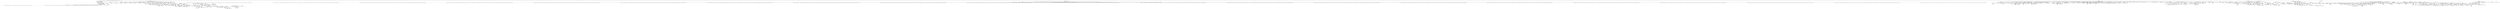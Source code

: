 digraph "&lt;global&gt;" {  
"9400" [label = <(METHOD,&lt;global&gt;)<SUB>31</SUB>> ]
"9401" [label = <(BLOCK,&lt;empty&gt;,&lt;empty&gt;)> ]
"9402" [label = <(LOCAL,float defxres: float)<SUB>55</SUB>> ]
"9403" [label = <(&lt;operator&gt;.assignment,defxres = 204.)<SUB>55</SUB>> ]
"9404" [label = <(IDENTIFIER,defxres,defxres = 204.)<SUB>55</SUB>> ]
"9405" [label = <(LITERAL,204.,defxres = 204.)<SUB>55</SUB>> ]
"9406" [label = <(LOCAL,float defyres: float)<SUB>56</SUB>> ]
"9407" [label = <(&lt;operator&gt;.assignment,defyres = 98.)<SUB>56</SUB>> ]
"9408" [label = <(IDENTIFIER,defyres,defyres = 98.)<SUB>56</SUB>> ]
"9409" [label = <(LITERAL,98.,defyres = 98.)<SUB>56</SUB>> ]
"9410" [label = <(LOCAL,const float half: float)<SUB>57</SUB>> ]
"9411" [label = <(&lt;operator&gt;.assignment,half = 0.5)<SUB>57</SUB>> ]
"9412" [label = <(IDENTIFIER,half,half = 0.5)<SUB>57</SUB>> ]
"9413" [label = <(LITERAL,0.5,half = 0.5)<SUB>57</SUB>> ]
"9414" [label = <(LOCAL,const float points: float)<SUB>58</SUB>> ]
"9415" [label = <(&lt;operator&gt;.assignment,points = 72.0)<SUB>58</SUB>> ]
"9416" [label = <(IDENTIFIER,points,points = 72.0)<SUB>58</SUB>> ]
"9417" [label = <(LITERAL,72.0,points = 72.0)<SUB>58</SUB>> ]
"9418" [label = <(LOCAL,float pageWidth: float)<SUB>59</SUB>> ]
"9419" [label = <(&lt;operator&gt;.assignment,pageWidth = 0)<SUB>59</SUB>> ]
"9420" [label = <(IDENTIFIER,pageWidth,pageWidth = 0)<SUB>59</SUB>> ]
"9421" [label = <(LITERAL,0,pageWidth = 0)<SUB>59</SUB>> ]
"9422" [label = <(LOCAL,float pageHeight: float)<SUB>60</SUB>> ]
"9423" [label = <(&lt;operator&gt;.assignment,pageHeight = 0)<SUB>60</SUB>> ]
"9424" [label = <(IDENTIFIER,pageHeight,pageHeight = 0)<SUB>60</SUB>> ]
"9425" [label = <(LITERAL,0,pageHeight = 0)<SUB>60</SUB>> ]
"9426" [label = <(LOCAL,int scaleToPage: int)<SUB>61</SUB>> ]
"9427" [label = <(&lt;operator&gt;.assignment,scaleToPage = 0)<SUB>61</SUB>> ]
"9428" [label = <(IDENTIFIER,scaleToPage,scaleToPage = 0)<SUB>61</SUB>> ]
"9429" [label = <(LITERAL,0,scaleToPage = 0)<SUB>61</SUB>> ]
"9430" [label = <(LOCAL,int totalPages: int)<SUB>62</SUB>> ]
"9431" [label = <(&lt;operator&gt;.assignment,totalPages = 0)<SUB>62</SUB>> ]
"9432" [label = <(IDENTIFIER,totalPages,totalPages = 0)<SUB>62</SUB>> ]
"9433" [label = <(LITERAL,0,totalPages = 0)<SUB>62</SUB>> ]
"9434" [label = <(LOCAL,int row: int)<SUB>63</SUB>> ]
"9435" [label = <(LOCAL,int maxline: int)<SUB>64</SUB>> ]
"9436" [label = <(&lt;operator&gt;.assignment,maxline = 512)<SUB>64</SUB>> ]
"9437" [label = <(IDENTIFIER,maxline,maxline = 512)<SUB>64</SUB>> ]
"9438" [label = <(LITERAL,512,maxline = 512)<SUB>64</SUB>> ]
"9439" [label = <(METHOD,printruns)<SUB>74</SUB>> ]
"9440" [label = <(PARAM,unsigned char *buf)<SUB>74</SUB>> ]
"9441" [label = <(PARAM,uint32_t *runs)<SUB>74</SUB>> ]
"9442" [label = <(PARAM,uint32_t *erun)<SUB>74</SUB>> ]
"9443" [label = <(PARAM,uint32_t lastx)<SUB>75</SUB>> ]
"9444" [label = <(BLOCK,&lt;empty&gt;,&lt;empty&gt;)<SUB>76</SUB>> ]
"9445" [label = <(LOCAL,static[] WBarr: static[])<SUB>81</SUB>> ]
"9446" [label = <(&lt;operator&gt;.assignment,WBarr[] = {{'d', 'n', 512}, {'e', 'o', 256}, {'f', 'p', 128},\012                 {'g', 'q', 64},  {'h', 'r', 32},  {'i', 's', 16},\012                 {'j', 't', 8},   {'k', 'u', 4},   {'l', 'v', 2},\012                 {'m', 'w', 1}})<SUB>81</SUB>> ]
"9447" [label = <(IDENTIFIER,WBarr,WBarr[] = {{'d', 'n', 512}, {'e', 'o', 256}, {'f', 'p', 128},\012                 {'g', 'q', 64},  {'h', 'r', 32},  {'i', 's', 16},\012                 {'j', 't', 8},   {'k', 'u', 4},   {'l', 'v', 2},\012                 {'m', 'w', 1}})<SUB>81</SUB>> ]
"9448" [label = <(&lt;operator&gt;.arrayInitializer,{{'d', 'n', 512}, {'e', 'o', 256}, {'f', 'p', 128},\012                 {'g', 'q', 64},  {'h', 'r', 32},  {'i', 's', 16},\012                 {'j', 't', 8},   {'k', 'u', 4},   {'l', 'v', 2},\012                 {'m', 'w', 1}})<SUB>81</SUB>> ]
"9449" [label = <(&lt;operator&gt;.arrayInitializer,{'d', 'n', 512})<SUB>81</SUB>> ]
"9450" [label = <(LITERAL,'d',{'d', 'n', 512})<SUB>81</SUB>> ]
"9451" [label = <(LITERAL,'n',{'d', 'n', 512})<SUB>81</SUB>> ]
"9452" [label = <(LITERAL,512,{'d', 'n', 512})<SUB>81</SUB>> ]
"9453" [label = <(&lt;operator&gt;.arrayInitializer,{'e', 'o', 256})<SUB>81</SUB>> ]
"9454" [label = <(LITERAL,'e',{'e', 'o', 256})<SUB>81</SUB>> ]
"9455" [label = <(LITERAL,'o',{'e', 'o', 256})<SUB>81</SUB>> ]
"9456" [label = <(LITERAL,256,{'e', 'o', 256})<SUB>81</SUB>> ]
"9457" [label = <(&lt;operator&gt;.arrayInitializer,{'f', 'p', 128})<SUB>81</SUB>> ]
"9458" [label = <(LITERAL,'f',{'f', 'p', 128})<SUB>81</SUB>> ]
"9459" [label = <(LITERAL,'p',{'f', 'p', 128})<SUB>81</SUB>> ]
"9460" [label = <(LITERAL,128,{'f', 'p', 128})<SUB>81</SUB>> ]
"9461" [label = <(&lt;operator&gt;.arrayInitializer,{'g', 'q', 64})<SUB>82</SUB>> ]
"9462" [label = <(LITERAL,'g',{'g', 'q', 64})<SUB>82</SUB>> ]
"9463" [label = <(LITERAL,'q',{'g', 'q', 64})<SUB>82</SUB>> ]
"9464" [label = <(LITERAL,64,{'g', 'q', 64})<SUB>82</SUB>> ]
"9465" [label = <(&lt;operator&gt;.arrayInitializer,{'h', 'r', 32})<SUB>82</SUB>> ]
"9466" [label = <(LITERAL,'h',{'h', 'r', 32})<SUB>82</SUB>> ]
"9467" [label = <(LITERAL,'r',{'h', 'r', 32})<SUB>82</SUB>> ]
"9468" [label = <(LITERAL,32,{'h', 'r', 32})<SUB>82</SUB>> ]
"9469" [label = <(&lt;operator&gt;.arrayInitializer,{'i', 's', 16})<SUB>82</SUB>> ]
"9470" [label = <(LITERAL,'i',{'i', 's', 16})<SUB>82</SUB>> ]
"9471" [label = <(LITERAL,'s',{'i', 's', 16})<SUB>82</SUB>> ]
"9472" [label = <(LITERAL,16,{'i', 's', 16})<SUB>82</SUB>> ]
"9473" [label = <(&lt;operator&gt;.arrayInitializer,{'j', 't', 8})<SUB>83</SUB>> ]
"9474" [label = <(LITERAL,'j',{'j', 't', 8})<SUB>83</SUB>> ]
"9475" [label = <(LITERAL,'t',{'j', 't', 8})<SUB>83</SUB>> ]
"9476" [label = <(LITERAL,8,{'j', 't', 8})<SUB>83</SUB>> ]
"9477" [label = <(&lt;operator&gt;.arrayInitializer,{'k', 'u', 4})<SUB>83</SUB>> ]
"9478" [label = <(LITERAL,'k',{'k', 'u', 4})<SUB>83</SUB>> ]
"9479" [label = <(LITERAL,'u',{'k', 'u', 4})<SUB>83</SUB>> ]
"9480" [label = <(LITERAL,4,{'k', 'u', 4})<SUB>83</SUB>> ]
"9481" [label = <(&lt;operator&gt;.arrayInitializer,{'l', 'v', 2})<SUB>83</SUB>> ]
"9482" [label = <(LITERAL,'l',{'l', 'v', 2})<SUB>83</SUB>> ]
"9483" [label = <(LITERAL,'v',{'l', 'v', 2})<SUB>83</SUB>> ]
"9484" [label = <(LITERAL,2,{'l', 'v', 2})<SUB>83</SUB>> ]
"9485" [label = <(&lt;operator&gt;.arrayInitializer,{'m', 'w', 1})<SUB>84</SUB>> ]
"9486" [label = <(LITERAL,'m',{'m', 'w', 1})<SUB>84</SUB>> ]
"9487" [label = <(LITERAL,'w',{'m', 'w', 1})<SUB>84</SUB>> ]
"9488" [label = <(LITERAL,1,{'m', 'w', 1})<SUB>84</SUB>> ]
"9489" [label = <(LOCAL,static char* svalue: char)<SUB>85</SUB>> ]
"9490" [label = <(&lt;operator&gt;.assignment,*svalue =\012        &quot; !\&quot;#$&amp;'*+,-./0123456789:;&lt;=&gt;?@ABCDEFGHIJKLMNOPQRSTUVWXYZ[]^_`abc&quot;)<SUB>85</SUB>> ]
"9491" [label = <(IDENTIFIER,svalue,*svalue =\012        &quot; !\&quot;#$&amp;'*+,-./0123456789:;&lt;=&gt;?@ABCDEFGHIJKLMNOPQRSTUVWXYZ[]^_`abc&quot;)<SUB>85</SUB>> ]
"9492" [label = <(LITERAL,&quot; !\&quot;#$&amp;'*+,-./0123456789:;&lt;=&gt;?@ABCDEFGHIJKLMNOPQRSTUVWXYZ[]^_`abc&quot;,*svalue =\012        &quot; !\&quot;#$&amp;'*+,-./0123456789:;&lt;=&gt;?@ABCDEFGHIJKLMNOPQRSTUVWXYZ[]^_`abc&quot;)<SUB>86</SUB>> ]
"9493" [label = <(LOCAL,int colormode: int)<SUB>87</SUB>> ]
"9494" [label = <(&lt;operator&gt;.assignment,colormode = 1)<SUB>87</SUB>> ]
"9495" [label = <(IDENTIFIER,colormode,colormode = 1)<SUB>87</SUB>> ]
"9496" [label = <(LITERAL,1,colormode = 1)<SUB>87</SUB>> ]
"9497" [label = <(LOCAL,uint32_t runlength: uint32_t)<SUB>88</SUB>> ]
"9498" [label = <(&lt;operator&gt;.assignment,runlength = 0)<SUB>88</SUB>> ]
"9499" [label = <(IDENTIFIER,runlength,runlength = 0)<SUB>88</SUB>> ]
"9500" [label = <(LITERAL,0,runlength = 0)<SUB>88</SUB>> ]
"9501" [label = <(LOCAL,int n: int)<SUB>89</SUB>> ]
"9502" [label = <(&lt;operator&gt;.assignment,n = maxline)<SUB>89</SUB>> ]
"9503" [label = <(IDENTIFIER,n,n = maxline)<SUB>89</SUB>> ]
"9504" [label = <(IDENTIFIER,maxline,n = maxline)<SUB>89</SUB>> ]
"9505" [label = <(LOCAL,uint32_t x: uint32_t)<SUB>90</SUB>> ]
"9506" [label = <(&lt;operator&gt;.assignment,x = 0)<SUB>90</SUB>> ]
"9507" [label = <(IDENTIFIER,x,x = 0)<SUB>90</SUB>> ]
"9508" [label = <(LITERAL,0,x = 0)<SUB>90</SUB>> ]
"9509" [label = <(LOCAL,int l: int)<SUB>91</SUB>> ]
"9510" [label = <(&lt;operator&gt;.cast,(void)buf)<SUB>93</SUB>> ]
"9511" [label = <(UNKNOWN,void,void)<SUB>93</SUB>> ]
"9512" [label = <(IDENTIFIER,buf,(void)buf)<SUB>93</SUB>> ]
"9513" [label = <(printf,printf(&quot;%d m(&quot;, row++))<SUB>94</SUB>> ]
"9514" [label = <(LITERAL,&quot;%d m(&quot;,printf(&quot;%d m(&quot;, row++))<SUB>94</SUB>> ]
"9515" [label = <(&lt;operator&gt;.postIncrement,row++)<SUB>94</SUB>> ]
"9516" [label = <(IDENTIFIER,row,row++)<SUB>94</SUB>> ]
"9517" [label = <(CONTROL_STRUCTURE,while (runs &lt; erun),while (runs &lt; erun))<SUB>95</SUB>> ]
"9518" [label = <(&lt;operator&gt;.lessThan,runs &lt; erun)<SUB>95</SUB>> ]
"9519" [label = <(IDENTIFIER,runs,runs &lt; erun)<SUB>95</SUB>> ]
"9520" [label = <(IDENTIFIER,erun,runs &lt; erun)<SUB>95</SUB>> ]
"9521" [label = <(BLOCK,&lt;empty&gt;,&lt;empty&gt;)<SUB>96</SUB>> ]
"9522" [label = <(CONTROL_STRUCTURE,if (runlength &lt;= 0),if (runlength &lt;= 0))<SUB>97</SUB>> ]
"9523" [label = <(&lt;operator&gt;.lessEqualsThan,runlength &lt;= 0)<SUB>97</SUB>> ]
"9524" [label = <(IDENTIFIER,runlength,runlength &lt;= 0)<SUB>97</SUB>> ]
"9525" [label = <(LITERAL,0,runlength &lt;= 0)<SUB>97</SUB>> ]
"9526" [label = <(BLOCK,&lt;empty&gt;,&lt;empty&gt;)<SUB>98</SUB>> ]
"9527" [label = <(&lt;operators&gt;.assignmentXor,colormode ^= 1)<SUB>99</SUB>> ]
"9528" [label = <(IDENTIFIER,colormode,colormode ^= 1)<SUB>99</SUB>> ]
"9529" [label = <(LITERAL,1,colormode ^= 1)<SUB>99</SUB>> ]
"9530" [label = <(&lt;operator&gt;.assignment,runlength = *runs++)<SUB>100</SUB>> ]
"9531" [label = <(IDENTIFIER,runlength,runlength = *runs++)<SUB>100</SUB>> ]
"9532" [label = <(&lt;operator&gt;.indirection,*runs++)<SUB>100</SUB>> ]
"9533" [label = <(&lt;operator&gt;.postIncrement,runs++)<SUB>100</SUB>> ]
"9534" [label = <(IDENTIFIER,runs,runs++)<SUB>100</SUB>> ]
"9535" [label = <(CONTROL_STRUCTURE,if (x + runlength &gt; lastx),if (x + runlength &gt; lastx))<SUB>101</SUB>> ]
"9536" [label = <(&lt;operator&gt;.greaterThan,x + runlength &gt; lastx)<SUB>101</SUB>> ]
"9537" [label = <(&lt;operator&gt;.addition,x + runlength)<SUB>101</SUB>> ]
"9538" [label = <(IDENTIFIER,x,x + runlength)<SUB>101</SUB>> ]
"9539" [label = <(IDENTIFIER,runlength,x + runlength)<SUB>101</SUB>> ]
"9540" [label = <(IDENTIFIER,lastx,x + runlength &gt; lastx)<SUB>101</SUB>> ]
"9541" [label = <(BLOCK,&lt;empty&gt;,&lt;empty&gt;)<SUB>102</SUB>> ]
"9542" [label = <(&lt;operator&gt;.assignment,runlength = runs[-1] = lastx - x)<SUB>102</SUB>> ]
"9543" [label = <(IDENTIFIER,runlength,runlength = runs[-1] = lastx - x)<SUB>102</SUB>> ]
"9544" [label = <(&lt;operator&gt;.assignment,runs[-1] = lastx - x)<SUB>102</SUB>> ]
"9545" [label = <(&lt;operator&gt;.indirectIndexAccess,runs[-1])<SUB>102</SUB>> ]
"9546" [label = <(IDENTIFIER,runs,runs[-1] = lastx - x)<SUB>102</SUB>> ]
"9547" [label = <(&lt;operator&gt;.minus,-1)<SUB>102</SUB>> ]
"9548" [label = <(LITERAL,1,-1)<SUB>102</SUB>> ]
"9549" [label = <(&lt;operator&gt;.subtraction,lastx - x)<SUB>102</SUB>> ]
"9550" [label = <(IDENTIFIER,lastx,lastx - x)<SUB>102</SUB>> ]
"9551" [label = <(IDENTIFIER,x,lastx - x)<SUB>102</SUB>> ]
"9552" [label = <(&lt;operator&gt;.assignmentPlus,x += runlength)<SUB>103</SUB>> ]
"9553" [label = <(IDENTIFIER,x,x += runlength)<SUB>103</SUB>> ]
"9554" [label = <(IDENTIFIER,runlength,x += runlength)<SUB>103</SUB>> ]
"9555" [label = <(CONTROL_STRUCTURE,if (!colormode &amp;&amp; runs == erun),if (!colormode &amp;&amp; runs == erun))<SUB>104</SUB>> ]
"9556" [label = <(&lt;operator&gt;.logicalAnd,!colormode &amp;&amp; runs == erun)<SUB>104</SUB>> ]
"9557" [label = <(&lt;operator&gt;.logicalNot,!colormode)<SUB>104</SUB>> ]
"9558" [label = <(IDENTIFIER,colormode,!colormode)<SUB>104</SUB>> ]
"9559" [label = <(&lt;operator&gt;.equals,runs == erun)<SUB>104</SUB>> ]
"9560" [label = <(IDENTIFIER,runs,runs == erun)<SUB>104</SUB>> ]
"9561" [label = <(IDENTIFIER,erun,runs == erun)<SUB>104</SUB>> ]
"9562" [label = <(BLOCK,&lt;empty&gt;,&lt;empty&gt;)<SUB>105</SUB>> ]
"9563" [label = <(CONTROL_STRUCTURE,break;,break;)<SUB>105</SUB>> ]
"9564" [label = <(&lt;operator&gt;.assignment,l = 0)<SUB>117</SUB>> ]
"9565" [label = <(IDENTIFIER,l,l = 0)<SUB>117</SUB>> ]
"9566" [label = <(LITERAL,0,l = 0)<SUB>117</SUB>> ]
"9567" [label = <(CONTROL_STRUCTURE,while (runlength &gt; 6),while (runlength &gt; 6))<SUB>118</SUB>> ]
"9568" [label = <(&lt;operator&gt;.greaterThan,runlength &gt; 6)<SUB>118</SUB>> ]
"9569" [label = <(IDENTIFIER,runlength,runlength &gt; 6)<SUB>118</SUB>> ]
"9570" [label = <(LITERAL,6,runlength &gt; 6)<SUB>118</SUB>> ]
"9571" [label = <(BLOCK,&lt;empty&gt;,&lt;empty&gt;)<SUB>119</SUB>> ]
"9572" [label = <(CONTROL_STRUCTURE,if (runlength &gt;= WBarr[l].width),if (runlength &gt;= WBarr[l].width))<SUB>120</SUB>> ]
"9573" [label = <(&lt;operator&gt;.greaterEqualsThan,runlength &gt;= WBarr[l].width)<SUB>120</SUB>> ]
"9574" [label = <(IDENTIFIER,runlength,runlength &gt;= WBarr[l].width)<SUB>120</SUB>> ]
"9575" [label = <(&lt;operator&gt;.fieldAccess,WBarr[l].width)<SUB>120</SUB>> ]
"9576" [label = <(&lt;operator&gt;.indirectIndexAccess,WBarr[l])<SUB>120</SUB>> ]
"9577" [label = <(IDENTIFIER,WBarr,runlength &gt;= WBarr[l].width)<SUB>120</SUB>> ]
"9578" [label = <(IDENTIFIER,l,runlength &gt;= WBarr[l].width)<SUB>120</SUB>> ]
"9579" [label = <(FIELD_IDENTIFIER,width,width)<SUB>120</SUB>> ]
"9580" [label = <(BLOCK,&lt;empty&gt;,&lt;empty&gt;)<SUB>121</SUB>> ]
"9581" [label = <(CONTROL_STRUCTURE,if (n == 0),if (n == 0))<SUB>122</SUB>> ]
"9582" [label = <(&lt;operator&gt;.equals,n == 0)<SUB>122</SUB>> ]
"9583" [label = <(IDENTIFIER,n,n == 0)<SUB>122</SUB>> ]
"9584" [label = <(LITERAL,0,n == 0)<SUB>122</SUB>> ]
"9585" [label = <(BLOCK,&lt;empty&gt;,&lt;empty&gt;)<SUB>123</SUB>> ]
"9586" [label = <(putchar,putchar('\n'))<SUB>124</SUB>> ]
"9587" [label = <(LITERAL,'\n',putchar('\n'))<SUB>124</SUB>> ]
"9588" [label = <(&lt;operator&gt;.assignment,n = maxline)<SUB>125</SUB>> ]
"9589" [label = <(IDENTIFIER,n,n = maxline)<SUB>125</SUB>> ]
"9590" [label = <(IDENTIFIER,maxline,n = maxline)<SUB>125</SUB>> ]
"9591" [label = <(BLOCK,&lt;empty&gt;,&lt;empty&gt;)<SUB>127</SUB>> ]
"9592" [label = <(putchar,putchar(colormode ? WBarr[l].black : WBarr[l].white))<SUB>127</SUB>> ]
"9593" [label = <(&lt;operator&gt;.conditional,colormode ? WBarr[l].black : WBarr[l].white)<SUB>127</SUB>> ]
"9594" [label = <(IDENTIFIER,colormode,colormode ? WBarr[l].black : WBarr[l].white)<SUB>127</SUB>> ]
"9595" [label = <(&lt;operator&gt;.fieldAccess,WBarr[l].black)<SUB>127</SUB>> ]
"9596" [label = <(&lt;operator&gt;.indirectIndexAccess,WBarr[l])<SUB>127</SUB>> ]
"9597" [label = <(IDENTIFIER,WBarr,colormode ? WBarr[l].black : WBarr[l].white)<SUB>127</SUB>> ]
"9598" [label = <(IDENTIFIER,l,colormode ? WBarr[l].black : WBarr[l].white)<SUB>127</SUB>> ]
"9599" [label = <(FIELD_IDENTIFIER,black,black)<SUB>127</SUB>> ]
"9600" [label = <(&lt;operator&gt;.fieldAccess,WBarr[l].white)<SUB>127</SUB>> ]
"9601" [label = <(&lt;operator&gt;.indirectIndexAccess,WBarr[l])<SUB>127</SUB>> ]
"9602" [label = <(IDENTIFIER,WBarr,colormode ? WBarr[l].black : WBarr[l].white)<SUB>127</SUB>> ]
"9603" [label = <(IDENTIFIER,l,colormode ? WBarr[l].black : WBarr[l].white)<SUB>127</SUB>> ]
"9604" [label = <(FIELD_IDENTIFIER,white,white)<SUB>127</SUB>> ]
"9605" [label = <(&lt;operator&gt;.postDecrement,n--)<SUB>127</SUB>> ]
"9606" [label = <(IDENTIFIER,n,n--)<SUB>127</SUB>> ]
"9607" [label = <(&lt;operator&gt;.assignmentMinus,runlength -= WBarr[l].width)<SUB>128</SUB>> ]
"9608" [label = <(IDENTIFIER,runlength,runlength -= WBarr[l].width)<SUB>128</SUB>> ]
"9609" [label = <(&lt;operator&gt;.fieldAccess,WBarr[l].width)<SUB>128</SUB>> ]
"9610" [label = <(&lt;operator&gt;.indirectIndexAccess,WBarr[l])<SUB>128</SUB>> ]
"9611" [label = <(IDENTIFIER,WBarr,runlength -= WBarr[l].width)<SUB>128</SUB>> ]
"9612" [label = <(IDENTIFIER,l,runlength -= WBarr[l].width)<SUB>128</SUB>> ]
"9613" [label = <(FIELD_IDENTIFIER,width,width)<SUB>128</SUB>> ]
"9614" [label = <(CONTROL_STRUCTURE,else,else)<SUB>131</SUB>> ]
"9615" [label = <(BLOCK,&lt;empty&gt;,&lt;empty&gt;)<SUB>131</SUB>> ]
"9616" [label = <(&lt;operator&gt;.postIncrement,l++)<SUB>131</SUB>> ]
"9617" [label = <(IDENTIFIER,l,l++)<SUB>131</SUB>> ]
"9618" [label = <(CONTROL_STRUCTURE,while (runlength &gt; 0 &amp;&amp; runlength &lt;= 6),while (runlength &gt; 0 &amp;&amp; runlength &lt;= 6))<SUB>133</SUB>> ]
"9619" [label = <(&lt;operator&gt;.logicalAnd,runlength &gt; 0 &amp;&amp; runlength &lt;= 6)<SUB>133</SUB>> ]
"9620" [label = <(&lt;operator&gt;.greaterThan,runlength &gt; 0)<SUB>133</SUB>> ]
"9621" [label = <(IDENTIFIER,runlength,runlength &gt; 0)<SUB>133</SUB>> ]
"9622" [label = <(LITERAL,0,runlength &gt; 0)<SUB>133</SUB>> ]
"9623" [label = <(&lt;operator&gt;.lessEqualsThan,runlength &lt;= 6)<SUB>133</SUB>> ]
"9624" [label = <(IDENTIFIER,runlength,runlength &lt;= 6)<SUB>133</SUB>> ]
"9625" [label = <(LITERAL,6,runlength &lt;= 6)<SUB>133</SUB>> ]
"9626" [label = <(BLOCK,&lt;empty&gt;,&lt;empty&gt;)<SUB>134</SUB>> ]
"9627" [label = <(LOCAL,uint32_t bitsleft: uint32_t)<SUB>135</SUB>> ]
"9628" [label = <(&lt;operator&gt;.assignment,bitsleft = 6)<SUB>135</SUB>> ]
"9629" [label = <(IDENTIFIER,bitsleft,bitsleft = 6)<SUB>135</SUB>> ]
"9630" [label = <(LITERAL,6,bitsleft = 6)<SUB>135</SUB>> ]
"9631" [label = <(LOCAL,int t: int)<SUB>136</SUB>> ]
"9632" [label = <(&lt;operator&gt;.assignment,t = 0)<SUB>136</SUB>> ]
"9633" [label = <(IDENTIFIER,t,t = 0)<SUB>136</SUB>> ]
"9634" [label = <(LITERAL,0,t = 0)<SUB>136</SUB>> ]
"9635" [label = <(CONTROL_STRUCTURE,while (bitsleft),while (bitsleft))<SUB>137</SUB>> ]
"9636" [label = <(IDENTIFIER,bitsleft,while (bitsleft))<SUB>137</SUB>> ]
"9637" [label = <(BLOCK,&lt;empty&gt;,&lt;empty&gt;)<SUB>138</SUB>> ]
"9638" [label = <(CONTROL_STRUCTURE,if (runlength &lt;= bitsleft),if (runlength &lt;= bitsleft))<SUB>139</SUB>> ]
"9639" [label = <(&lt;operator&gt;.lessEqualsThan,runlength &lt;= bitsleft)<SUB>139</SUB>> ]
"9640" [label = <(IDENTIFIER,runlength,runlength &lt;= bitsleft)<SUB>139</SUB>> ]
"9641" [label = <(IDENTIFIER,bitsleft,runlength &lt;= bitsleft)<SUB>139</SUB>> ]
"9642" [label = <(BLOCK,&lt;empty&gt;,&lt;empty&gt;)<SUB>140</SUB>> ]
"9643" [label = <(CONTROL_STRUCTURE,if (colormode &amp;&amp; 1),if (colormode &amp;&amp; 1))<SUB>141</SUB>> ]
"9644" [label = <(&lt;operator&gt;.logicalAnd,colormode &amp;&amp; 1)<SUB>141</SUB>> ]
"9645" [label = <(IDENTIFIER,colormode,colormode &amp;&amp; 1)<SUB>141</SUB>> ]
"9646" [label = <(LITERAL,1,colormode &amp;&amp; 1)<SUB>141</SUB>> ]
"9647" [label = <(BLOCK,&lt;empty&gt;,&lt;empty&gt;)<SUB>142</SUB>> ]
"9648" [label = <(&lt;operators&gt;.assignmentOr,t |= ((1 &lt;&lt; runlength) - 1) &lt;&lt; (bitsleft - runlength))<SUB>142</SUB>> ]
"9649" [label = <(IDENTIFIER,t,t |= ((1 &lt;&lt; runlength) - 1) &lt;&lt; (bitsleft - runlength))<SUB>142</SUB>> ]
"9650" [label = <(&lt;operator&gt;.shiftLeft,((1 &lt;&lt; runlength) - 1) &lt;&lt; (bitsleft - runlength))<SUB>142</SUB>> ]
"9651" [label = <(&lt;operator&gt;.subtraction,(1 &lt;&lt; runlength) - 1)<SUB>142</SUB>> ]
"9652" [label = <(&lt;operator&gt;.shiftLeft,1 &lt;&lt; runlength)<SUB>142</SUB>> ]
"9653" [label = <(LITERAL,1,1 &lt;&lt; runlength)<SUB>142</SUB>> ]
"9654" [label = <(IDENTIFIER,runlength,1 &lt;&lt; runlength)<SUB>142</SUB>> ]
"9655" [label = <(LITERAL,1,(1 &lt;&lt; runlength) - 1)<SUB>142</SUB>> ]
"9656" [label = <(&lt;operator&gt;.subtraction,bitsleft - runlength)<SUB>142</SUB>> ]
"9657" [label = <(IDENTIFIER,bitsleft,bitsleft - runlength)<SUB>142</SUB>> ]
"9658" [label = <(IDENTIFIER,runlength,bitsleft - runlength)<SUB>142</SUB>> ]
"9659" [label = <(&lt;operator&gt;.assignmentMinus,bitsleft -= runlength)<SUB>143</SUB>> ]
"9660" [label = <(IDENTIFIER,bitsleft,bitsleft -= runlength)<SUB>143</SUB>> ]
"9661" [label = <(IDENTIFIER,runlength,bitsleft -= runlength)<SUB>143</SUB>> ]
"9662" [label = <(&lt;operator&gt;.assignment,runlength = 0)<SUB>144</SUB>> ]
"9663" [label = <(IDENTIFIER,runlength,runlength = 0)<SUB>144</SUB>> ]
"9664" [label = <(LITERAL,0,runlength = 0)<SUB>144</SUB>> ]
"9665" [label = <(CONTROL_STRUCTURE,if (bitsleft &amp;&amp; 1),if (bitsleft &amp;&amp; 1))<SUB>145</SUB>> ]
"9666" [label = <(&lt;operator&gt;.logicalAnd,bitsleft &amp;&amp; 1)<SUB>145</SUB>> ]
"9667" [label = <(IDENTIFIER,bitsleft,bitsleft &amp;&amp; 1)<SUB>145</SUB>> ]
"9668" [label = <(LITERAL,1,bitsleft &amp;&amp; 1)<SUB>145</SUB>> ]
"9669" [label = <(BLOCK,&lt;empty&gt;,&lt;empty&gt;)<SUB>146</SUB>> ]
"9670" [label = <(CONTROL_STRUCTURE,if (runs &gt;= erun),if (runs &gt;= erun))<SUB>147</SUB>> ]
"9671" [label = <(&lt;operator&gt;.greaterEqualsThan,runs &gt;= erun)<SUB>147</SUB>> ]
"9672" [label = <(IDENTIFIER,runs,runs &gt;= erun)<SUB>147</SUB>> ]
"9673" [label = <(IDENTIFIER,erun,runs &gt;= erun)<SUB>147</SUB>> ]
"9674" [label = <(BLOCK,&lt;empty&gt;,&lt;empty&gt;)<SUB>148</SUB>> ]
"9675" [label = <(CONTROL_STRUCTURE,break;,break;)<SUB>148</SUB>> ]
"9676" [label = <(&lt;operators&gt;.assignmentXor,colormode ^= 1)<SUB>149</SUB>> ]
"9677" [label = <(IDENTIFIER,colormode,colormode ^= 1)<SUB>149</SUB>> ]
"9678" [label = <(LITERAL,1,colormode ^= 1)<SUB>149</SUB>> ]
"9679" [label = <(&lt;operator&gt;.assignment,runlength = *runs++)<SUB>150</SUB>> ]
"9680" [label = <(IDENTIFIER,runlength,runlength = *runs++)<SUB>150</SUB>> ]
"9681" [label = <(&lt;operator&gt;.indirection,*runs++)<SUB>150</SUB>> ]
"9682" [label = <(&lt;operator&gt;.postIncrement,runs++)<SUB>150</SUB>> ]
"9683" [label = <(IDENTIFIER,runs,runs++)<SUB>150</SUB>> ]
"9684" [label = <(CONTROL_STRUCTURE,if (x + runlength &gt; lastx),if (x + runlength &gt; lastx))<SUB>151</SUB>> ]
"9685" [label = <(&lt;operator&gt;.greaterThan,x + runlength &gt; lastx)<SUB>151</SUB>> ]
"9686" [label = <(&lt;operator&gt;.addition,x + runlength)<SUB>151</SUB>> ]
"9687" [label = <(IDENTIFIER,x,x + runlength)<SUB>151</SUB>> ]
"9688" [label = <(IDENTIFIER,runlength,x + runlength)<SUB>151</SUB>> ]
"9689" [label = <(IDENTIFIER,lastx,x + runlength &gt; lastx)<SUB>151</SUB>> ]
"9690" [label = <(BLOCK,&lt;empty&gt;,&lt;empty&gt;)<SUB>152</SUB>> ]
"9691" [label = <(&lt;operator&gt;.assignment,runlength = runs[-1] = lastx - x)<SUB>152</SUB>> ]
"9692" [label = <(IDENTIFIER,runlength,runlength = runs[-1] = lastx - x)<SUB>152</SUB>> ]
"9693" [label = <(&lt;operator&gt;.assignment,runs[-1] = lastx - x)<SUB>152</SUB>> ]
"9694" [label = <(&lt;operator&gt;.indirectIndexAccess,runs[-1])<SUB>152</SUB>> ]
"9695" [label = <(IDENTIFIER,runs,runs[-1] = lastx - x)<SUB>152</SUB>> ]
"9696" [label = <(&lt;operator&gt;.minus,-1)<SUB>152</SUB>> ]
"9697" [label = <(LITERAL,1,-1)<SUB>152</SUB>> ]
"9698" [label = <(&lt;operator&gt;.subtraction,lastx - x)<SUB>152</SUB>> ]
"9699" [label = <(IDENTIFIER,lastx,lastx - x)<SUB>152</SUB>> ]
"9700" [label = <(IDENTIFIER,x,lastx - x)<SUB>152</SUB>> ]
"9701" [label = <(&lt;operator&gt;.assignmentPlus,x += runlength)<SUB>153</SUB>> ]
"9702" [label = <(IDENTIFIER,x,x += runlength)<SUB>153</SUB>> ]
"9703" [label = <(IDENTIFIER,runlength,x += runlength)<SUB>153</SUB>> ]
"9704" [label = <(CONTROL_STRUCTURE,else,else)<SUB>157</SUB>> ]
"9705" [label = <(BLOCK,&lt;empty&gt;,&lt;empty&gt;)<SUB>157</SUB>> ]
"9706" [label = <(CONTROL_STRUCTURE,if (colormode &amp;&amp; 1),if (colormode &amp;&amp; 1))<SUB>158</SUB>> ]
"9707" [label = <(&lt;operator&gt;.logicalAnd,colormode &amp;&amp; 1)<SUB>158</SUB>> ]
"9708" [label = <(IDENTIFIER,colormode,colormode &amp;&amp; 1)<SUB>158</SUB>> ]
"9709" [label = <(LITERAL,1,colormode &amp;&amp; 1)<SUB>158</SUB>> ]
"9710" [label = <(BLOCK,&lt;empty&gt;,&lt;empty&gt;)<SUB>159</SUB>> ]
"9711" [label = <(&lt;operators&gt;.assignmentOr,t |= ((1 &lt;&lt; bitsleft) - 1))<SUB>159</SUB>> ]
"9712" [label = <(IDENTIFIER,t,t |= ((1 &lt;&lt; bitsleft) - 1))<SUB>159</SUB>> ]
"9713" [label = <(&lt;operator&gt;.subtraction,(1 &lt;&lt; bitsleft) - 1)<SUB>159</SUB>> ]
"9714" [label = <(&lt;operator&gt;.shiftLeft,1 &lt;&lt; bitsleft)<SUB>159</SUB>> ]
"9715" [label = <(LITERAL,1,1 &lt;&lt; bitsleft)<SUB>159</SUB>> ]
"9716" [label = <(IDENTIFIER,bitsleft,1 &lt;&lt; bitsleft)<SUB>159</SUB>> ]
"9717" [label = <(LITERAL,1,(1 &lt;&lt; bitsleft) - 1)<SUB>159</SUB>> ]
"9718" [label = <(&lt;operator&gt;.assignmentMinus,runlength -= bitsleft)<SUB>160</SUB>> ]
"9719" [label = <(IDENTIFIER,runlength,runlength -= bitsleft)<SUB>160</SUB>> ]
"9720" [label = <(IDENTIFIER,bitsleft,runlength -= bitsleft)<SUB>160</SUB>> ]
"9721" [label = <(&lt;operator&gt;.assignment,bitsleft = 0)<SUB>161</SUB>> ]
"9722" [label = <(IDENTIFIER,bitsleft,bitsleft = 0)<SUB>161</SUB>> ]
"9723" [label = <(LITERAL,0,bitsleft = 0)<SUB>161</SUB>> ]
"9724" [label = <(CONTROL_STRUCTURE,if (n == 0),if (n == 0))<SUB>164</SUB>> ]
"9725" [label = <(&lt;operator&gt;.equals,n == 0)<SUB>164</SUB>> ]
"9726" [label = <(IDENTIFIER,n,n == 0)<SUB>164</SUB>> ]
"9727" [label = <(LITERAL,0,n == 0)<SUB>164</SUB>> ]
"9728" [label = <(BLOCK,&lt;empty&gt;,&lt;empty&gt;)<SUB>165</SUB>> ]
"9729" [label = <(putchar,putchar('\n'))<SUB>166</SUB>> ]
"9730" [label = <(LITERAL,'\n',putchar('\n'))<SUB>166</SUB>> ]
"9731" [label = <(&lt;operator&gt;.assignment,n = maxline)<SUB>167</SUB>> ]
"9732" [label = <(IDENTIFIER,n,n = maxline)<SUB>167</SUB>> ]
"9733" [label = <(IDENTIFIER,maxline,n = maxline)<SUB>167</SUB>> ]
"9734" [label = <(BLOCK,&lt;empty&gt;,&lt;empty&gt;)<SUB>169</SUB>> ]
"9735" [label = <(putchar,putchar(svalue[t]))<SUB>169</SUB>> ]
"9736" [label = <(&lt;operator&gt;.indirectIndexAccess,svalue[t])<SUB>169</SUB>> ]
"9737" [label = <(IDENTIFIER,svalue,putchar(svalue[t]))<SUB>169</SUB>> ]
"9738" [label = <(IDENTIFIER,t,putchar(svalue[t]))<SUB>169</SUB>> ]
"9739" [label = <(&lt;operator&gt;.postDecrement,n--)<SUB>169</SUB>> ]
"9740" [label = <(IDENTIFIER,n,n--)<SUB>169</SUB>> ]
"9741" [label = <(printf,printf(&quot;)s\n&quot;))<SUB>172</SUB>> ]
"9742" [label = <(LITERAL,&quot;)s\n&quot;,printf(&quot;)s\n&quot;))<SUB>172</SUB>> ]
"9743" [label = <(METHOD_RETURN,void)<SUB>74</SUB>> ]
"9745" [label = <(METHOD,emitFont)<SUB>180</SUB>> ]
"9746" [label = <(PARAM,FILE *fd)<SUB>180</SUB>> ]
"9747" [label = <(BLOCK,&lt;empty&gt;,&lt;empty&gt;)<SUB>181</SUB>> ]
"9748" [label = <(LOCAL,constchar*[] fontPrologue: char*[])<SUB>182</SUB>> ]
"9749" [label = <(&lt;operator&gt;.assignment,*fontPrologue[] = {\012        &quot;/newfont 10 dict def newfont begin /FontType 3 def /FontMatrix [1&quot;,\012        &quot;0 0 1 0 0] def /FontBBox [0 0 512 1] def /Encoding 256 array def&quot;,\012        &quot;0 1 31{Encoding exch /255 put}for 120 1 255{Encoding exch /255&quot;,\012        &quot;put}for Encoding 37 /255 put Encoding 40 /255 put Encoding 41 /255&quot;,\012        &quot;put Encoding 92 /255 put /count 0 def /ls{Encoding exch count 3&quot;,\012        &quot;string cvs cvn put /count count 1 add def}def 32 1 36{ls}for&quot;,\012        &quot;38 1 39{ls}for 42 1 91{ls}for 93 1 99{ls}for /count 100&quot;,\012        &quot;def 100 1 119{ls}for /CharDict 5 dict def CharDict begin /white&quot;,\012        &quot;{dup 255 eq{pop}{1 dict begin 100 sub neg 512 exch bitshift&quot;,\012        &quot;/cw exch def cw 0 0 0 cw 1 setcachedevice end}ifelse}def /black&quot;,\012        &quot;{dup 255 eq{pop}{1 dict begin 110 sub neg 512 exch bitshift&quot;,\012        &quot;/cw exch def cw 0 0 0 cw 1 setcachedevice 0 0 moveto cw 0 rlineto&quot;,\012        &quot;0 1 rlineto cw neg 0 rlineto closepath fill end}ifelse}def /numbuild&quot;,\012        &quot;{dup 255 eq{pop}{6 0 0 0 6 1 setcachedevice 0 1 5{0 moveto&quot;,\012        &quot;dup 32 and 32 eq{1 0 rlineto 0 1 rlineto -1 0 rlineto closepath&quot;,\012        &quot;fill newpath}if 1 bitshift}for pop}ifelse}def /.notdef {}&quot;,\012        &quot;def /255 {}def end /BuildChar{exch begin dup 110 ge{Encoding&quot;,\012        &quot;exch get 3 string cvs cvi CharDict /black get}{dup 100 ge {Encoding&quot;,\012        &quot;exch get 3 string cvs cvi CharDict /white get}{Encoding exch get&quot;,\012        &quot;3 string cvs cvi CharDict /numbuild get}ifelse}ifelse exec end&quot;,\012        &quot;}def end /Bitfont newfont definefont 1 scalefont setfont&quot;,\012        NULL})<SUB>182</SUB>> ]
"9750" [label = <(IDENTIFIER,fontPrologue,*fontPrologue[] = {\012        &quot;/newfont 10 dict def newfont begin /FontType 3 def /FontMatrix [1&quot;,\012        &quot;0 0 1 0 0] def /FontBBox [0 0 512 1] def /Encoding 256 array def&quot;,\012        &quot;0 1 31{Encoding exch /255 put}for 120 1 255{Encoding exch /255&quot;,\012        &quot;put}for Encoding 37 /255 put Encoding 40 /255 put Encoding 41 /255&quot;,\012        &quot;put Encoding 92 /255 put /count 0 def /ls{Encoding exch count 3&quot;,\012        &quot;string cvs cvn put /count count 1 add def}def 32 1 36{ls}for&quot;,\012        &quot;38 1 39{ls}for 42 1 91{ls}for 93 1 99{ls}for /count 100&quot;,\012        &quot;def 100 1 119{ls}for /CharDict 5 dict def CharDict begin /white&quot;,\012        &quot;{dup 255 eq{pop}{1 dict begin 100 sub neg 512 exch bitshift&quot;,\012        &quot;/cw exch def cw 0 0 0 cw 1 setcachedevice end}ifelse}def /black&quot;,\012        &quot;{dup 255 eq{pop}{1 dict begin 110 sub neg 512 exch bitshift&quot;,\012        &quot;/cw exch def cw 0 0 0 cw 1 setcachedevice 0 0 moveto cw 0 rlineto&quot;,\012        &quot;0 1 rlineto cw neg 0 rlineto closepath fill end}ifelse}def /numbuild&quot;,\012        &quot;{dup 255 eq{pop}{6 0 0 0 6 1 setcachedevice 0 1 5{0 moveto&quot;,\012        &quot;dup 32 and 32 eq{1 0 rlineto 0 1 rlineto -1 0 rlineto closepath&quot;,\012        &quot;fill newpath}if 1 bitshift}for pop}ifelse}def /.notdef {}&quot;,\012        &quot;def /255 {}def end /BuildChar{exch begin dup 110 ge{Encoding&quot;,\012        &quot;exch get 3 string cvs cvi CharDict /black get}{dup 100 ge {Encoding&quot;,\012        &quot;exch get 3 string cvs cvi CharDict /white get}{Encoding exch get&quot;,\012        &quot;3 string cvs cvi CharDict /numbuild get}ifelse}ifelse exec end&quot;,\012        &quot;}def end /Bitfont newfont definefont 1 scalefont setfont&quot;,\012        NULL})<SUB>182</SUB>> ]
"9751" [label = <(&lt;operator&gt;.arrayInitializer,{\012        &quot;/newfont 10 dict def newfont begin /FontType 3 def /FontMatrix [1&quot;,\012        &quot;0 0 1 0 0] def /FontBBox [0 0 512 1] def /Encoding 256 array def&quot;,\012        &quot;0 1 31{Encoding exch /255 put}for 120 1 255{Encoding exch /255&quot;,\012        &quot;put}for Encoding 37 /255 put Encoding 40 /255 put Encoding 41 /255&quot;,\012        &quot;put Encoding 92 /255 put /count 0 def /ls{Encoding exch count 3&quot;,\012        &quot;string cvs cvn put /count count 1 add def}def 32 1 36{ls}for&quot;,\012        &quot;38 1 39{ls}for 42 1 91{ls}for 93 1 99{ls}for /count 100&quot;,\012        &quot;def 100 1 119{ls}for /CharDict 5 dict def CharDict begin /white&quot;,\012        &quot;{dup 255 eq{pop}{1 dict begin 100 sub neg 512 exch bitshift&quot;,\012        &quot;/cw exch def cw 0 0 0 cw 1 setcachedevice end}ifelse}def /black&quot;,\012        &quot;{dup 255 eq{pop}{1 dict begin 110 sub neg 512 exch bitshift&quot;,\012        &quot;/cw exch def cw 0 0 0 cw 1 setcachedevice 0 0 moveto cw 0 rlineto&quot;,\012        &quot;0 1 rlineto cw neg 0 rlineto closepath fill end}ifelse}def /numbuild&quot;,\012        &quot;{dup 255 eq{pop}{6 0 0 0 6 1 setcachedevice 0 1 5{0 moveto&quot;,\012        &quot;dup 32 and 32 eq{1 0 rlineto 0 1 rlineto -1 0 rlineto closepath&quot;,\012        &quot;fill newpath}if 1 bitshift}for pop}ifelse}def /.notdef {}&quot;,\012        &quot;def /255 {}def end /BuildChar{exch begin dup 110 ge{Encoding&quot;,\012        &quot;exch get 3 string cvs cvi CharDict /black get}{dup 100 ge {Encoding&quot;,\012        &quot;exch get 3 string cvs cvi CharDict /white get}{Encoding exch get&quot;,\012        &quot;3 string cvs cvi CharDict /numbuild get}ifelse}ifelse exec end&quot;,\012        &quot;}def end /Bitfont newfont definefont 1 scalefont setfont&quot;,\012        NULL})<SUB>182</SUB>> ]
"9752" [label = <(LITERAL,&quot;/newfont 10 dict def newfont begin /FontType 3 def /FontMatrix [1&quot;,{\012        &quot;/newfont 10 dict def newfont begin /FontType 3 def /FontMatrix [1&quot;,\012        &quot;0 0 1 0 0] def /FontBBox [0 0 512 1] def /Encoding 256 array def&quot;,\012        &quot;0 1 31{Encoding exch /255 put}for 120 1 255{Encoding exch /255&quot;,\012        &quot;put}for Encoding 37 /255 put Encoding 40 /255 put Encoding 41 /255&quot;,\012        &quot;put Encoding 92 /255 put /count 0 def /ls{Encoding exch count 3&quot;,\012        &quot;string cvs cvn put /count count 1 add def}def 32 1 36{ls}for&quot;,\012        &quot;38 1 39{ls}for 42 1 91{ls}for 93 1 99{ls}for /count 100&quot;,\012        &quot;def 100 1 119{ls}for /CharDict 5 dict def CharDict begin /white&quot;,\012        &quot;{dup 255 eq{pop}{1 dict begin 100 sub neg 512 exch bitshift&quot;,\012        &quot;/cw exch def cw 0 0 0 cw 1 setcachedevice end}ifelse}def /black&quot;,\012        &quot;{dup 255 eq{pop}{1 dict begin 110 sub neg 512 exch bitshift&quot;,\012        &quot;/cw exch def cw 0 0 0 cw 1 setcachedevice 0 0 moveto cw 0 rlineto&quot;,\012        &quot;0 1 rlineto cw neg 0 rlineto closepath fill end}ifelse}def /numbuild&quot;,\012        &quot;{dup 255 eq{pop}{6 0 0 0 6 1 setcachedevice 0 1 5{0 moveto&quot;,\012        &quot;dup 32 and 32 eq{1 0 rlineto 0 1 rlineto -1 0 rlineto closepath&quot;,\012        &quot;fill newpath}if 1 bitshift}for pop}ifelse}def /.notdef {}&quot;,\012        &quot;def /255 {}def end /BuildChar{exch begin dup 110 ge{Encoding&quot;,\012        &quot;exch get 3 string cvs cvi CharDict /black get}{dup 100 ge {Encoding&quot;,\012        &quot;exch get 3 string cvs cvi CharDict /white get}{Encoding exch get&quot;,\012        &quot;3 string cvs cvi CharDict /numbuild get}ifelse}ifelse exec end&quot;,\012        &quot;}def end /Bitfont newfont definefont 1 scalefont setfont&quot;,\012        NULL})<SUB>183</SUB>> ]
"9753" [label = <(LITERAL,&quot;0 0 1 0 0] def /FontBBox [0 0 512 1] def /Encoding 256 array def&quot;,{\012        &quot;/newfont 10 dict def newfont begin /FontType 3 def /FontMatrix [1&quot;,\012        &quot;0 0 1 0 0] def /FontBBox [0 0 512 1] def /Encoding 256 array def&quot;,\012        &quot;0 1 31{Encoding exch /255 put}for 120 1 255{Encoding exch /255&quot;,\012        &quot;put}for Encoding 37 /255 put Encoding 40 /255 put Encoding 41 /255&quot;,\012        &quot;put Encoding 92 /255 put /count 0 def /ls{Encoding exch count 3&quot;,\012        &quot;string cvs cvn put /count count 1 add def}def 32 1 36{ls}for&quot;,\012        &quot;38 1 39{ls}for 42 1 91{ls}for 93 1 99{ls}for /count 100&quot;,\012        &quot;def 100 1 119{ls}for /CharDict 5 dict def CharDict begin /white&quot;,\012        &quot;{dup 255 eq{pop}{1 dict begin 100 sub neg 512 exch bitshift&quot;,\012        &quot;/cw exch def cw 0 0 0 cw 1 setcachedevice end}ifelse}def /black&quot;,\012        &quot;{dup 255 eq{pop}{1 dict begin 110 sub neg 512 exch bitshift&quot;,\012        &quot;/cw exch def cw 0 0 0 cw 1 setcachedevice 0 0 moveto cw 0 rlineto&quot;,\012        &quot;0 1 rlineto cw neg 0 rlineto closepath fill end}ifelse}def /numbuild&quot;,\012        &quot;{dup 255 eq{pop}{6 0 0 0 6 1 setcachedevice 0 1 5{0 moveto&quot;,\012        &quot;dup 32 and 32 eq{1 0 rlineto 0 1 rlineto -1 0 rlineto closepath&quot;,\012        &quot;fill newpath}if 1 bitshift}for pop}ifelse}def /.notdef {}&quot;,\012        &quot;def /255 {}def end /BuildChar{exch begin dup 110 ge{Encoding&quot;,\012        &quot;exch get 3 string cvs cvi CharDict /black get}{dup 100 ge {Encoding&quot;,\012        &quot;exch get 3 string cvs cvi CharDict /white get}{Encoding exch get&quot;,\012        &quot;3 string cvs cvi CharDict /numbuild get}ifelse}ifelse exec end&quot;,\012        &quot;}def end /Bitfont newfont definefont 1 scalefont setfont&quot;,\012        NULL})<SUB>184</SUB>> ]
"9754" [label = <(LITERAL,&quot;0 1 31{Encoding exch /255 put}for 120 1 255{Encoding exch /255&quot;,{\012        &quot;/newfont 10 dict def newfont begin /FontType 3 def /FontMatrix [1&quot;,\012        &quot;0 0 1 0 0] def /FontBBox [0 0 512 1] def /Encoding 256 array def&quot;,\012        &quot;0 1 31{Encoding exch /255 put}for 120 1 255{Encoding exch /255&quot;,\012        &quot;put}for Encoding 37 /255 put Encoding 40 /255 put Encoding 41 /255&quot;,\012        &quot;put Encoding 92 /255 put /count 0 def /ls{Encoding exch count 3&quot;,\012        &quot;string cvs cvn put /count count 1 add def}def 32 1 36{ls}for&quot;,\012        &quot;38 1 39{ls}for 42 1 91{ls}for 93 1 99{ls}for /count 100&quot;,\012        &quot;def 100 1 119{ls}for /CharDict 5 dict def CharDict begin /white&quot;,\012        &quot;{dup 255 eq{pop}{1 dict begin 100 sub neg 512 exch bitshift&quot;,\012        &quot;/cw exch def cw 0 0 0 cw 1 setcachedevice end}ifelse}def /black&quot;,\012        &quot;{dup 255 eq{pop}{1 dict begin 110 sub neg 512 exch bitshift&quot;,\012        &quot;/cw exch def cw 0 0 0 cw 1 setcachedevice 0 0 moveto cw 0 rlineto&quot;,\012        &quot;0 1 rlineto cw neg 0 rlineto closepath fill end}ifelse}def /numbuild&quot;,\012        &quot;{dup 255 eq{pop}{6 0 0 0 6 1 setcachedevice 0 1 5{0 moveto&quot;,\012        &quot;dup 32 and 32 eq{1 0 rlineto 0 1 rlineto -1 0 rlineto closepath&quot;,\012        &quot;fill newpath}if 1 bitshift}for pop}ifelse}def /.notdef {}&quot;,\012        &quot;def /255 {}def end /BuildChar{exch begin dup 110 ge{Encoding&quot;,\012        &quot;exch get 3 string cvs cvi CharDict /black get}{dup 100 ge {Encoding&quot;,\012        &quot;exch get 3 string cvs cvi CharDict /white get}{Encoding exch get&quot;,\012        &quot;3 string cvs cvi CharDict /numbuild get}ifelse}ifelse exec end&quot;,\012        &quot;}def end /Bitfont newfont definefont 1 scalefont setfont&quot;,\012        NULL})<SUB>185</SUB>> ]
"9755" [label = <(LITERAL,&quot;put}for Encoding 37 /255 put Encoding 40 /255 put Encoding 41 /255&quot;,{\012        &quot;/newfont 10 dict def newfont begin /FontType 3 def /FontMatrix [1&quot;,\012        &quot;0 0 1 0 0] def /FontBBox [0 0 512 1] def /Encoding 256 array def&quot;,\012        &quot;0 1 31{Encoding exch /255 put}for 120 1 255{Encoding exch /255&quot;,\012        &quot;put}for Encoding 37 /255 put Encoding 40 /255 put Encoding 41 /255&quot;,\012        &quot;put Encoding 92 /255 put /count 0 def /ls{Encoding exch count 3&quot;,\012        &quot;string cvs cvn put /count count 1 add def}def 32 1 36{ls}for&quot;,\012        &quot;38 1 39{ls}for 42 1 91{ls}for 93 1 99{ls}for /count 100&quot;,\012        &quot;def 100 1 119{ls}for /CharDict 5 dict def CharDict begin /white&quot;,\012        &quot;{dup 255 eq{pop}{1 dict begin 100 sub neg 512 exch bitshift&quot;,\012        &quot;/cw exch def cw 0 0 0 cw 1 setcachedevice end}ifelse}def /black&quot;,\012        &quot;{dup 255 eq{pop}{1 dict begin 110 sub neg 512 exch bitshift&quot;,\012        &quot;/cw exch def cw 0 0 0 cw 1 setcachedevice 0 0 moveto cw 0 rlineto&quot;,\012        &quot;0 1 rlineto cw neg 0 rlineto closepath fill end}ifelse}def /numbuild&quot;,\012        &quot;{dup 255 eq{pop}{6 0 0 0 6 1 setcachedevice 0 1 5{0 moveto&quot;,\012        &quot;dup 32 and 32 eq{1 0 rlineto 0 1 rlineto -1 0 rlineto closepath&quot;,\012        &quot;fill newpath}if 1 bitshift}for pop}ifelse}def /.notdef {}&quot;,\012        &quot;def /255 {}def end /BuildChar{exch begin dup 110 ge{Encoding&quot;,\012        &quot;exch get 3 string cvs cvi CharDict /black get}{dup 100 ge {Encoding&quot;,\012        &quot;exch get 3 string cvs cvi CharDict /white get}{Encoding exch get&quot;,\012        &quot;3 string cvs cvi CharDict /numbuild get}ifelse}ifelse exec end&quot;,\012        &quot;}def end /Bitfont newfont definefont 1 scalefont setfont&quot;,\012        NULL})<SUB>186</SUB>> ]
"9756" [label = <(LITERAL,&quot;put Encoding 92 /255 put /count 0 def /ls{Encoding exch count 3&quot;,{\012        &quot;/newfont 10 dict def newfont begin /FontType 3 def /FontMatrix [1&quot;,\012        &quot;0 0 1 0 0] def /FontBBox [0 0 512 1] def /Encoding 256 array def&quot;,\012        &quot;0 1 31{Encoding exch /255 put}for 120 1 255{Encoding exch /255&quot;,\012        &quot;put}for Encoding 37 /255 put Encoding 40 /255 put Encoding 41 /255&quot;,\012        &quot;put Encoding 92 /255 put /count 0 def /ls{Encoding exch count 3&quot;,\012        &quot;string cvs cvn put /count count 1 add def}def 32 1 36{ls}for&quot;,\012        &quot;38 1 39{ls}for 42 1 91{ls}for 93 1 99{ls}for /count 100&quot;,\012        &quot;def 100 1 119{ls}for /CharDict 5 dict def CharDict begin /white&quot;,\012        &quot;{dup 255 eq{pop}{1 dict begin 100 sub neg 512 exch bitshift&quot;,\012        &quot;/cw exch def cw 0 0 0 cw 1 setcachedevice end}ifelse}def /black&quot;,\012        &quot;{dup 255 eq{pop}{1 dict begin 110 sub neg 512 exch bitshift&quot;,\012        &quot;/cw exch def cw 0 0 0 cw 1 setcachedevice 0 0 moveto cw 0 rlineto&quot;,\012        &quot;0 1 rlineto cw neg 0 rlineto closepath fill end}ifelse}def /numbuild&quot;,\012        &quot;{dup 255 eq{pop}{6 0 0 0 6 1 setcachedevice 0 1 5{0 moveto&quot;,\012        &quot;dup 32 and 32 eq{1 0 rlineto 0 1 rlineto -1 0 rlineto closepath&quot;,\012        &quot;fill newpath}if 1 bitshift}for pop}ifelse}def /.notdef {}&quot;,\012        &quot;def /255 {}def end /BuildChar{exch begin dup 110 ge{Encoding&quot;,\012        &quot;exch get 3 string cvs cvi CharDict /black get}{dup 100 ge {Encoding&quot;,\012        &quot;exch get 3 string cvs cvi CharDict /white get}{Encoding exch get&quot;,\012        &quot;3 string cvs cvi CharDict /numbuild get}ifelse}ifelse exec end&quot;,\012        &quot;}def end /Bitfont newfont definefont 1 scalefont setfont&quot;,\012        NULL})<SUB>187</SUB>> ]
"9757" [label = <(LITERAL,&quot;string cvs cvn put /count count 1 add def}def 32 1 36{ls}for&quot;,{\012        &quot;/newfont 10 dict def newfont begin /FontType 3 def /FontMatrix [1&quot;,\012        &quot;0 0 1 0 0] def /FontBBox [0 0 512 1] def /Encoding 256 array def&quot;,\012        &quot;0 1 31{Encoding exch /255 put}for 120 1 255{Encoding exch /255&quot;,\012        &quot;put}for Encoding 37 /255 put Encoding 40 /255 put Encoding 41 /255&quot;,\012        &quot;put Encoding 92 /255 put /count 0 def /ls{Encoding exch count 3&quot;,\012        &quot;string cvs cvn put /count count 1 add def}def 32 1 36{ls}for&quot;,\012        &quot;38 1 39{ls}for 42 1 91{ls}for 93 1 99{ls}for /count 100&quot;,\012        &quot;def 100 1 119{ls}for /CharDict 5 dict def CharDict begin /white&quot;,\012        &quot;{dup 255 eq{pop}{1 dict begin 100 sub neg 512 exch bitshift&quot;,\012        &quot;/cw exch def cw 0 0 0 cw 1 setcachedevice end}ifelse}def /black&quot;,\012        &quot;{dup 255 eq{pop}{1 dict begin 110 sub neg 512 exch bitshift&quot;,\012        &quot;/cw exch def cw 0 0 0 cw 1 setcachedevice 0 0 moveto cw 0 rlineto&quot;,\012        &quot;0 1 rlineto cw neg 0 rlineto closepath fill end}ifelse}def /numbuild&quot;,\012        &quot;{dup 255 eq{pop}{6 0 0 0 6 1 setcachedevice 0 1 5{0 moveto&quot;,\012        &quot;dup 32 and 32 eq{1 0 rlineto 0 1 rlineto -1 0 rlineto closepath&quot;,\012        &quot;fill newpath}if 1 bitshift}for pop}ifelse}def /.notdef {}&quot;,\012        &quot;def /255 {}def end /BuildChar{exch begin dup 110 ge{Encoding&quot;,\012        &quot;exch get 3 string cvs cvi CharDict /black get}{dup 100 ge {Encoding&quot;,\012        &quot;exch get 3 string cvs cvi CharDict /white get}{Encoding exch get&quot;,\012        &quot;3 string cvs cvi CharDict /numbuild get}ifelse}ifelse exec end&quot;,\012        &quot;}def end /Bitfont newfont definefont 1 scalefont setfont&quot;,\012        NULL})<SUB>188</SUB>> ]
"9758" [label = <(LITERAL,&quot;38 1 39{ls}for 42 1 91{ls}for 93 1 99{ls}for /count 100&quot;,{\012        &quot;/newfont 10 dict def newfont begin /FontType 3 def /FontMatrix [1&quot;,\012        &quot;0 0 1 0 0] def /FontBBox [0 0 512 1] def /Encoding 256 array def&quot;,\012        &quot;0 1 31{Encoding exch /255 put}for 120 1 255{Encoding exch /255&quot;,\012        &quot;put}for Encoding 37 /255 put Encoding 40 /255 put Encoding 41 /255&quot;,\012        &quot;put Encoding 92 /255 put /count 0 def /ls{Encoding exch count 3&quot;,\012        &quot;string cvs cvn put /count count 1 add def}def 32 1 36{ls}for&quot;,\012        &quot;38 1 39{ls}for 42 1 91{ls}for 93 1 99{ls}for /count 100&quot;,\012        &quot;def 100 1 119{ls}for /CharDict 5 dict def CharDict begin /white&quot;,\012        &quot;{dup 255 eq{pop}{1 dict begin 100 sub neg 512 exch bitshift&quot;,\012        &quot;/cw exch def cw 0 0 0 cw 1 setcachedevice end}ifelse}def /black&quot;,\012        &quot;{dup 255 eq{pop}{1 dict begin 110 sub neg 512 exch bitshift&quot;,\012        &quot;/cw exch def cw 0 0 0 cw 1 setcachedevice 0 0 moveto cw 0 rlineto&quot;,\012        &quot;0 1 rlineto cw neg 0 rlineto closepath fill end}ifelse}def /numbuild&quot;,\012        &quot;{dup 255 eq{pop}{6 0 0 0 6 1 setcachedevice 0 1 5{0 moveto&quot;,\012        &quot;dup 32 and 32 eq{1 0 rlineto 0 1 rlineto -1 0 rlineto closepath&quot;,\012        &quot;fill newpath}if 1 bitshift}for pop}ifelse}def /.notdef {}&quot;,\012        &quot;def /255 {}def end /BuildChar{exch begin dup 110 ge{Encoding&quot;,\012        &quot;exch get 3 string cvs cvi CharDict /black get}{dup 100 ge {Encoding&quot;,\012        &quot;exch get 3 string cvs cvi CharDict /white get}{Encoding exch get&quot;,\012        &quot;3 string cvs cvi CharDict /numbuild get}ifelse}ifelse exec end&quot;,\012        &quot;}def end /Bitfont newfont definefont 1 scalefont setfont&quot;,\012        NULL})<SUB>189</SUB>> ]
"9759" [label = <(LITERAL,&quot;def 100 1 119{ls}for /CharDict 5 dict def CharDict begin /white&quot;,{\012        &quot;/newfont 10 dict def newfont begin /FontType 3 def /FontMatrix [1&quot;,\012        &quot;0 0 1 0 0] def /FontBBox [0 0 512 1] def /Encoding 256 array def&quot;,\012        &quot;0 1 31{Encoding exch /255 put}for 120 1 255{Encoding exch /255&quot;,\012        &quot;put}for Encoding 37 /255 put Encoding 40 /255 put Encoding 41 /255&quot;,\012        &quot;put Encoding 92 /255 put /count 0 def /ls{Encoding exch count 3&quot;,\012        &quot;string cvs cvn put /count count 1 add def}def 32 1 36{ls}for&quot;,\012        &quot;38 1 39{ls}for 42 1 91{ls}for 93 1 99{ls}for /count 100&quot;,\012        &quot;def 100 1 119{ls}for /CharDict 5 dict def CharDict begin /white&quot;,\012        &quot;{dup 255 eq{pop}{1 dict begin 100 sub neg 512 exch bitshift&quot;,\012        &quot;/cw exch def cw 0 0 0 cw 1 setcachedevice end}ifelse}def /black&quot;,\012        &quot;{dup 255 eq{pop}{1 dict begin 110 sub neg 512 exch bitshift&quot;,\012        &quot;/cw exch def cw 0 0 0 cw 1 setcachedevice 0 0 moveto cw 0 rlineto&quot;,\012        &quot;0 1 rlineto cw neg 0 rlineto closepath fill end}ifelse}def /numbuild&quot;,\012        &quot;{dup 255 eq{pop}{6 0 0 0 6 1 setcachedevice 0 1 5{0 moveto&quot;,\012        &quot;dup 32 and 32 eq{1 0 rlineto 0 1 rlineto -1 0 rlineto closepath&quot;,\012        &quot;fill newpath}if 1 bitshift}for pop}ifelse}def /.notdef {}&quot;,\012        &quot;def /255 {}def end /BuildChar{exch begin dup 110 ge{Encoding&quot;,\012        &quot;exch get 3 string cvs cvi CharDict /black get}{dup 100 ge {Encoding&quot;,\012        &quot;exch get 3 string cvs cvi CharDict /white get}{Encoding exch get&quot;,\012        &quot;3 string cvs cvi CharDict /numbuild get}ifelse}ifelse exec end&quot;,\012        &quot;}def end /Bitfont newfont definefont 1 scalefont setfont&quot;,\012        NULL})<SUB>190</SUB>> ]
"9760" [label = <(LITERAL,&quot;{dup 255 eq{pop}{1 dict begin 100 sub neg 512 exch bitshift&quot;,{\012        &quot;/newfont 10 dict def newfont begin /FontType 3 def /FontMatrix [1&quot;,\012        &quot;0 0 1 0 0] def /FontBBox [0 0 512 1] def /Encoding 256 array def&quot;,\012        &quot;0 1 31{Encoding exch /255 put}for 120 1 255{Encoding exch /255&quot;,\012        &quot;put}for Encoding 37 /255 put Encoding 40 /255 put Encoding 41 /255&quot;,\012        &quot;put Encoding 92 /255 put /count 0 def /ls{Encoding exch count 3&quot;,\012        &quot;string cvs cvn put /count count 1 add def}def 32 1 36{ls}for&quot;,\012        &quot;38 1 39{ls}for 42 1 91{ls}for 93 1 99{ls}for /count 100&quot;,\012        &quot;def 100 1 119{ls}for /CharDict 5 dict def CharDict begin /white&quot;,\012        &quot;{dup 255 eq{pop}{1 dict begin 100 sub neg 512 exch bitshift&quot;,\012        &quot;/cw exch def cw 0 0 0 cw 1 setcachedevice end}ifelse}def /black&quot;,\012        &quot;{dup 255 eq{pop}{1 dict begin 110 sub neg 512 exch bitshift&quot;,\012        &quot;/cw exch def cw 0 0 0 cw 1 setcachedevice 0 0 moveto cw 0 rlineto&quot;,\012        &quot;0 1 rlineto cw neg 0 rlineto closepath fill end}ifelse}def /numbuild&quot;,\012        &quot;{dup 255 eq{pop}{6 0 0 0 6 1 setcachedevice 0 1 5{0 moveto&quot;,\012        &quot;dup 32 and 32 eq{1 0 rlineto 0 1 rlineto -1 0 rlineto closepath&quot;,\012        &quot;fill newpath}if 1 bitshift}for pop}ifelse}def /.notdef {}&quot;,\012        &quot;def /255 {}def end /BuildChar{exch begin dup 110 ge{Encoding&quot;,\012        &quot;exch get 3 string cvs cvi CharDict /black get}{dup 100 ge {Encoding&quot;,\012        &quot;exch get 3 string cvs cvi CharDict /white get}{Encoding exch get&quot;,\012        &quot;3 string cvs cvi CharDict /numbuild get}ifelse}ifelse exec end&quot;,\012        &quot;}def end /Bitfont newfont definefont 1 scalefont setfont&quot;,\012        NULL})<SUB>191</SUB>> ]
"9761" [label = <(LITERAL,&quot;/cw exch def cw 0 0 0 cw 1 setcachedevice end}ifelse}def /black&quot;,{\012        &quot;/newfont 10 dict def newfont begin /FontType 3 def /FontMatrix [1&quot;,\012        &quot;0 0 1 0 0] def /FontBBox [0 0 512 1] def /Encoding 256 array def&quot;,\012        &quot;0 1 31{Encoding exch /255 put}for 120 1 255{Encoding exch /255&quot;,\012        &quot;put}for Encoding 37 /255 put Encoding 40 /255 put Encoding 41 /255&quot;,\012        &quot;put Encoding 92 /255 put /count 0 def /ls{Encoding exch count 3&quot;,\012        &quot;string cvs cvn put /count count 1 add def}def 32 1 36{ls}for&quot;,\012        &quot;38 1 39{ls}for 42 1 91{ls}for 93 1 99{ls}for /count 100&quot;,\012        &quot;def 100 1 119{ls}for /CharDict 5 dict def CharDict begin /white&quot;,\012        &quot;{dup 255 eq{pop}{1 dict begin 100 sub neg 512 exch bitshift&quot;,\012        &quot;/cw exch def cw 0 0 0 cw 1 setcachedevice end}ifelse}def /black&quot;,\012        &quot;{dup 255 eq{pop}{1 dict begin 110 sub neg 512 exch bitshift&quot;,\012        &quot;/cw exch def cw 0 0 0 cw 1 setcachedevice 0 0 moveto cw 0 rlineto&quot;,\012        &quot;0 1 rlineto cw neg 0 rlineto closepath fill end}ifelse}def /numbuild&quot;,\012        &quot;{dup 255 eq{pop}{6 0 0 0 6 1 setcachedevice 0 1 5{0 moveto&quot;,\012        &quot;dup 32 and 32 eq{1 0 rlineto 0 1 rlineto -1 0 rlineto closepath&quot;,\012        &quot;fill newpath}if 1 bitshift}for pop}ifelse}def /.notdef {}&quot;,\012        &quot;def /255 {}def end /BuildChar{exch begin dup 110 ge{Encoding&quot;,\012        &quot;exch get 3 string cvs cvi CharDict /black get}{dup 100 ge {Encoding&quot;,\012        &quot;exch get 3 string cvs cvi CharDict /white get}{Encoding exch get&quot;,\012        &quot;3 string cvs cvi CharDict /numbuild get}ifelse}ifelse exec end&quot;,\012        &quot;}def end /Bitfont newfont definefont 1 scalefont setfont&quot;,\012        NULL})<SUB>192</SUB>> ]
"9762" [label = <(LITERAL,&quot;{dup 255 eq{pop}{1 dict begin 110 sub neg 512 exch bitshift&quot;,{\012        &quot;/newfont 10 dict def newfont begin /FontType 3 def /FontMatrix [1&quot;,\012        &quot;0 0 1 0 0] def /FontBBox [0 0 512 1] def /Encoding 256 array def&quot;,\012        &quot;0 1 31{Encoding exch /255 put}for 120 1 255{Encoding exch /255&quot;,\012        &quot;put}for Encoding 37 /255 put Encoding 40 /255 put Encoding 41 /255&quot;,\012        &quot;put Encoding 92 /255 put /count 0 def /ls{Encoding exch count 3&quot;,\012        &quot;string cvs cvn put /count count 1 add def}def 32 1 36{ls}for&quot;,\012        &quot;38 1 39{ls}for 42 1 91{ls}for 93 1 99{ls}for /count 100&quot;,\012        &quot;def 100 1 119{ls}for /CharDict 5 dict def CharDict begin /white&quot;,\012        &quot;{dup 255 eq{pop}{1 dict begin 100 sub neg 512 exch bitshift&quot;,\012        &quot;/cw exch def cw 0 0 0 cw 1 setcachedevice end}ifelse}def /black&quot;,\012        &quot;{dup 255 eq{pop}{1 dict begin 110 sub neg 512 exch bitshift&quot;,\012        &quot;/cw exch def cw 0 0 0 cw 1 setcachedevice 0 0 moveto cw 0 rlineto&quot;,\012        &quot;0 1 rlineto cw neg 0 rlineto closepath fill end}ifelse}def /numbuild&quot;,\012        &quot;{dup 255 eq{pop}{6 0 0 0 6 1 setcachedevice 0 1 5{0 moveto&quot;,\012        &quot;dup 32 and 32 eq{1 0 rlineto 0 1 rlineto -1 0 rlineto closepath&quot;,\012        &quot;fill newpath}if 1 bitshift}for pop}ifelse}def /.notdef {}&quot;,\012        &quot;def /255 {}def end /BuildChar{exch begin dup 110 ge{Encoding&quot;,\012        &quot;exch get 3 string cvs cvi CharDict /black get}{dup 100 ge {Encoding&quot;,\012        &quot;exch get 3 string cvs cvi CharDict /white get}{Encoding exch get&quot;,\012        &quot;3 string cvs cvi CharDict /numbuild get}ifelse}ifelse exec end&quot;,\012        &quot;}def end /Bitfont newfont definefont 1 scalefont setfont&quot;,\012        NULL})<SUB>193</SUB>> ]
"9763" [label = <(LITERAL,&quot;/cw exch def cw 0 0 0 cw 1 setcachedevice 0 0 moveto cw 0 rlineto&quot;,{\012        &quot;/newfont 10 dict def newfont begin /FontType 3 def /FontMatrix [1&quot;,\012        &quot;0 0 1 0 0] def /FontBBox [0 0 512 1] def /Encoding 256 array def&quot;,\012        &quot;0 1 31{Encoding exch /255 put}for 120 1 255{Encoding exch /255&quot;,\012        &quot;put}for Encoding 37 /255 put Encoding 40 /255 put Encoding 41 /255&quot;,\012        &quot;put Encoding 92 /255 put /count 0 def /ls{Encoding exch count 3&quot;,\012        &quot;string cvs cvn put /count count 1 add def}def 32 1 36{ls}for&quot;,\012        &quot;38 1 39{ls}for 42 1 91{ls}for 93 1 99{ls}for /count 100&quot;,\012        &quot;def 100 1 119{ls}for /CharDict 5 dict def CharDict begin /white&quot;,\012        &quot;{dup 255 eq{pop}{1 dict begin 100 sub neg 512 exch bitshift&quot;,\012        &quot;/cw exch def cw 0 0 0 cw 1 setcachedevice end}ifelse}def /black&quot;,\012        &quot;{dup 255 eq{pop}{1 dict begin 110 sub neg 512 exch bitshift&quot;,\012        &quot;/cw exch def cw 0 0 0 cw 1 setcachedevice 0 0 moveto cw 0 rlineto&quot;,\012        &quot;0 1 rlineto cw neg 0 rlineto closepath fill end}ifelse}def /numbuild&quot;,\012        &quot;{dup 255 eq{pop}{6 0 0 0 6 1 setcachedevice 0 1 5{0 moveto&quot;,\012        &quot;dup 32 and 32 eq{1 0 rlineto 0 1 rlineto -1 0 rlineto closepath&quot;,\012        &quot;fill newpath}if 1 bitshift}for pop}ifelse}def /.notdef {}&quot;,\012        &quot;def /255 {}def end /BuildChar{exch begin dup 110 ge{Encoding&quot;,\012        &quot;exch get 3 string cvs cvi CharDict /black get}{dup 100 ge {Encoding&quot;,\012        &quot;exch get 3 string cvs cvi CharDict /white get}{Encoding exch get&quot;,\012        &quot;3 string cvs cvi CharDict /numbuild get}ifelse}ifelse exec end&quot;,\012        &quot;}def end /Bitfont newfont definefont 1 scalefont setfont&quot;,\012        NULL})<SUB>194</SUB>> ]
"9764" [label = <(LITERAL,&quot;0 1 rlineto cw neg 0 rlineto closepath fill end}ifelse}def /numbuild&quot;,{\012        &quot;/newfont 10 dict def newfont begin /FontType 3 def /FontMatrix [1&quot;,\012        &quot;0 0 1 0 0] def /FontBBox [0 0 512 1] def /Encoding 256 array def&quot;,\012        &quot;0 1 31{Encoding exch /255 put}for 120 1 255{Encoding exch /255&quot;,\012        &quot;put}for Encoding 37 /255 put Encoding 40 /255 put Encoding 41 /255&quot;,\012        &quot;put Encoding 92 /255 put /count 0 def /ls{Encoding exch count 3&quot;,\012        &quot;string cvs cvn put /count count 1 add def}def 32 1 36{ls}for&quot;,\012        &quot;38 1 39{ls}for 42 1 91{ls}for 93 1 99{ls}for /count 100&quot;,\012        &quot;def 100 1 119{ls}for /CharDict 5 dict def CharDict begin /white&quot;,\012        &quot;{dup 255 eq{pop}{1 dict begin 100 sub neg 512 exch bitshift&quot;,\012        &quot;/cw exch def cw 0 0 0 cw 1 setcachedevice end}ifelse}def /black&quot;,\012        &quot;{dup 255 eq{pop}{1 dict begin 110 sub neg 512 exch bitshift&quot;,\012        &quot;/cw exch def cw 0 0 0 cw 1 setcachedevice 0 0 moveto cw 0 rlineto&quot;,\012        &quot;0 1 rlineto cw neg 0 rlineto closepath fill end}ifelse}def /numbuild&quot;,\012        &quot;{dup 255 eq{pop}{6 0 0 0 6 1 setcachedevice 0 1 5{0 moveto&quot;,\012        &quot;dup 32 and 32 eq{1 0 rlineto 0 1 rlineto -1 0 rlineto closepath&quot;,\012        &quot;fill newpath}if 1 bitshift}for pop}ifelse}def /.notdef {}&quot;,\012        &quot;def /255 {}def end /BuildChar{exch begin dup 110 ge{Encoding&quot;,\012        &quot;exch get 3 string cvs cvi CharDict /black get}{dup 100 ge {Encoding&quot;,\012        &quot;exch get 3 string cvs cvi CharDict /white get}{Encoding exch get&quot;,\012        &quot;3 string cvs cvi CharDict /numbuild get}ifelse}ifelse exec end&quot;,\012        &quot;}def end /Bitfont newfont definefont 1 scalefont setfont&quot;,\012        NULL})<SUB>195</SUB>> ]
"9765" [label = <(LITERAL,&quot;{dup 255 eq{pop}{6 0 0 0 6 1 setcachedevice 0 1 5{0 moveto&quot;,{\012        &quot;/newfont 10 dict def newfont begin /FontType 3 def /FontMatrix [1&quot;,\012        &quot;0 0 1 0 0] def /FontBBox [0 0 512 1] def /Encoding 256 array def&quot;,\012        &quot;0 1 31{Encoding exch /255 put}for 120 1 255{Encoding exch /255&quot;,\012        &quot;put}for Encoding 37 /255 put Encoding 40 /255 put Encoding 41 /255&quot;,\012        &quot;put Encoding 92 /255 put /count 0 def /ls{Encoding exch count 3&quot;,\012        &quot;string cvs cvn put /count count 1 add def}def 32 1 36{ls}for&quot;,\012        &quot;38 1 39{ls}for 42 1 91{ls}for 93 1 99{ls}for /count 100&quot;,\012        &quot;def 100 1 119{ls}for /CharDict 5 dict def CharDict begin /white&quot;,\012        &quot;{dup 255 eq{pop}{1 dict begin 100 sub neg 512 exch bitshift&quot;,\012        &quot;/cw exch def cw 0 0 0 cw 1 setcachedevice end}ifelse}def /black&quot;,\012        &quot;{dup 255 eq{pop}{1 dict begin 110 sub neg 512 exch bitshift&quot;,\012        &quot;/cw exch def cw 0 0 0 cw 1 setcachedevice 0 0 moveto cw 0 rlineto&quot;,\012        &quot;0 1 rlineto cw neg 0 rlineto closepath fill end}ifelse}def /numbuild&quot;,\012        &quot;{dup 255 eq{pop}{6 0 0 0 6 1 setcachedevice 0 1 5{0 moveto&quot;,\012        &quot;dup 32 and 32 eq{1 0 rlineto 0 1 rlineto -1 0 rlineto closepath&quot;,\012        &quot;fill newpath}if 1 bitshift}for pop}ifelse}def /.notdef {}&quot;,\012        &quot;def /255 {}def end /BuildChar{exch begin dup 110 ge{Encoding&quot;,\012        &quot;exch get 3 string cvs cvi CharDict /black get}{dup 100 ge {Encoding&quot;,\012        &quot;exch get 3 string cvs cvi CharDict /white get}{Encoding exch get&quot;,\012        &quot;3 string cvs cvi CharDict /numbuild get}ifelse}ifelse exec end&quot;,\012        &quot;}def end /Bitfont newfont definefont 1 scalefont setfont&quot;,\012        NULL})<SUB>196</SUB>> ]
"9766" [label = <(LITERAL,&quot;dup 32 and 32 eq{1 0 rlineto 0 1 rlineto -1 0 rlineto closepath&quot;,{\012        &quot;/newfont 10 dict def newfont begin /FontType 3 def /FontMatrix [1&quot;,\012        &quot;0 0 1 0 0] def /FontBBox [0 0 512 1] def /Encoding 256 array def&quot;,\012        &quot;0 1 31{Encoding exch /255 put}for 120 1 255{Encoding exch /255&quot;,\012        &quot;put}for Encoding 37 /255 put Encoding 40 /255 put Encoding 41 /255&quot;,\012        &quot;put Encoding 92 /255 put /count 0 def /ls{Encoding exch count 3&quot;,\012        &quot;string cvs cvn put /count count 1 add def}def 32 1 36{ls}for&quot;,\012        &quot;38 1 39{ls}for 42 1 91{ls}for 93 1 99{ls}for /count 100&quot;,\012        &quot;def 100 1 119{ls}for /CharDict 5 dict def CharDict begin /white&quot;,\012        &quot;{dup 255 eq{pop}{1 dict begin 100 sub neg 512 exch bitshift&quot;,\012        &quot;/cw exch def cw 0 0 0 cw 1 setcachedevice end}ifelse}def /black&quot;,\012        &quot;{dup 255 eq{pop}{1 dict begin 110 sub neg 512 exch bitshift&quot;,\012        &quot;/cw exch def cw 0 0 0 cw 1 setcachedevice 0 0 moveto cw 0 rlineto&quot;,\012        &quot;0 1 rlineto cw neg 0 rlineto closepath fill end}ifelse}def /numbuild&quot;,\012        &quot;{dup 255 eq{pop}{6 0 0 0 6 1 setcachedevice 0 1 5{0 moveto&quot;,\012        &quot;dup 32 and 32 eq{1 0 rlineto 0 1 rlineto -1 0 rlineto closepath&quot;,\012        &quot;fill newpath}if 1 bitshift}for pop}ifelse}def /.notdef {}&quot;,\012        &quot;def /255 {}def end /BuildChar{exch begin dup 110 ge{Encoding&quot;,\012        &quot;exch get 3 string cvs cvi CharDict /black get}{dup 100 ge {Encoding&quot;,\012        &quot;exch get 3 string cvs cvi CharDict /white get}{Encoding exch get&quot;,\012        &quot;3 string cvs cvi CharDict /numbuild get}ifelse}ifelse exec end&quot;,\012        &quot;}def end /Bitfont newfont definefont 1 scalefont setfont&quot;,\012        NULL})<SUB>197</SUB>> ]
"9767" [label = <(LITERAL,&quot;fill newpath}if 1 bitshift}for pop}ifelse}def /.notdef {}&quot;,{\012        &quot;/newfont 10 dict def newfont begin /FontType 3 def /FontMatrix [1&quot;,\012        &quot;0 0 1 0 0] def /FontBBox [0 0 512 1] def /Encoding 256 array def&quot;,\012        &quot;0 1 31{Encoding exch /255 put}for 120 1 255{Encoding exch /255&quot;,\012        &quot;put}for Encoding 37 /255 put Encoding 40 /255 put Encoding 41 /255&quot;,\012        &quot;put Encoding 92 /255 put /count 0 def /ls{Encoding exch count 3&quot;,\012        &quot;string cvs cvn put /count count 1 add def}def 32 1 36{ls}for&quot;,\012        &quot;38 1 39{ls}for 42 1 91{ls}for 93 1 99{ls}for /count 100&quot;,\012        &quot;def 100 1 119{ls}for /CharDict 5 dict def CharDict begin /white&quot;,\012        &quot;{dup 255 eq{pop}{1 dict begin 100 sub neg 512 exch bitshift&quot;,\012        &quot;/cw exch def cw 0 0 0 cw 1 setcachedevice end}ifelse}def /black&quot;,\012        &quot;{dup 255 eq{pop}{1 dict begin 110 sub neg 512 exch bitshift&quot;,\012        &quot;/cw exch def cw 0 0 0 cw 1 setcachedevice 0 0 moveto cw 0 rlineto&quot;,\012        &quot;0 1 rlineto cw neg 0 rlineto closepath fill end}ifelse}def /numbuild&quot;,\012        &quot;{dup 255 eq{pop}{6 0 0 0 6 1 setcachedevice 0 1 5{0 moveto&quot;,\012        &quot;dup 32 and 32 eq{1 0 rlineto 0 1 rlineto -1 0 rlineto closepath&quot;,\012        &quot;fill newpath}if 1 bitshift}for pop}ifelse}def /.notdef {}&quot;,\012        &quot;def /255 {}def end /BuildChar{exch begin dup 110 ge{Encoding&quot;,\012        &quot;exch get 3 string cvs cvi CharDict /black get}{dup 100 ge {Encoding&quot;,\012        &quot;exch get 3 string cvs cvi CharDict /white get}{Encoding exch get&quot;,\012        &quot;3 string cvs cvi CharDict /numbuild get}ifelse}ifelse exec end&quot;,\012        &quot;}def end /Bitfont newfont definefont 1 scalefont setfont&quot;,\012        NULL})<SUB>198</SUB>> ]
"9768" [label = <(LITERAL,&quot;def /255 {}def end /BuildChar{exch begin dup 110 ge{Encoding&quot;,{\012        &quot;/newfont 10 dict def newfont begin /FontType 3 def /FontMatrix [1&quot;,\012        &quot;0 0 1 0 0] def /FontBBox [0 0 512 1] def /Encoding 256 array def&quot;,\012        &quot;0 1 31{Encoding exch /255 put}for 120 1 255{Encoding exch /255&quot;,\012        &quot;put}for Encoding 37 /255 put Encoding 40 /255 put Encoding 41 /255&quot;,\012        &quot;put Encoding 92 /255 put /count 0 def /ls{Encoding exch count 3&quot;,\012        &quot;string cvs cvn put /count count 1 add def}def 32 1 36{ls}for&quot;,\012        &quot;38 1 39{ls}for 42 1 91{ls}for 93 1 99{ls}for /count 100&quot;,\012        &quot;def 100 1 119{ls}for /CharDict 5 dict def CharDict begin /white&quot;,\012        &quot;{dup 255 eq{pop}{1 dict begin 100 sub neg 512 exch bitshift&quot;,\012        &quot;/cw exch def cw 0 0 0 cw 1 setcachedevice end}ifelse}def /black&quot;,\012        &quot;{dup 255 eq{pop}{1 dict begin 110 sub neg 512 exch bitshift&quot;,\012        &quot;/cw exch def cw 0 0 0 cw 1 setcachedevice 0 0 moveto cw 0 rlineto&quot;,\012        &quot;0 1 rlineto cw neg 0 rlineto closepath fill end}ifelse}def /numbuild&quot;,\012        &quot;{dup 255 eq{pop}{6 0 0 0 6 1 setcachedevice 0 1 5{0 moveto&quot;,\012        &quot;dup 32 and 32 eq{1 0 rlineto 0 1 rlineto -1 0 rlineto closepath&quot;,\012        &quot;fill newpath}if 1 bitshift}for pop}ifelse}def /.notdef {}&quot;,\012        &quot;def /255 {}def end /BuildChar{exch begin dup 110 ge{Encoding&quot;,\012        &quot;exch get 3 string cvs cvi CharDict /black get}{dup 100 ge {Encoding&quot;,\012        &quot;exch get 3 string cvs cvi CharDict /white get}{Encoding exch get&quot;,\012        &quot;3 string cvs cvi CharDict /numbuild get}ifelse}ifelse exec end&quot;,\012        &quot;}def end /Bitfont newfont definefont 1 scalefont setfont&quot;,\012        NULL})<SUB>199</SUB>> ]
"9769" [label = <(LITERAL,&quot;exch get 3 string cvs cvi CharDict /black get}{dup 100 ge {Encoding&quot;,{\012        &quot;/newfont 10 dict def newfont begin /FontType 3 def /FontMatrix [1&quot;,\012        &quot;0 0 1 0 0] def /FontBBox [0 0 512 1] def /Encoding 256 array def&quot;,\012        &quot;0 1 31{Encoding exch /255 put}for 120 1 255{Encoding exch /255&quot;,\012        &quot;put}for Encoding 37 /255 put Encoding 40 /255 put Encoding 41 /255&quot;,\012        &quot;put Encoding 92 /255 put /count 0 def /ls{Encoding exch count 3&quot;,\012        &quot;string cvs cvn put /count count 1 add def}def 32 1 36{ls}for&quot;,\012        &quot;38 1 39{ls}for 42 1 91{ls}for 93 1 99{ls}for /count 100&quot;,\012        &quot;def 100 1 119{ls}for /CharDict 5 dict def CharDict begin /white&quot;,\012        &quot;{dup 255 eq{pop}{1 dict begin 100 sub neg 512 exch bitshift&quot;,\012        &quot;/cw exch def cw 0 0 0 cw 1 setcachedevice end}ifelse}def /black&quot;,\012        &quot;{dup 255 eq{pop}{1 dict begin 110 sub neg 512 exch bitshift&quot;,\012        &quot;/cw exch def cw 0 0 0 cw 1 setcachedevice 0 0 moveto cw 0 rlineto&quot;,\012        &quot;0 1 rlineto cw neg 0 rlineto closepath fill end}ifelse}def /numbuild&quot;,\012        &quot;{dup 255 eq{pop}{6 0 0 0 6 1 setcachedevice 0 1 5{0 moveto&quot;,\012        &quot;dup 32 and 32 eq{1 0 rlineto 0 1 rlineto -1 0 rlineto closepath&quot;,\012        &quot;fill newpath}if 1 bitshift}for pop}ifelse}def /.notdef {}&quot;,\012        &quot;def /255 {}def end /BuildChar{exch begin dup 110 ge{Encoding&quot;,\012        &quot;exch get 3 string cvs cvi CharDict /black get}{dup 100 ge {Encoding&quot;,\012        &quot;exch get 3 string cvs cvi CharDict /white get}{Encoding exch get&quot;,\012        &quot;3 string cvs cvi CharDict /numbuild get}ifelse}ifelse exec end&quot;,\012        &quot;}def end /Bitfont newfont definefont 1 scalefont setfont&quot;,\012        NULL})<SUB>200</SUB>> ]
"9770" [label = <(LITERAL,&quot;exch get 3 string cvs cvi CharDict /white get}{Encoding exch get&quot;,{\012        &quot;/newfont 10 dict def newfont begin /FontType 3 def /FontMatrix [1&quot;,\012        &quot;0 0 1 0 0] def /FontBBox [0 0 512 1] def /Encoding 256 array def&quot;,\012        &quot;0 1 31{Encoding exch /255 put}for 120 1 255{Encoding exch /255&quot;,\012        &quot;put}for Encoding 37 /255 put Encoding 40 /255 put Encoding 41 /255&quot;,\012        &quot;put Encoding 92 /255 put /count 0 def /ls{Encoding exch count 3&quot;,\012        &quot;string cvs cvn put /count count 1 add def}def 32 1 36{ls}for&quot;,\012        &quot;38 1 39{ls}for 42 1 91{ls}for 93 1 99{ls}for /count 100&quot;,\012        &quot;def 100 1 119{ls}for /CharDict 5 dict def CharDict begin /white&quot;,\012        &quot;{dup 255 eq{pop}{1 dict begin 100 sub neg 512 exch bitshift&quot;,\012        &quot;/cw exch def cw 0 0 0 cw 1 setcachedevice end}ifelse}def /black&quot;,\012        &quot;{dup 255 eq{pop}{1 dict begin 110 sub neg 512 exch bitshift&quot;,\012        &quot;/cw exch def cw 0 0 0 cw 1 setcachedevice 0 0 moveto cw 0 rlineto&quot;,\012        &quot;0 1 rlineto cw neg 0 rlineto closepath fill end}ifelse}def /numbuild&quot;,\012        &quot;{dup 255 eq{pop}{6 0 0 0 6 1 setcachedevice 0 1 5{0 moveto&quot;,\012        &quot;dup 32 and 32 eq{1 0 rlineto 0 1 rlineto -1 0 rlineto closepath&quot;,\012        &quot;fill newpath}if 1 bitshift}for pop}ifelse}def /.notdef {}&quot;,\012        &quot;def /255 {}def end /BuildChar{exch begin dup 110 ge{Encoding&quot;,\012        &quot;exch get 3 string cvs cvi CharDict /black get}{dup 100 ge {Encoding&quot;,\012        &quot;exch get 3 string cvs cvi CharDict /white get}{Encoding exch get&quot;,\012        &quot;3 string cvs cvi CharDict /numbuild get}ifelse}ifelse exec end&quot;,\012        &quot;}def end /Bitfont newfont definefont 1 scalefont setfont&quot;,\012        NULL})<SUB>201</SUB>> ]
"9771" [label = <(LITERAL,&quot;3 string cvs cvi CharDict /numbuild get}ifelse}ifelse exec end&quot;,{\012        &quot;/newfont 10 dict def newfont begin /FontType 3 def /FontMatrix [1&quot;,\012        &quot;0 0 1 0 0] def /FontBBox [0 0 512 1] def /Encoding 256 array def&quot;,\012        &quot;0 1 31{Encoding exch /255 put}for 120 1 255{Encoding exch /255&quot;,\012        &quot;put}for Encoding 37 /255 put Encoding 40 /255 put Encoding 41 /255&quot;,\012        &quot;put Encoding 92 /255 put /count 0 def /ls{Encoding exch count 3&quot;,\012        &quot;string cvs cvn put /count count 1 add def}def 32 1 36{ls}for&quot;,\012        &quot;38 1 39{ls}for 42 1 91{ls}for 93 1 99{ls}for /count 100&quot;,\012        &quot;def 100 1 119{ls}for /CharDict 5 dict def CharDict begin /white&quot;,\012        &quot;{dup 255 eq{pop}{1 dict begin 100 sub neg 512 exch bitshift&quot;,\012        &quot;/cw exch def cw 0 0 0 cw 1 setcachedevice end}ifelse}def /black&quot;,\012        &quot;{dup 255 eq{pop}{1 dict begin 110 sub neg 512 exch bitshift&quot;,\012        &quot;/cw exch def cw 0 0 0 cw 1 setcachedevice 0 0 moveto cw 0 rlineto&quot;,\012        &quot;0 1 rlineto cw neg 0 rlineto closepath fill end}ifelse}def /numbuild&quot;,\012        &quot;{dup 255 eq{pop}{6 0 0 0 6 1 setcachedevice 0 1 5{0 moveto&quot;,\012        &quot;dup 32 and 32 eq{1 0 rlineto 0 1 rlineto -1 0 rlineto closepath&quot;,\012        &quot;fill newpath}if 1 bitshift}for pop}ifelse}def /.notdef {}&quot;,\012        &quot;def /255 {}def end /BuildChar{exch begin dup 110 ge{Encoding&quot;,\012        &quot;exch get 3 string cvs cvi CharDict /black get}{dup 100 ge {Encoding&quot;,\012        &quot;exch get 3 string cvs cvi CharDict /white get}{Encoding exch get&quot;,\012        &quot;3 string cvs cvi CharDict /numbuild get}ifelse}ifelse exec end&quot;,\012        &quot;}def end /Bitfont newfont definefont 1 scalefont setfont&quot;,\012        NULL})<SUB>202</SUB>> ]
"9772" [label = <(LITERAL,&quot;}def end /Bitfont newfont definefont 1 scalefont setfont&quot;,{\012        &quot;/newfont 10 dict def newfont begin /FontType 3 def /FontMatrix [1&quot;,\012        &quot;0 0 1 0 0] def /FontBBox [0 0 512 1] def /Encoding 256 array def&quot;,\012        &quot;0 1 31{Encoding exch /255 put}for 120 1 255{Encoding exch /255&quot;,\012        &quot;put}for Encoding 37 /255 put Encoding 40 /255 put Encoding 41 /255&quot;,\012        &quot;put Encoding 92 /255 put /count 0 def /ls{Encoding exch count 3&quot;,\012        &quot;string cvs cvn put /count count 1 add def}def 32 1 36{ls}for&quot;,\012        &quot;38 1 39{ls}for 42 1 91{ls}for 93 1 99{ls}for /count 100&quot;,\012        &quot;def 100 1 119{ls}for /CharDict 5 dict def CharDict begin /white&quot;,\012        &quot;{dup 255 eq{pop}{1 dict begin 100 sub neg 512 exch bitshift&quot;,\012        &quot;/cw exch def cw 0 0 0 cw 1 setcachedevice end}ifelse}def /black&quot;,\012        &quot;{dup 255 eq{pop}{1 dict begin 110 sub neg 512 exch bitshift&quot;,\012        &quot;/cw exch def cw 0 0 0 cw 1 setcachedevice 0 0 moveto cw 0 rlineto&quot;,\012        &quot;0 1 rlineto cw neg 0 rlineto closepath fill end}ifelse}def /numbuild&quot;,\012        &quot;{dup 255 eq{pop}{6 0 0 0 6 1 setcachedevice 0 1 5{0 moveto&quot;,\012        &quot;dup 32 and 32 eq{1 0 rlineto 0 1 rlineto -1 0 rlineto closepath&quot;,\012        &quot;fill newpath}if 1 bitshift}for pop}ifelse}def /.notdef {}&quot;,\012        &quot;def /255 {}def end /BuildChar{exch begin dup 110 ge{Encoding&quot;,\012        &quot;exch get 3 string cvs cvi CharDict /black get}{dup 100 ge {Encoding&quot;,\012        &quot;exch get 3 string cvs cvi CharDict /white get}{Encoding exch get&quot;,\012        &quot;3 string cvs cvi CharDict /numbuild get}ifelse}ifelse exec end&quot;,\012        &quot;}def end /Bitfont newfont definefont 1 scalefont setfont&quot;,\012        NULL})<SUB>203</SUB>> ]
"9773" [label = <(NULL,NULL)<SUB>204</SUB>> ]
"9774" [label = <(BLOCK,&lt;empty&gt;,&lt;empty&gt;)> ]
"9775" [label = <(&lt;operator&gt;.cast,(void *)0)<SUB>204</SUB>> ]
"9776" [label = <(UNKNOWN,void *,void *)<SUB>204</SUB>> ]
"9777" [label = <(LITERAL,0,(void *)0)<SUB>204</SUB>> ]
"9778" [label = <(LOCAL,int i: int)<SUB>205</SUB>> ]
"9779" [label = <(CONTROL_STRUCTURE,for (i = 0;fontPrologue[i] != NULL;i++),for (i = 0;fontPrologue[i] != NULL;i++))<SUB>206</SUB>> ]
"9780" [label = <(BLOCK,&lt;empty&gt;,&lt;empty&gt;)<SUB>206</SUB>> ]
"9781" [label = <(&lt;operator&gt;.assignment,i = 0)<SUB>206</SUB>> ]
"9782" [label = <(IDENTIFIER,i,i = 0)<SUB>206</SUB>> ]
"9783" [label = <(LITERAL,0,i = 0)<SUB>206</SUB>> ]
"9784" [label = <(&lt;operator&gt;.notEquals,fontPrologue[i] != NULL)<SUB>206</SUB>> ]
"9785" [label = <(&lt;operator&gt;.indirectIndexAccess,fontPrologue[i])<SUB>206</SUB>> ]
"9786" [label = <(IDENTIFIER,fontPrologue,fontPrologue[i] != NULL)<SUB>206</SUB>> ]
"9787" [label = <(IDENTIFIER,i,fontPrologue[i] != NULL)<SUB>206</SUB>> ]
"9788" [label = <(NULL,NULL)<SUB>206</SUB>> ]
"9789" [label = <(BLOCK,&lt;empty&gt;,&lt;empty&gt;)> ]
"9790" [label = <(&lt;operator&gt;.cast,(void *)0)<SUB>206</SUB>> ]
"9791" [label = <(UNKNOWN,void *,void *)<SUB>206</SUB>> ]
"9792" [label = <(LITERAL,0,(void *)0)<SUB>206</SUB>> ]
"9793" [label = <(&lt;operator&gt;.postIncrement,i++)<SUB>206</SUB>> ]
"9794" [label = <(IDENTIFIER,i,i++)<SUB>206</SUB>> ]
"9795" [label = <(fprintf,fprintf(fd, &quot;%s\n&quot;, fontPrologue[i]))<SUB>207</SUB>> ]
"9796" [label = <(IDENTIFIER,fd,fprintf(fd, &quot;%s\n&quot;, fontPrologue[i]))<SUB>207</SUB>> ]
"9797" [label = <(LITERAL,&quot;%s\n&quot;,fprintf(fd, &quot;%s\n&quot;, fontPrologue[i]))<SUB>207</SUB>> ]
"9798" [label = <(&lt;operator&gt;.indirectIndexAccess,fontPrologue[i])<SUB>207</SUB>> ]
"9799" [label = <(IDENTIFIER,fontPrologue,fprintf(fd, &quot;%s\n&quot;, fontPrologue[i]))<SUB>207</SUB>> ]
"9800" [label = <(IDENTIFIER,i,fprintf(fd, &quot;%s\n&quot;, fontPrologue[i]))<SUB>207</SUB>> ]
"9801" [label = <(METHOD_RETURN,void)<SUB>180</SUB>> ]
"9803" [label = <(METHOD,printTIF)<SUB>210</SUB>> ]
"9804" [label = <(PARAM,TIFF *tif)<SUB>210</SUB>> ]
"9805" [label = <(PARAM,uint16_t pageNumber)<SUB>210</SUB>> ]
"9806" [label = <(BLOCK,&lt;empty&gt;,&lt;empty&gt;)<SUB>211</SUB>> ]
"9807" [label = <(LOCAL,uint32_t w: uint32_t)<SUB>212</SUB>> ]
"9808" [label = <(LOCAL,uint32_t h: uint32_t)<SUB>212</SUB>> ]
"9809" [label = <(LOCAL,uint16_t unit: uint16_t)<SUB>213</SUB>> ]
"9810" [label = <(LOCAL,uint16_t compression: uint16_t)<SUB>213</SUB>> ]
"9811" [label = <(LOCAL,float xres: float)<SUB>214</SUB>> ]
"9812" [label = <(LOCAL,float yres: float)<SUB>214</SUB>> ]
"9813" [label = <(LOCAL,float scale: float)<SUB>214</SUB>> ]
"9814" [label = <(&lt;operator&gt;.assignment,scale = 1.0)<SUB>214</SUB>> ]
"9815" [label = <(IDENTIFIER,scale,scale = 1.0)<SUB>214</SUB>> ]
"9816" [label = <(LITERAL,1.0,scale = 1.0)<SUB>214</SUB>> ]
"9817" [label = <(LOCAL,tstrip_t s: tstrip_t)<SUB>215</SUB>> ]
"9818" [label = <(LOCAL,tstrip_t ns: tstrip_t)<SUB>215</SUB>> ]
"9819" [label = <(LOCAL,time_t creation_time: time_t)<SUB>216</SUB>> ]
"9820" [label = <(TIFFGetField,TIFFGetField(tif, TIFFTAG_IMAGELENGTH, &amp;h))<SUB>218</SUB>> ]
"9821" [label = <(IDENTIFIER,tif,TIFFGetField(tif, TIFFTAG_IMAGELENGTH, &amp;h))<SUB>218</SUB>> ]
"9822" [label = <(TIFFTAG_IMAGELENGTH,TIFFTAG_IMAGELENGTH)<SUB>218</SUB>> ]
"9823" [label = <(BLOCK,&lt;empty&gt;,&lt;empty&gt;)> ]
"9824" [label = <(LITERAL,257,&lt;empty&gt;)<SUB>218</SUB>> ]
"9825" [label = <(&lt;operator&gt;.addressOf,&amp;h)<SUB>218</SUB>> ]
"9826" [label = <(IDENTIFIER,h,TIFFGetField(tif, TIFFTAG_IMAGELENGTH, &amp;h))<SUB>218</SUB>> ]
"9827" [label = <(TIFFGetField,TIFFGetField(tif, TIFFTAG_IMAGEWIDTH, &amp;w))<SUB>219</SUB>> ]
"9828" [label = <(IDENTIFIER,tif,TIFFGetField(tif, TIFFTAG_IMAGEWIDTH, &amp;w))<SUB>219</SUB>> ]
"9829" [label = <(TIFFTAG_IMAGEWIDTH,TIFFTAG_IMAGEWIDTH)<SUB>219</SUB>> ]
"9830" [label = <(BLOCK,&lt;empty&gt;,&lt;empty&gt;)> ]
"9831" [label = <(LITERAL,256,&lt;empty&gt;)<SUB>219</SUB>> ]
"9832" [label = <(&lt;operator&gt;.addressOf,&amp;w)<SUB>219</SUB>> ]
"9833" [label = <(IDENTIFIER,w,TIFFGetField(tif, TIFFTAG_IMAGEWIDTH, &amp;w))<SUB>219</SUB>> ]
"9834" [label = <(CONTROL_STRUCTURE,if (!TIFFGetField(tif, TIFFTAG_COMPRESSION, &amp;compression) ||\012        compression &lt; COMPRESSION_CCITTRLE ||\012        compression &gt; COMPRESSION_CCITT_T6),if (!TIFFGetField(tif, TIFFTAG_COMPRESSION, &amp;compression) ||\012        compression &lt; COMPRESSION_CCITTRLE ||\012        compression &gt; COMPRESSION_CCITT_T6))<SUB>220</SUB>> ]
"9835" [label = <(&lt;operator&gt;.logicalOr,!TIFFGetField(tif, TIFFTAG_COMPRESSION, &amp;compression) ||\012        compression &lt; COMPRESSION_CCITTRLE ||\012        compression &gt; COMPRESSION_CCITT_T6)<SUB>220</SUB>> ]
"9836" [label = <(&lt;operator&gt;.logicalOr,!TIFFGetField(tif, TIFFTAG_COMPRESSION, &amp;compression) ||\012        compression &lt; COMPRESSION_CCITTRLE)<SUB>220</SUB>> ]
"9837" [label = <(&lt;operator&gt;.logicalNot,!TIFFGetField(tif, TIFFTAG_COMPRESSION, &amp;compression))<SUB>220</SUB>> ]
"9838" [label = <(TIFFGetField,TIFFGetField(tif, TIFFTAG_COMPRESSION, &amp;compression))<SUB>220</SUB>> ]
"9839" [label = <(IDENTIFIER,tif,TIFFGetField(tif, TIFFTAG_COMPRESSION, &amp;compression))<SUB>220</SUB>> ]
"9840" [label = <(TIFFTAG_COMPRESSION,TIFFTAG_COMPRESSION)<SUB>220</SUB>> ]
"9841" [label = <(BLOCK,&lt;empty&gt;,&lt;empty&gt;)> ]
"9842" [label = <(LITERAL,259,&lt;empty&gt;)<SUB>220</SUB>> ]
"9843" [label = <(&lt;operator&gt;.addressOf,&amp;compression)<SUB>220</SUB>> ]
"9844" [label = <(IDENTIFIER,compression,TIFFGetField(tif, TIFFTAG_COMPRESSION, &amp;compression))<SUB>220</SUB>> ]
"9845" [label = <(&lt;operator&gt;.lessThan,compression &lt; COMPRESSION_CCITTRLE)<SUB>221</SUB>> ]
"9846" [label = <(IDENTIFIER,compression,compression &lt; COMPRESSION_CCITTRLE)<SUB>221</SUB>> ]
"9847" [label = <(COMPRESSION_CCITTRLE,COMPRESSION_CCITTRLE)<SUB>221</SUB>> ]
"9848" [label = <(BLOCK,&lt;empty&gt;,&lt;empty&gt;)> ]
"9849" [label = <(LITERAL,2,&lt;empty&gt;)<SUB>221</SUB>> ]
"9850" [label = <(&lt;operator&gt;.greaterThan,compression &gt; COMPRESSION_CCITT_T6)<SUB>222</SUB>> ]
"9851" [label = <(IDENTIFIER,compression,compression &gt; COMPRESSION_CCITT_T6)<SUB>222</SUB>> ]
"9852" [label = <(COMPRESSION_CCITT_T6,COMPRESSION_CCITT_T6)<SUB>222</SUB>> ]
"9853" [label = <(BLOCK,&lt;empty&gt;,&lt;empty&gt;)> ]
"9854" [label = <(LITERAL,4,&lt;empty&gt;)<SUB>222</SUB>> ]
"9855" [label = <(BLOCK,&lt;empty&gt;,&lt;empty&gt;)<SUB>223</SUB>> ]
"9856" [label = <(RETURN,return;,return;)<SUB>223</SUB>> ]
"9857" [label = <(CONTROL_STRUCTURE,if (!TIFFGetField(tif, TIFFTAG_XRESOLUTION, &amp;xres) || !xres),if (!TIFFGetField(tif, TIFFTAG_XRESOLUTION, &amp;xres) || !xres))<SUB>224</SUB>> ]
"9858" [label = <(&lt;operator&gt;.logicalOr,!TIFFGetField(tif, TIFFTAG_XRESOLUTION, &amp;xres) || !xres)<SUB>224</SUB>> ]
"9859" [label = <(&lt;operator&gt;.logicalNot,!TIFFGetField(tif, TIFFTAG_XRESOLUTION, &amp;xres))<SUB>224</SUB>> ]
"9860" [label = <(TIFFGetField,TIFFGetField(tif, TIFFTAG_XRESOLUTION, &amp;xres))<SUB>224</SUB>> ]
"9861" [label = <(IDENTIFIER,tif,TIFFGetField(tif, TIFFTAG_XRESOLUTION, &amp;xres))<SUB>224</SUB>> ]
"9862" [label = <(TIFFTAG_XRESOLUTION,TIFFTAG_XRESOLUTION)<SUB>224</SUB>> ]
"9863" [label = <(BLOCK,&lt;empty&gt;,&lt;empty&gt;)> ]
"9864" [label = <(LITERAL,282,&lt;empty&gt;)<SUB>224</SUB>> ]
"9865" [label = <(&lt;operator&gt;.addressOf,&amp;xres)<SUB>224</SUB>> ]
"9866" [label = <(IDENTIFIER,xres,TIFFGetField(tif, TIFFTAG_XRESOLUTION, &amp;xres))<SUB>224</SUB>> ]
"9867" [label = <(&lt;operator&gt;.logicalNot,!xres)<SUB>224</SUB>> ]
"9868" [label = <(IDENTIFIER,xres,!xres)<SUB>224</SUB>> ]
"9869" [label = <(BLOCK,&lt;empty&gt;,&lt;empty&gt;)<SUB>225</SUB>> ]
"9870" [label = <(TIFFWarning,TIFFWarning(TIFFFileName(tif), &quot;No x-resolution, assuming %g dpi&quot;,\012                    defxres))<SUB>226</SUB>> ]
"9871" [label = <(TIFFFileName,TIFFFileName(tif))<SUB>226</SUB>> ]
"9872" [label = <(IDENTIFIER,tif,TIFFFileName(tif))<SUB>226</SUB>> ]
"9873" [label = <(LITERAL,&quot;No x-resolution, assuming %g dpi&quot;,TIFFWarning(TIFFFileName(tif), &quot;No x-resolution, assuming %g dpi&quot;,\012                    defxres))<SUB>226</SUB>> ]
"9874" [label = <(IDENTIFIER,defxres,TIFFWarning(TIFFFileName(tif), &quot;No x-resolution, assuming %g dpi&quot;,\012                    defxres))<SUB>227</SUB>> ]
"9875" [label = <(&lt;operator&gt;.assignment,xres = defxres)<SUB>228</SUB>> ]
"9876" [label = <(IDENTIFIER,xres,xres = defxres)<SUB>228</SUB>> ]
"9877" [label = <(IDENTIFIER,defxres,xres = defxres)<SUB>228</SUB>> ]
"9878" [label = <(CONTROL_STRUCTURE,if (!TIFFGetField(tif, TIFFTAG_YRESOLUTION, &amp;yres) || !yres),if (!TIFFGetField(tif, TIFFTAG_YRESOLUTION, &amp;yres) || !yres))<SUB>230</SUB>> ]
"9879" [label = <(&lt;operator&gt;.logicalOr,!TIFFGetField(tif, TIFFTAG_YRESOLUTION, &amp;yres) || !yres)<SUB>230</SUB>> ]
"9880" [label = <(&lt;operator&gt;.logicalNot,!TIFFGetField(tif, TIFFTAG_YRESOLUTION, &amp;yres))<SUB>230</SUB>> ]
"9881" [label = <(TIFFGetField,TIFFGetField(tif, TIFFTAG_YRESOLUTION, &amp;yres))<SUB>230</SUB>> ]
"9882" [label = <(IDENTIFIER,tif,TIFFGetField(tif, TIFFTAG_YRESOLUTION, &amp;yres))<SUB>230</SUB>> ]
"9883" [label = <(TIFFTAG_YRESOLUTION,TIFFTAG_YRESOLUTION)<SUB>230</SUB>> ]
"9884" [label = <(BLOCK,&lt;empty&gt;,&lt;empty&gt;)> ]
"9885" [label = <(LITERAL,283,&lt;empty&gt;)<SUB>230</SUB>> ]
"9886" [label = <(&lt;operator&gt;.addressOf,&amp;yres)<SUB>230</SUB>> ]
"9887" [label = <(IDENTIFIER,yres,TIFFGetField(tif, TIFFTAG_YRESOLUTION, &amp;yres))<SUB>230</SUB>> ]
"9888" [label = <(&lt;operator&gt;.logicalNot,!yres)<SUB>230</SUB>> ]
"9889" [label = <(IDENTIFIER,yres,!yres)<SUB>230</SUB>> ]
"9890" [label = <(BLOCK,&lt;empty&gt;,&lt;empty&gt;)<SUB>231</SUB>> ]
"9891" [label = <(TIFFWarning,TIFFWarning(TIFFFileName(tif), &quot;No y-resolution, assuming %g lpi&quot;,\012                    defyres))<SUB>232</SUB>> ]
"9892" [label = <(TIFFFileName,TIFFFileName(tif))<SUB>232</SUB>> ]
"9893" [label = <(IDENTIFIER,tif,TIFFFileName(tif))<SUB>232</SUB>> ]
"9894" [label = <(LITERAL,&quot;No y-resolution, assuming %g lpi&quot;,TIFFWarning(TIFFFileName(tif), &quot;No y-resolution, assuming %g lpi&quot;,\012                    defyres))<SUB>232</SUB>> ]
"9895" [label = <(IDENTIFIER,defyres,TIFFWarning(TIFFFileName(tif), &quot;No y-resolution, assuming %g lpi&quot;,\012                    defyres))<SUB>233</SUB>> ]
"9896" [label = <(&lt;operator&gt;.assignment,yres = defyres)<SUB>234</SUB>> ]
"9897" [label = <(IDENTIFIER,yres,yres = defyres)<SUB>234</SUB>> ]
"9898" [label = <(IDENTIFIER,defyres,yres = defyres)<SUB>234</SUB>> ]
"9899" [label = <(CONTROL_STRUCTURE,if (TIFFGetField(tif, TIFFTAG_RESOLUTIONUNIT, &amp;unit) &amp;&amp;\012        unit == RESUNIT_CENTIMETER),if (TIFFGetField(tif, TIFFTAG_RESOLUTIONUNIT, &amp;unit) &amp;&amp;\012        unit == RESUNIT_CENTIMETER))<SUB>236</SUB>> ]
"9900" [label = <(&lt;operator&gt;.logicalAnd,TIFFGetField(tif, TIFFTAG_RESOLUTIONUNIT, &amp;unit) &amp;&amp;\012        unit == RESUNIT_CENTIMETER)<SUB>236</SUB>> ]
"9901" [label = <(TIFFGetField,TIFFGetField(tif, TIFFTAG_RESOLUTIONUNIT, &amp;unit))<SUB>236</SUB>> ]
"9902" [label = <(IDENTIFIER,tif,TIFFGetField(tif, TIFFTAG_RESOLUTIONUNIT, &amp;unit))<SUB>236</SUB>> ]
"9903" [label = <(TIFFTAG_RESOLUTIONUNIT,TIFFTAG_RESOLUTIONUNIT)<SUB>236</SUB>> ]
"9904" [label = <(BLOCK,&lt;empty&gt;,&lt;empty&gt;)> ]
"9905" [label = <(LITERAL,296,&lt;empty&gt;)<SUB>236</SUB>> ]
"9906" [label = <(&lt;operator&gt;.addressOf,&amp;unit)<SUB>236</SUB>> ]
"9907" [label = <(IDENTIFIER,unit,TIFFGetField(tif, TIFFTAG_RESOLUTIONUNIT, &amp;unit))<SUB>236</SUB>> ]
"9908" [label = <(&lt;operator&gt;.equals,unit == RESUNIT_CENTIMETER)<SUB>237</SUB>> ]
"9909" [label = <(IDENTIFIER,unit,unit == RESUNIT_CENTIMETER)<SUB>237</SUB>> ]
"9910" [label = <(RESUNIT_CENTIMETER,RESUNIT_CENTIMETER)<SUB>237</SUB>> ]
"9911" [label = <(BLOCK,&lt;empty&gt;,&lt;empty&gt;)> ]
"9912" [label = <(LITERAL,3,&lt;empty&gt;)<SUB>237</SUB>> ]
"9913" [label = <(BLOCK,&lt;empty&gt;,&lt;empty&gt;)<SUB>238</SUB>> ]
"9914" [label = <(&lt;operator&gt;.assignmentMultiplication,xres *= 2.54F)<SUB>239</SUB>> ]
"9915" [label = <(IDENTIFIER,xres,xres *= 2.54F)<SUB>239</SUB>> ]
"9916" [label = <(LITERAL,2.54F,xres *= 2.54F)<SUB>239</SUB>> ]
"9917" [label = <(&lt;operator&gt;.assignmentMultiplication,yres *= 2.54F)<SUB>240</SUB>> ]
"9918" [label = <(IDENTIFIER,yres,yres *= 2.54F)<SUB>240</SUB>> ]
"9919" [label = <(LITERAL,2.54F,yres *= 2.54F)<SUB>240</SUB>> ]
"9920" [label = <(CONTROL_STRUCTURE,if (pageWidth == 0),if (pageWidth == 0))<SUB>242</SUB>> ]
"9921" [label = <(&lt;operator&gt;.equals,pageWidth == 0)<SUB>242</SUB>> ]
"9922" [label = <(IDENTIFIER,pageWidth,pageWidth == 0)<SUB>242</SUB>> ]
"9923" [label = <(LITERAL,0,pageWidth == 0)<SUB>242</SUB>> ]
"9924" [label = <(BLOCK,&lt;empty&gt;,&lt;empty&gt;)<SUB>243</SUB>> ]
"9925" [label = <(&lt;operator&gt;.assignment,pageWidth = w / xres)<SUB>243</SUB>> ]
"9926" [label = <(IDENTIFIER,pageWidth,pageWidth = w / xres)<SUB>243</SUB>> ]
"9927" [label = <(&lt;operator&gt;.division,w / xres)<SUB>243</SUB>> ]
"9928" [label = <(IDENTIFIER,w,w / xres)<SUB>243</SUB>> ]
"9929" [label = <(IDENTIFIER,xres,w / xres)<SUB>243</SUB>> ]
"9930" [label = <(CONTROL_STRUCTURE,if (pageHeight == 0),if (pageHeight == 0))<SUB>244</SUB>> ]
"9931" [label = <(&lt;operator&gt;.equals,pageHeight == 0)<SUB>244</SUB>> ]
"9932" [label = <(IDENTIFIER,pageHeight,pageHeight == 0)<SUB>244</SUB>> ]
"9933" [label = <(LITERAL,0,pageHeight == 0)<SUB>244</SUB>> ]
"9934" [label = <(BLOCK,&lt;empty&gt;,&lt;empty&gt;)<SUB>245</SUB>> ]
"9935" [label = <(&lt;operator&gt;.assignment,pageHeight = h / yres)<SUB>245</SUB>> ]
"9936" [label = <(IDENTIFIER,pageHeight,pageHeight = h / yres)<SUB>245</SUB>> ]
"9937" [label = <(&lt;operator&gt;.division,h / yres)<SUB>245</SUB>> ]
"9938" [label = <(IDENTIFIER,h,h / yres)<SUB>245</SUB>> ]
"9939" [label = <(IDENTIFIER,yres,h / yres)<SUB>245</SUB>> ]
"9940" [label = <(printf,printf(&quot;%%!PS-Adobe-3.0\n&quot;))<SUB>247</SUB>> ]
"9941" [label = <(LITERAL,&quot;%%!PS-Adobe-3.0\n&quot;,printf(&quot;%%!PS-Adobe-3.0\n&quot;))<SUB>247</SUB>> ]
"9942" [label = <(printf,printf(&quot;%%%%Creator: fax2ps\n&quot;))<SUB>248</SUB>> ]
"9943" [label = <(LITERAL,&quot;%%%%Creator: fax2ps\n&quot;,printf(&quot;%%%%Creator: fax2ps\n&quot;))<SUB>248</SUB>> ]
"9944" [label = <(&lt;operator&gt;.assignment,creation_time = time(0))<SUB>252</SUB>> ]
"9945" [label = <(IDENTIFIER,creation_time,creation_time = time(0))<SUB>252</SUB>> ]
"9946" [label = <(time,time(0))<SUB>252</SUB>> ]
"9947" [label = <(LITERAL,0,time(0))<SUB>252</SUB>> ]
"9948" [label = <(printf,printf(&quot;%%%%CreationDate: %s&quot;, ctime(&amp;creation_time)))<SUB>253</SUB>> ]
"9949" [label = <(LITERAL,&quot;%%%%CreationDate: %s&quot;,printf(&quot;%%%%CreationDate: %s&quot;, ctime(&amp;creation_time)))<SUB>253</SUB>> ]
"9950" [label = <(ctime,ctime(&amp;creation_time))<SUB>253</SUB>> ]
"9951" [label = <(&lt;operator&gt;.addressOf,&amp;creation_time)<SUB>253</SUB>> ]
"9952" [label = <(IDENTIFIER,creation_time,ctime(&amp;creation_time))<SUB>253</SUB>> ]
"9953" [label = <(printf,printf(&quot;%%%%Origin: 0 0\n&quot;))<SUB>254</SUB>> ]
"9954" [label = <(LITERAL,&quot;%%%%Origin: 0 0\n&quot;,printf(&quot;%%%%Origin: 0 0\n&quot;))<SUB>254</SUB>> ]
"9955" [label = <(printf,printf(&quot;%%%%BoundingBox: 0 0 %u %u\n&quot;, (int)(pageWidth * points),\012           (int)(pageHeight * points)))<SUB>255</SUB>> ]
"9956" [label = <(LITERAL,&quot;%%%%BoundingBox: 0 0 %u %u\n&quot;,printf(&quot;%%%%BoundingBox: 0 0 %u %u\n&quot;, (int)(pageWidth * points),\012           (int)(pageHeight * points)))<SUB>255</SUB>> ]
"9957" [label = <(&lt;operator&gt;.cast,(int)(pageWidth * points))<SUB>255</SUB>> ]
"9958" [label = <(UNKNOWN,int,int)<SUB>255</SUB>> ]
"9959" [label = <(&lt;operator&gt;.multiplication,pageWidth * points)<SUB>255</SUB>> ]
"9960" [label = <(IDENTIFIER,pageWidth,pageWidth * points)<SUB>255</SUB>> ]
"9961" [label = <(IDENTIFIER,points,pageWidth * points)<SUB>255</SUB>> ]
"9962" [label = <(&lt;operator&gt;.cast,(int)(pageHeight * points))<SUB>256</SUB>> ]
"9963" [label = <(UNKNOWN,int,int)<SUB>256</SUB>> ]
"9964" [label = <(&lt;operator&gt;.multiplication,pageHeight * points)<SUB>256</SUB>> ]
"9965" [label = <(IDENTIFIER,pageHeight,pageHeight * points)<SUB>256</SUB>> ]
"9966" [label = <(IDENTIFIER,points,pageHeight * points)<SUB>256</SUB>> ]
"9967" [label = <(printf,printf(&quot;%%%%Pages: (atend)\n&quot;))<SUB>257</SUB>> ]
"9968" [label = <(LITERAL,&quot;%%%%Pages: (atend)\n&quot;,printf(&quot;%%%%Pages: (atend)\n&quot;))<SUB>257</SUB>> ]
"9969" [label = <(printf,printf(&quot;%%%%EndComments\n&quot;))<SUB>258</SUB>> ]
"9970" [label = <(LITERAL,&quot;%%%%EndComments\n&quot;,printf(&quot;%%%%EndComments\n&quot;))<SUB>258</SUB>> ]
"9971" [label = <(printf,printf(&quot;%%%%BeginProlog\n&quot;))<SUB>259</SUB>> ]
"9972" [label = <(LITERAL,&quot;%%%%BeginProlog\n&quot;,printf(&quot;%%%%BeginProlog\n&quot;))<SUB>259</SUB>> ]
"9973" [label = <(emitFont,emitFont(stdout))<SUB>260</SUB>> ]
"9974" [label = <(IDENTIFIER,stdout,emitFont(stdout))<SUB>260</SUB>> ]
"9975" [label = <(printf,printf(&quot;/d{bind def}def\n&quot;))<SUB>261</SUB>> ]
"9976" [label = <(LITERAL,&quot;/d{bind def}def\n&quot;,printf(&quot;/d{bind def}def\n&quot;))<SUB>261</SUB>> ]
"9977" [label = <(printf,printf(&quot;/m{0 exch moveto}d\n&quot;))<SUB>262</SUB>> ]
"9978" [label = <(LITERAL,&quot;/m{0 exch moveto}d\n&quot;,printf(&quot;/m{0 exch moveto}d\n&quot;))<SUB>262</SUB>> ]
"9979" [label = <(printf,printf(&quot;/s{show}d\n&quot;))<SUB>263</SUB>> ]
"9980" [label = <(LITERAL,&quot;/s{show}d\n&quot;,printf(&quot;/s{show}d\n&quot;))<SUB>263</SUB>> ]
"9981" [label = <(printf,printf(&quot;/p{showpage}d \n&quot;))<SUB>264</SUB>> ]
"9982" [label = <(LITERAL,&quot;/p{showpage}d \n&quot;,printf(&quot;/p{showpage}d \n&quot;))<SUB>264</SUB>> ]
"9983" [label = <(printf,printf(&quot;%%%%EndProlog\n&quot;))<SUB>265</SUB>> ]
"9984" [label = <(LITERAL,&quot;%%%%EndProlog\n&quot;,printf(&quot;%%%%EndProlog\n&quot;))<SUB>265</SUB>> ]
"9985" [label = <(printf,printf(&quot;%%%%Page: \&quot;%u\&quot; %u\n&quot;, pageNumber, pageNumber))<SUB>266</SUB>> ]
"9986" [label = <(LITERAL,&quot;%%%%Page: \&quot;%u\&quot; %u\n&quot;,printf(&quot;%%%%Page: \&quot;%u\&quot; %u\n&quot;, pageNumber, pageNumber))<SUB>266</SUB>> ]
"9987" [label = <(IDENTIFIER,pageNumber,printf(&quot;%%%%Page: \&quot;%u\&quot; %u\n&quot;, pageNumber, pageNumber))<SUB>266</SUB>> ]
"9988" [label = <(IDENTIFIER,pageNumber,printf(&quot;%%%%Page: \&quot;%u\&quot; %u\n&quot;, pageNumber, pageNumber))<SUB>266</SUB>> ]
"9989" [label = <(printf,printf(&quot;/$pageTop save def gsave\n&quot;))<SUB>267</SUB>> ]
"9990" [label = <(LITERAL,&quot;/$pageTop save def gsave\n&quot;,printf(&quot;/$pageTop save def gsave\n&quot;))<SUB>267</SUB>> ]
"9991" [label = <(CONTROL_STRUCTURE,if (scaleToPage &amp;&amp; 1),if (scaleToPage &amp;&amp; 1))<SUB>268</SUB>> ]
"9992" [label = <(&lt;operator&gt;.logicalAnd,scaleToPage &amp;&amp; 1)<SUB>268</SUB>> ]
"9993" [label = <(IDENTIFIER,scaleToPage,scaleToPage &amp;&amp; 1)<SUB>268</SUB>> ]
"9994" [label = <(LITERAL,1,scaleToPage &amp;&amp; 1)<SUB>268</SUB>> ]
"9995" [label = <(BLOCK,&lt;empty&gt;,&lt;empty&gt;)<SUB>269</SUB>> ]
"9996" [label = <(&lt;operator&gt;.assignment,scale = pageHeight / (h / yres) &lt; pageWidth / (w / xres)\012                    ? pageHeight / (h / yres)\012                    : pageWidth / (w / xres))<SUB>269</SUB>> ]
"9997" [label = <(IDENTIFIER,scale,scale = pageHeight / (h / yres) &lt; pageWidth / (w / xres)\012                    ? pageHeight / (h / yres)\012                    : pageWidth / (w / xres))<SUB>269</SUB>> ]
"9998" [label = <(&lt;operator&gt;.conditional,pageHeight / (h / yres) &lt; pageWidth / (w / xres)\012                    ? pageHeight / (h / yres)\012                    : pageWidth / (w / xres))<SUB>269</SUB>> ]
"9999" [label = <(&lt;operator&gt;.lessThan,pageHeight / (h / yres) &lt; pageWidth / (w / xres))<SUB>269</SUB>> ]
"10000" [label = <(&lt;operator&gt;.division,pageHeight / (h / yres))<SUB>269</SUB>> ]
"10001" [label = <(IDENTIFIER,pageHeight,pageHeight / (h / yres))<SUB>269</SUB>> ]
"10002" [label = <(&lt;operator&gt;.division,h / yres)<SUB>269</SUB>> ]
"10003" [label = <(IDENTIFIER,h,h / yres)<SUB>269</SUB>> ]
"10004" [label = <(IDENTIFIER,yres,h / yres)<SUB>269</SUB>> ]
"10005" [label = <(&lt;operator&gt;.division,pageWidth / (w / xres))<SUB>269</SUB>> ]
"10006" [label = <(IDENTIFIER,pageWidth,pageWidth / (w / xres))<SUB>269</SUB>> ]
"10007" [label = <(&lt;operator&gt;.division,w / xres)<SUB>269</SUB>> ]
"10008" [label = <(IDENTIFIER,w,w / xres)<SUB>269</SUB>> ]
"10009" [label = <(IDENTIFIER,xres,w / xres)<SUB>269</SUB>> ]
"10010" [label = <(&lt;operator&gt;.division,pageHeight / (h / yres))<SUB>270</SUB>> ]
"10011" [label = <(IDENTIFIER,pageHeight,pageHeight / (h / yres))<SUB>270</SUB>> ]
"10012" [label = <(&lt;operator&gt;.division,h / yres)<SUB>270</SUB>> ]
"10013" [label = <(IDENTIFIER,h,h / yres)<SUB>270</SUB>> ]
"10014" [label = <(IDENTIFIER,yres,h / yres)<SUB>270</SUB>> ]
"10015" [label = <(&lt;operator&gt;.division,pageWidth / (w / xres))<SUB>271</SUB>> ]
"10016" [label = <(IDENTIFIER,pageWidth,pageWidth / (w / xres))<SUB>271</SUB>> ]
"10017" [label = <(&lt;operator&gt;.division,w / xres)<SUB>271</SUB>> ]
"10018" [label = <(IDENTIFIER,w,w / xres)<SUB>271</SUB>> ]
"10019" [label = <(IDENTIFIER,xres,w / xres)<SUB>271</SUB>> ]
"10020" [label = <(printf,printf(&quot;%g %g translate\n&quot;, points * (pageWidth - scale * w / xres) * half,\012           points *\012               (scale * h / yres + (pageHeight - scale * h / yres) * half)))<SUB>272</SUB>> ]
"10021" [label = <(LITERAL,&quot;%g %g translate\n&quot;,printf(&quot;%g %g translate\n&quot;, points * (pageWidth - scale * w / xres) * half,\012           points *\012               (scale * h / yres + (pageHeight - scale * h / yres) * half)))<SUB>272</SUB>> ]
"10022" [label = <(&lt;operator&gt;.multiplication,points * (pageWidth - scale * w / xres) * half)<SUB>272</SUB>> ]
"10023" [label = <(&lt;operator&gt;.multiplication,points * (pageWidth - scale * w / xres))<SUB>272</SUB>> ]
"10024" [label = <(IDENTIFIER,points,points * (pageWidth - scale * w / xres))<SUB>272</SUB>> ]
"10025" [label = <(&lt;operator&gt;.subtraction,pageWidth - scale * w / xres)<SUB>272</SUB>> ]
"10026" [label = <(IDENTIFIER,pageWidth,pageWidth - scale * w / xres)<SUB>272</SUB>> ]
"10027" [label = <(&lt;operator&gt;.division,scale * w / xres)<SUB>272</SUB>> ]
"10028" [label = <(&lt;operator&gt;.multiplication,scale * w)<SUB>272</SUB>> ]
"10029" [label = <(IDENTIFIER,scale,scale * w)<SUB>272</SUB>> ]
"10030" [label = <(IDENTIFIER,w,scale * w)<SUB>272</SUB>> ]
"10031" [label = <(IDENTIFIER,xres,scale * w / xres)<SUB>272</SUB>> ]
"10032" [label = <(IDENTIFIER,half,points * (pageWidth - scale * w / xres) * half)<SUB>272</SUB>> ]
"10033" [label = <(&lt;operator&gt;.multiplication,points *\012               (scale * h / yres + (pageHeight - scale * h / yres) * half))<SUB>273</SUB>> ]
"10034" [label = <(IDENTIFIER,points,points *\012               (scale * h / yres + (pageHeight - scale * h / yres) * half))<SUB>273</SUB>> ]
"10035" [label = <(&lt;operator&gt;.addition,scale * h / yres + (pageHeight - scale * h / yres) * half)<SUB>274</SUB>> ]
"10036" [label = <(&lt;operator&gt;.division,scale * h / yres)<SUB>274</SUB>> ]
"10037" [label = <(&lt;operator&gt;.multiplication,scale * h)<SUB>274</SUB>> ]
"10038" [label = <(IDENTIFIER,scale,scale * h)<SUB>274</SUB>> ]
"10039" [label = <(IDENTIFIER,h,scale * h)<SUB>274</SUB>> ]
"10040" [label = <(IDENTIFIER,yres,scale * h / yres)<SUB>274</SUB>> ]
"10041" [label = <(&lt;operator&gt;.multiplication,(pageHeight - scale * h / yres) * half)<SUB>274</SUB>> ]
"10042" [label = <(&lt;operator&gt;.subtraction,pageHeight - scale * h / yres)<SUB>274</SUB>> ]
"10043" [label = <(IDENTIFIER,pageHeight,pageHeight - scale * h / yres)<SUB>274</SUB>> ]
"10044" [label = <(&lt;operator&gt;.division,scale * h / yres)<SUB>274</SUB>> ]
"10045" [label = <(&lt;operator&gt;.multiplication,scale * h)<SUB>274</SUB>> ]
"10046" [label = <(IDENTIFIER,scale,scale * h)<SUB>274</SUB>> ]
"10047" [label = <(IDENTIFIER,h,scale * h)<SUB>274</SUB>> ]
"10048" [label = <(IDENTIFIER,yres,scale * h / yres)<SUB>274</SUB>> ]
"10049" [label = <(IDENTIFIER,half,(pageHeight - scale * h / yres) * half)<SUB>274</SUB>> ]
"10050" [label = <(printf,printf(&quot;%g %g scale\n&quot;, points / xres * scale, -points / yres * scale))<SUB>275</SUB>> ]
"10051" [label = <(LITERAL,&quot;%g %g scale\n&quot;,printf(&quot;%g %g scale\n&quot;, points / xres * scale, -points / yres * scale))<SUB>275</SUB>> ]
"10052" [label = <(&lt;operator&gt;.multiplication,points / xres * scale)<SUB>275</SUB>> ]
"10053" [label = <(&lt;operator&gt;.division,points / xres)<SUB>275</SUB>> ]
"10054" [label = <(IDENTIFIER,points,points / xres)<SUB>275</SUB>> ]
"10055" [label = <(IDENTIFIER,xres,points / xres)<SUB>275</SUB>> ]
"10056" [label = <(IDENTIFIER,scale,points / xres * scale)<SUB>275</SUB>> ]
"10057" [label = <(&lt;operator&gt;.multiplication,-points / yres * scale)<SUB>275</SUB>> ]
"10058" [label = <(&lt;operator&gt;.division,-points / yres)<SUB>275</SUB>> ]
"10059" [label = <(&lt;operator&gt;.minus,-points)<SUB>275</SUB>> ]
"10060" [label = <(IDENTIFIER,points,-points)<SUB>275</SUB>> ]
"10061" [label = <(IDENTIFIER,yres,-points / yres)<SUB>275</SUB>> ]
"10062" [label = <(IDENTIFIER,scale,-points / yres * scale)<SUB>275</SUB>> ]
"10063" [label = <(printf,printf(&quot;0 setgray\n&quot;))<SUB>276</SUB>> ]
"10064" [label = <(LITERAL,&quot;0 setgray\n&quot;,printf(&quot;0 setgray\n&quot;))<SUB>276</SUB>> ]
"10065" [label = <(TIFFSetField,TIFFSetField(tif, TIFFTAG_FAXFILLFUNC, printruns))<SUB>277</SUB>> ]
"10066" [label = <(IDENTIFIER,tif,TIFFSetField(tif, TIFFTAG_FAXFILLFUNC, printruns))<SUB>277</SUB>> ]
"10067" [label = <(TIFFTAG_FAXFILLFUNC,TIFFTAG_FAXFILLFUNC)<SUB>277</SUB>> ]
"10068" [label = <(BLOCK,&lt;empty&gt;,&lt;empty&gt;)> ]
"10069" [label = <(LITERAL,65540,&lt;empty&gt;)<SUB>277</SUB>> ]
"10070" [label = <(IDENTIFIER,printruns,TIFFSetField(tif, TIFFTAG_FAXFILLFUNC, printruns))<SUB>277</SUB>> ]
"10071" [label = <(&lt;operator&gt;.assignment,ns = TIFFNumberOfStrips(tif))<SUB>278</SUB>> ]
"10072" [label = <(IDENTIFIER,ns,ns = TIFFNumberOfStrips(tif))<SUB>278</SUB>> ]
"10073" [label = <(TIFFNumberOfStrips,TIFFNumberOfStrips(tif))<SUB>278</SUB>> ]
"10074" [label = <(IDENTIFIER,tif,TIFFNumberOfStrips(tif))<SUB>278</SUB>> ]
"10075" [label = <(&lt;operator&gt;.assignment,row = 0)<SUB>279</SUB>> ]
"10076" [label = <(IDENTIFIER,row,row = 0)<SUB>279</SUB>> ]
"10077" [label = <(LITERAL,0,row = 0)<SUB>279</SUB>> ]
"10078" [label = <(CONTROL_STRUCTURE,for (s = 0;s &lt; ns;s++),for (s = 0;s &lt; ns;s++))<SUB>280</SUB>> ]
"10079" [label = <(BLOCK,&lt;empty&gt;,&lt;empty&gt;)<SUB>280</SUB>> ]
"10080" [label = <(&lt;operator&gt;.assignment,s = 0)<SUB>280</SUB>> ]
"10081" [label = <(IDENTIFIER,s,s = 0)<SUB>280</SUB>> ]
"10082" [label = <(LITERAL,0,s = 0)<SUB>280</SUB>> ]
"10083" [label = <(&lt;operator&gt;.lessThan,s &lt; ns)<SUB>280</SUB>> ]
"10084" [label = <(IDENTIFIER,s,s &lt; ns)<SUB>280</SUB>> ]
"10085" [label = <(IDENTIFIER,ns,s &lt; ns)<SUB>280</SUB>> ]
"10086" [label = <(&lt;operator&gt;.postIncrement,s++)<SUB>280</SUB>> ]
"10087" [label = <(IDENTIFIER,s,s++)<SUB>280</SUB>> ]
"10088" [label = <(&lt;operator&gt;.cast,(void)TIFFReadEncodedStrip(tif, s, (tdata_t)NULL, (tsize_t)-1))<SUB>281</SUB>> ]
"10089" [label = <(UNKNOWN,void,void)<SUB>281</SUB>> ]
"10090" [label = <(TIFFReadEncodedStrip,TIFFReadEncodedStrip(tif, s, (tdata_t)NULL, (tsize_t)-1))<SUB>281</SUB>> ]
"10091" [label = <(IDENTIFIER,tif,TIFFReadEncodedStrip(tif, s, (tdata_t)NULL, (tsize_t)-1))<SUB>281</SUB>> ]
"10092" [label = <(IDENTIFIER,s,TIFFReadEncodedStrip(tif, s, (tdata_t)NULL, (tsize_t)-1))<SUB>281</SUB>> ]
"10093" [label = <(&lt;operator&gt;.cast,(tdata_t)NULL)<SUB>281</SUB>> ]
"10094" [label = <(UNKNOWN,tdata_t,tdata_t)<SUB>281</SUB>> ]
"10095" [label = <(NULL,NULL)<SUB>281</SUB>> ]
"10096" [label = <(BLOCK,&lt;empty&gt;,&lt;empty&gt;)> ]
"10097" [label = <(&lt;operator&gt;.cast,(void *)0)<SUB>281</SUB>> ]
"10098" [label = <(UNKNOWN,void *,void *)<SUB>281</SUB>> ]
"10099" [label = <(LITERAL,0,(void *)0)<SUB>281</SUB>> ]
"10100" [label = <(&lt;operator&gt;.cast,(tsize_t)-1)<SUB>281</SUB>> ]
"10101" [label = <(UNKNOWN,tsize_t,tsize_t)<SUB>281</SUB>> ]
"10102" [label = <(&lt;operator&gt;.minus,-1)<SUB>281</SUB>> ]
"10103" [label = <(LITERAL,1,-1)<SUB>281</SUB>> ]
"10104" [label = <(printf,printf(&quot;p\n&quot;))<SUB>282</SUB>> ]
"10105" [label = <(LITERAL,&quot;p\n&quot;,printf(&quot;p\n&quot;))<SUB>282</SUB>> ]
"10106" [label = <(printf,printf(&quot;grestore $pageTop restore\n&quot;))<SUB>283</SUB>> ]
"10107" [label = <(LITERAL,&quot;grestore $pageTop restore\n&quot;,printf(&quot;grestore $pageTop restore\n&quot;))<SUB>283</SUB>> ]
"10108" [label = <(&lt;operator&gt;.postIncrement,totalPages++)<SUB>284</SUB>> ]
"10109" [label = <(IDENTIFIER,totalPages,totalPages++)<SUB>284</SUB>> ]
"10110" [label = <(METHOD_RETURN,void)<SUB>210</SUB>> ]
"10112" [label = <(METHOD,findPage)<SUB>289</SUB>> ]
"10113" [label = <(PARAM,TIFF *tif)<SUB>289</SUB>> ]
"10114" [label = <(PARAM,uint16_t pageNumber)<SUB>289</SUB>> ]
"10115" [label = <(BLOCK,&lt;empty&gt;,&lt;empty&gt;)<SUB>290</SUB>> ]
"10116" [label = <(LOCAL,uint16_t pn: uint16_t)<SUB>291</SUB>> ]
"10117" [label = <(&lt;operator&gt;.assignment,pn = (uint16_t)-1)<SUB>291</SUB>> ]
"10118" [label = <(IDENTIFIER,pn,pn = (uint16_t)-1)<SUB>291</SUB>> ]
"10119" [label = <(&lt;operator&gt;.cast,(uint16_t)-1)<SUB>291</SUB>> ]
"10120" [label = <(UNKNOWN,uint16_t,uint16_t)<SUB>291</SUB>> ]
"10121" [label = <(&lt;operator&gt;.minus,-1)<SUB>291</SUB>> ]
"10122" [label = <(LITERAL,1,-1)<SUB>291</SUB>> ]
"10123" [label = <(LOCAL,uint16_t ptotal: uint16_t)<SUB>292</SUB>> ]
"10124" [label = <(&lt;operator&gt;.assignment,ptotal = (uint16_t)-1)<SUB>292</SUB>> ]
"10125" [label = <(IDENTIFIER,ptotal,ptotal = (uint16_t)-1)<SUB>292</SUB>> ]
"10126" [label = <(&lt;operator&gt;.cast,(uint16_t)-1)<SUB>292</SUB>> ]
"10127" [label = <(UNKNOWN,uint16_t,uint16_t)<SUB>292</SUB>> ]
"10128" [label = <(&lt;operator&gt;.minus,-1)<SUB>292</SUB>> ]
"10129" [label = <(LITERAL,1,-1)<SUB>292</SUB>> ]
"10130" [label = <(CONTROL_STRUCTURE,if (TIFFGetField(tif, 297, &amp;pn, &amp;ptotal)),if (TIFFGetField(tif, 297, &amp;pn, &amp;ptotal)))<SUB>293</SUB>> ]
"10131" [label = <(GetPageNumber,GetPageNumber(tif))<SUB>293</SUB>> ]
"10132" [label = <(IDENTIFIER,tif,GetPageNumber(tif))<SUB>293</SUB>> ]
"10133" [label = <(BLOCK,&lt;empty&gt;,&lt;empty&gt;)> ]
"10134" [label = <(TIFFGetField,TIFFGetField(tif, 297, &amp;pn, &amp;ptotal))<SUB>293</SUB>> ]
"10135" [label = <(IDENTIFIER,tif,TIFFGetField(tif, 297, &amp;pn, &amp;ptotal))<SUB>293</SUB>> ]
"10136" [label = <(LITERAL,297,TIFFGetField(tif, 297, &amp;pn, &amp;ptotal))<SUB>293</SUB>> ]
"10137" [label = <(&lt;operator&gt;.addressOf,&amp;pn)<SUB>293</SUB>> ]
"10138" [label = <(IDENTIFIER,pn,TIFFGetField(tif, 297, &amp;pn, &amp;ptotal))<SUB>293</SUB>> ]
"10139" [label = <(&lt;operator&gt;.addressOf,&amp;ptotal)<SUB>293</SUB>> ]
"10140" [label = <(IDENTIFIER,ptotal,TIFFGetField(tif, 297, &amp;pn, &amp;ptotal))<SUB>293</SUB>> ]
"10141" [label = <(BLOCK,&lt;empty&gt;,&lt;empty&gt;)<SUB>294</SUB>> ]
"10142" [label = <(CONTROL_STRUCTURE,while (pn != (pageNumber - 1) &amp;&amp; TIFFReadDirectory(tif) &amp;&amp;\012               GetPageNumber(tif)),while (pn != (pageNumber - 1) &amp;&amp; TIFFReadDirectory(tif) &amp;&amp;\012               GetPageNumber(tif)))<SUB>295</SUB>> ]
"10143" [label = <(&lt;operator&gt;.logicalAnd,pn != (pageNumber - 1) &amp;&amp; TIFFReadDirectory(tif) &amp;&amp;\012               GetPageNumber(tif))<SUB>295</SUB>> ]
"10144" [label = <(&lt;operator&gt;.logicalAnd,pn != (pageNumber - 1) &amp;&amp; TIFFReadDirectory(tif))<SUB>295</SUB>> ]
"10145" [label = <(&lt;operator&gt;.notEquals,pn != (pageNumber - 1))<SUB>295</SUB>> ]
"10146" [label = <(IDENTIFIER,pn,pn != (pageNumber - 1))<SUB>295</SUB>> ]
"10147" [label = <(&lt;operator&gt;.subtraction,pageNumber - 1)<SUB>295</SUB>> ]
"10148" [label = <(IDENTIFIER,pageNumber,pageNumber - 1)<SUB>295</SUB>> ]
"10149" [label = <(LITERAL,1,pageNumber - 1)<SUB>295</SUB>> ]
"10150" [label = <(TIFFReadDirectory,TIFFReadDirectory(tif))<SUB>295</SUB>> ]
"10151" [label = <(IDENTIFIER,tif,TIFFReadDirectory(tif))<SUB>295</SUB>> ]
"10152" [label = <(GetPageNumber,GetPageNumber(tif))<SUB>296</SUB>> ]
"10153" [label = <(IDENTIFIER,tif,GetPageNumber(tif))<SUB>296</SUB>> ]
"10154" [label = <(BLOCK,&lt;empty&gt;,&lt;empty&gt;)> ]
"10155" [label = <(TIFFGetField,TIFFGetField(tif, 297, &amp;pn, &amp;ptotal))<SUB>296</SUB>> ]
"10156" [label = <(IDENTIFIER,tif,TIFFGetField(tif, 297, &amp;pn, &amp;ptotal))<SUB>296</SUB>> ]
"10157" [label = <(LITERAL,297,TIFFGetField(tif, 297, &amp;pn, &amp;ptotal))<SUB>296</SUB>> ]
"10158" [label = <(&lt;operator&gt;.addressOf,&amp;pn)<SUB>296</SUB>> ]
"10159" [label = <(IDENTIFIER,pn,TIFFGetField(tif, 297, &amp;pn, &amp;ptotal))<SUB>296</SUB>> ]
"10160" [label = <(&lt;operator&gt;.addressOf,&amp;ptotal)<SUB>296</SUB>> ]
"10161" [label = <(IDENTIFIER,ptotal,TIFFGetField(tif, 297, &amp;pn, &amp;ptotal))<SUB>296</SUB>> ]
"10162" [label = <(RETURN,return (pn == (pageNumber - 1));,return (pn == (pageNumber - 1));)<SUB>298</SUB>> ]
"10163" [label = <(&lt;operator&gt;.equals,pn == (pageNumber - 1))<SUB>298</SUB>> ]
"10164" [label = <(IDENTIFIER,pn,pn == (pageNumber - 1))<SUB>298</SUB>> ]
"10165" [label = <(&lt;operator&gt;.subtraction,pageNumber - 1)<SUB>298</SUB>> ]
"10166" [label = <(IDENTIFIER,pageNumber,pageNumber - 1)<SUB>298</SUB>> ]
"10167" [label = <(LITERAL,1,pageNumber - 1)<SUB>298</SUB>> ]
"10168" [label = <(CONTROL_STRUCTURE,else,else)<SUB>301</SUB>> ]
"10169" [label = <(BLOCK,&lt;empty&gt;,&lt;empty&gt;)<SUB>301</SUB>> ]
"10170" [label = <(RETURN,return (TIFFSetDirectory(tif, (tdir_t)(pageNumber - 1)));,return (TIFFSetDirectory(tif, (tdir_t)(pageNumber - 1)));)<SUB>301</SUB>> ]
"10171" [label = <(TIFFSetDirectory,TIFFSetDirectory(tif, (tdir_t)(pageNumber - 1)))<SUB>301</SUB>> ]
"10172" [label = <(IDENTIFIER,tif,TIFFSetDirectory(tif, (tdir_t)(pageNumber - 1)))<SUB>301</SUB>> ]
"10173" [label = <(&lt;operator&gt;.cast,(tdir_t)(pageNumber - 1))<SUB>301</SUB>> ]
"10174" [label = <(UNKNOWN,tdir_t,tdir_t)<SUB>301</SUB>> ]
"10175" [label = <(&lt;operator&gt;.subtraction,pageNumber - 1)<SUB>301</SUB>> ]
"10176" [label = <(IDENTIFIER,pageNumber,pageNumber - 1)<SUB>301</SUB>> ]
"10177" [label = <(LITERAL,1,pageNumber - 1)<SUB>301</SUB>> ]
"10178" [label = <(METHOD_RETURN,int)<SUB>289</SUB>> ]
"10180" [label = <(METHOD,fax2ps)<SUB>304</SUB>> ]
"10181" [label = <(PARAM,TIFF *tif)<SUB>304</SUB>> ]
"10182" [label = <(PARAM,uint16_t npages)<SUB>304</SUB>> ]
"10183" [label = <(PARAM,uint16_t *pages)<SUB>304</SUB>> ]
"10184" [label = <(PARAM,char *filename)<SUB>304</SUB>> ]
"10185" [label = <(BLOCK,&lt;empty&gt;,&lt;empty&gt;)<SUB>305</SUB>> ]
"10186" [label = <(CONTROL_STRUCTURE,if (npages &gt; 0),if (npages &gt; 0))<SUB>306</SUB>> ]
"10187" [label = <(&lt;operator&gt;.greaterThan,npages &gt; 0)<SUB>306</SUB>> ]
"10188" [label = <(IDENTIFIER,npages,npages &gt; 0)<SUB>306</SUB>> ]
"10189" [label = <(LITERAL,0,npages &gt; 0)<SUB>306</SUB>> ]
"10190" [label = <(BLOCK,&lt;empty&gt;,&lt;empty&gt;)<SUB>307</SUB>> ]
"10191" [label = <(LOCAL,uint16_t pn: uint16_t)<SUB>308</SUB>> ]
"10192" [label = <(LOCAL,uint16_t ptotal: uint16_t)<SUB>308</SUB>> ]
"10193" [label = <(LOCAL,int i: int)<SUB>309</SUB>> ]
"10194" [label = <(CONTROL_STRUCTURE,if (!GetPageNumber(tif)),if (!GetPageNumber(tif)))<SUB>311</SUB>> ]
"10195" [label = <(&lt;operator&gt;.logicalNot,!GetPageNumber(tif))<SUB>311</SUB>> ]
"10196" [label = <(GetPageNumber,GetPageNumber(tif))<SUB>311</SUB>> ]
"10197" [label = <(IDENTIFIER,tif,GetPageNumber(tif))<SUB>311</SUB>> ]
"10198" [label = <(BLOCK,&lt;empty&gt;,&lt;empty&gt;)> ]
"10199" [label = <(TIFFGetField,TIFFGetField(tif, 297, &amp;pn, &amp;ptotal))<SUB>311</SUB>> ]
"10200" [label = <(IDENTIFIER,tif,TIFFGetField(tif, 297, &amp;pn, &amp;ptotal))<SUB>311</SUB>> ]
"10201" [label = <(LITERAL,297,TIFFGetField(tif, 297, &amp;pn, &amp;ptotal))<SUB>311</SUB>> ]
"10202" [label = <(&lt;operator&gt;.addressOf,&amp;pn)<SUB>311</SUB>> ]
"10203" [label = <(IDENTIFIER,pn,TIFFGetField(tif, 297, &amp;pn, &amp;ptotal))<SUB>311</SUB>> ]
"10204" [label = <(&lt;operator&gt;.addressOf,&amp;ptotal)<SUB>311</SUB>> ]
"10205" [label = <(IDENTIFIER,ptotal,TIFFGetField(tif, 297, &amp;pn, &amp;ptotal))<SUB>311</SUB>> ]
"10206" [label = <(BLOCK,&lt;empty&gt;,&lt;empty&gt;)<SUB>312</SUB>> ]
"10207" [label = <(fprintf,fprintf(stderr, &quot;%s: No page numbers, counting directories.\n&quot;,\012                    filename))<SUB>312</SUB>> ]
"10208" [label = <(IDENTIFIER,stderr,fprintf(stderr, &quot;%s: No page numbers, counting directories.\n&quot;,\012                    filename))<SUB>312</SUB>> ]
"10209" [label = <(LITERAL,&quot;%s: No page numbers, counting directories.\n&quot;,fprintf(stderr, &quot;%s: No page numbers, counting directories.\n&quot;,\012                    filename))<SUB>312</SUB>> ]
"10210" [label = <(IDENTIFIER,filename,fprintf(stderr, &quot;%s: No page numbers, counting directories.\n&quot;,\012                    filename))<SUB>313</SUB>> ]
"10211" [label = <(CONTROL_STRUCTURE,for (i = 0;i &lt; npages;i++),for (i = 0;i &lt; npages;i++))<SUB>314</SUB>> ]
"10212" [label = <(BLOCK,&lt;empty&gt;,&lt;empty&gt;)<SUB>314</SUB>> ]
"10213" [label = <(&lt;operator&gt;.assignment,i = 0)<SUB>314</SUB>> ]
"10214" [label = <(IDENTIFIER,i,i = 0)<SUB>314</SUB>> ]
"10215" [label = <(LITERAL,0,i = 0)<SUB>314</SUB>> ]
"10216" [label = <(&lt;operator&gt;.lessThan,i &lt; npages)<SUB>314</SUB>> ]
"10217" [label = <(IDENTIFIER,i,i &lt; npages)<SUB>314</SUB>> ]
"10218" [label = <(IDENTIFIER,npages,i &lt; npages)<SUB>314</SUB>> ]
"10219" [label = <(&lt;operator&gt;.postIncrement,i++)<SUB>314</SUB>> ]
"10220" [label = <(IDENTIFIER,i,i++)<SUB>314</SUB>> ]
"10221" [label = <(BLOCK,&lt;empty&gt;,&lt;empty&gt;)<SUB>315</SUB>> ]
"10222" [label = <(CONTROL_STRUCTURE,if (findPage(tif, pages[i])),if (findPage(tif, pages[i])))<SUB>316</SUB>> ]
"10223" [label = <(findPage,findPage(tif, pages[i]))<SUB>316</SUB>> ]
"10224" [label = <(IDENTIFIER,tif,findPage(tif, pages[i]))<SUB>316</SUB>> ]
"10225" [label = <(&lt;operator&gt;.indirectIndexAccess,pages[i])<SUB>316</SUB>> ]
"10226" [label = <(IDENTIFIER,pages,findPage(tif, pages[i]))<SUB>316</SUB>> ]
"10227" [label = <(IDENTIFIER,i,findPage(tif, pages[i]))<SUB>316</SUB>> ]
"10228" [label = <(BLOCK,&lt;empty&gt;,&lt;empty&gt;)<SUB>317</SUB>> ]
"10229" [label = <(printTIF,printTIF(tif, pages[i]))<SUB>317</SUB>> ]
"10230" [label = <(IDENTIFIER,tif,printTIF(tif, pages[i]))<SUB>317</SUB>> ]
"10231" [label = <(&lt;operator&gt;.indirectIndexAccess,pages[i])<SUB>317</SUB>> ]
"10232" [label = <(IDENTIFIER,pages,printTIF(tif, pages[i]))<SUB>317</SUB>> ]
"10233" [label = <(IDENTIFIER,i,printTIF(tif, pages[i]))<SUB>317</SUB>> ]
"10234" [label = <(CONTROL_STRUCTURE,else,else)<SUB>319</SUB>> ]
"10235" [label = <(BLOCK,&lt;empty&gt;,&lt;empty&gt;)<SUB>319</SUB>> ]
"10236" [label = <(fprintf,fprintf(stderr, &quot;%s: No page number %d\n&quot;, filename, pages[i]))<SUB>319</SUB>> ]
"10237" [label = <(IDENTIFIER,stderr,fprintf(stderr, &quot;%s: No page number %d\n&quot;, filename, pages[i]))<SUB>319</SUB>> ]
"10238" [label = <(LITERAL,&quot;%s: No page number %d\n&quot;,fprintf(stderr, &quot;%s: No page number %d\n&quot;, filename, pages[i]))<SUB>319</SUB>> ]
"10239" [label = <(IDENTIFIER,filename,fprintf(stderr, &quot;%s: No page number %d\n&quot;, filename, pages[i]))<SUB>319</SUB>> ]
"10240" [label = <(&lt;operator&gt;.indirectIndexAccess,pages[i])<SUB>319</SUB>> ]
"10241" [label = <(IDENTIFIER,pages,fprintf(stderr, &quot;%s: No page number %d\n&quot;, filename, pages[i]))<SUB>319</SUB>> ]
"10242" [label = <(IDENTIFIER,i,fprintf(stderr, &quot;%s: No page number %d\n&quot;, filename, pages[i]))<SUB>319</SUB>> ]
"10243" [label = <(CONTROL_STRUCTURE,else,else)<SUB>323</SUB>> ]
"10244" [label = <(BLOCK,&lt;empty&gt;,&lt;empty&gt;)<SUB>323</SUB>> ]
"10245" [label = <(LOCAL,uint16_t pageNumber: uint16_t)<SUB>324</SUB>> ]
"10246" [label = <(&lt;operator&gt;.assignment,pageNumber = 0)<SUB>324</SUB>> ]
"10247" [label = <(IDENTIFIER,pageNumber,pageNumber = 0)<SUB>324</SUB>> ]
"10248" [label = <(LITERAL,0,pageNumber = 0)<SUB>324</SUB>> ]
"10249" [label = <(CONTROL_STRUCTURE,do\012            printTIF(tif, pageNumber++);\012        while (TIFFReadDirectory(tif));,do\012            printTIF(tif, pageNumber++);\012        while (TIFFReadDirectory(tif));)<SUB>325</SUB>> ]
"10250" [label = <(printTIF,printTIF(tif, pageNumber++))<SUB>326</SUB>> ]
"10251" [label = <(IDENTIFIER,tif,printTIF(tif, pageNumber++))<SUB>326</SUB>> ]
"10252" [label = <(&lt;operator&gt;.postIncrement,pageNumber++)<SUB>326</SUB>> ]
"10253" [label = <(IDENTIFIER,pageNumber,pageNumber++)<SUB>326</SUB>> ]
"10254" [label = <(TIFFReadDirectory,TIFFReadDirectory(tif))<SUB>327</SUB>> ]
"10255" [label = <(IDENTIFIER,tif,TIFFReadDirectory(tif))<SUB>327</SUB>> ]
"10256" [label = <(METHOD_RETURN,void)<SUB>304</SUB>> ]
"10258" [label = <(METHOD,pcompar)<SUB>333</SUB>> ]
"10259" [label = <(PARAM,const void *va)<SUB>333</SUB>> ]
"10260" [label = <(PARAM,const void *vb)<SUB>333</SUB>> ]
"10261" [label = <(BLOCK,&lt;empty&gt;,&lt;empty&gt;)<SUB>334</SUB>> ]
"10262" [label = <(LOCAL,const int* pa: int)<SUB>335</SUB>> ]
"10263" [label = <(&lt;operator&gt;.assignment,*pa = (const int *)va)<SUB>335</SUB>> ]
"10264" [label = <(IDENTIFIER,pa,*pa = (const int *)va)<SUB>335</SUB>> ]
"10265" [label = <(&lt;operator&gt;.cast,(const int *)va)<SUB>335</SUB>> ]
"10266" [label = <(UNKNOWN,const int *,const int *)<SUB>335</SUB>> ]
"10267" [label = <(IDENTIFIER,va,(const int *)va)<SUB>335</SUB>> ]
"10268" [label = <(LOCAL,const int* pb: int)<SUB>336</SUB>> ]
"10269" [label = <(&lt;operator&gt;.assignment,*pb = (const int *)vb)<SUB>336</SUB>> ]
"10270" [label = <(IDENTIFIER,pb,*pb = (const int *)vb)<SUB>336</SUB>> ]
"10271" [label = <(&lt;operator&gt;.cast,(const int *)vb)<SUB>336</SUB>> ]
"10272" [label = <(UNKNOWN,const int *,const int *)<SUB>336</SUB>> ]
"10273" [label = <(IDENTIFIER,vb,(const int *)vb)<SUB>336</SUB>> ]
"10274" [label = <(RETURN,return (*pa - *pb);,return (*pa - *pb);)<SUB>337</SUB>> ]
"10275" [label = <(&lt;operator&gt;.subtraction,*pa - *pb)<SUB>337</SUB>> ]
"10276" [label = <(&lt;operator&gt;.indirection,*pa)<SUB>337</SUB>> ]
"10277" [label = <(IDENTIFIER,pa,*pa - *pb)<SUB>337</SUB>> ]
"10278" [label = <(&lt;operator&gt;.indirection,*pb)<SUB>337</SUB>> ]
"10279" [label = <(IDENTIFIER,pb,*pa - *pb)<SUB>337</SUB>> ]
"10280" [label = <(METHOD_RETURN,int)<SUB>333</SUB>> ]
"10282" [label = <(METHOD,usage)<SUB>340</SUB>> ]
"10283" [label = <(PARAM,int code)<SUB>340</SUB>> ]
"10284" [label = <(METHOD_RETURN,void)<SUB>340</SUB>> ]
"10286" [label = <(METHOD,main)<SUB>342</SUB>> ]
"10287" [label = <(PARAM,int argc)<SUB>342</SUB>> ]
"10288" [label = <(PARAM,char **argv)<SUB>342</SUB>> ]
"10289" [label = <(BLOCK,&lt;empty&gt;,&lt;empty&gt;)<SUB>343</SUB>> ]
"10290" [label = <(LOCAL,extern int optind: int)<SUB>345</SUB>> ]
"10291" [label = <(LOCAL,extern char* optarg: char)<SUB>346</SUB>> ]
"10292" [label = <(LOCAL,uint16_t* pages: uint16_t)<SUB>348</SUB>> ]
"10293" [label = <(LOCAL,uint16_t npages: uint16_t)<SUB>348</SUB>> ]
"10294" [label = <(LOCAL,uint16_t pageNumber: uint16_t)<SUB>348</SUB>> ]
"10295" [label = <(&lt;operator&gt;.assignment,*pages = NULL)<SUB>348</SUB>> ]
"10296" [label = <(IDENTIFIER,pages,*pages = NULL)<SUB>348</SUB>> ]
"10297" [label = <(NULL,NULL)<SUB>348</SUB>> ]
"10298" [label = <(BLOCK,&lt;empty&gt;,&lt;empty&gt;)> ]
"10299" [label = <(&lt;operator&gt;.cast,(void *)0)<SUB>348</SUB>> ]
"10300" [label = <(UNKNOWN,void *,void *)<SUB>348</SUB>> ]
"10301" [label = <(LITERAL,0,(void *)0)<SUB>348</SUB>> ]
"10302" [label = <(&lt;operator&gt;.assignment,npages = 0)<SUB>348</SUB>> ]
"10303" [label = <(IDENTIFIER,npages,npages = 0)<SUB>348</SUB>> ]
"10304" [label = <(LITERAL,0,npages = 0)<SUB>348</SUB>> ]
"10305" [label = <(LOCAL,int c: int)<SUB>349</SUB>> ]
"10306" [label = <(LOCAL,int dowarnings: int)<SUB>349</SUB>> ]
"10307" [label = <(&lt;operator&gt;.assignment,dowarnings = 0)<SUB>349</SUB>> ]
"10308" [label = <(IDENTIFIER,dowarnings,dowarnings = 0)<SUB>349</SUB>> ]
"10309" [label = <(LITERAL,0,dowarnings = 0)<SUB>349</SUB>> ]
"10310" [label = <(LOCAL,TIFF* tif: TIFF)<SUB>350</SUB>> ]
"10311" [label = <(CONTROL_STRUCTURE,while ((c = getopt(argc, argv, &quot;l:p:x:y:W:H:wSh&quot;)) != -1),while ((c = getopt(argc, argv, &quot;l:p:x:y:W:H:wSh&quot;)) != -1))<SUB>352</SUB>> ]
"10312" [label = <(&lt;operator&gt;.notEquals,(c = getopt(argc, argv, &quot;l:p:x:y:W:H:wSh&quot;)) != -1)<SUB>352</SUB>> ]
"10313" [label = <(&lt;operator&gt;.assignment,c = getopt(argc, argv, &quot;l:p:x:y:W:H:wSh&quot;))<SUB>352</SUB>> ]
"10314" [label = <(IDENTIFIER,c,c = getopt(argc, argv, &quot;l:p:x:y:W:H:wSh&quot;))<SUB>352</SUB>> ]
"10315" [label = <(getopt,getopt(argc, argv, &quot;l:p:x:y:W:H:wSh&quot;))<SUB>352</SUB>> ]
"10316" [label = <(IDENTIFIER,argc,getopt(argc, argv, &quot;l:p:x:y:W:H:wSh&quot;))<SUB>352</SUB>> ]
"10317" [label = <(IDENTIFIER,argv,getopt(argc, argv, &quot;l:p:x:y:W:H:wSh&quot;))<SUB>352</SUB>> ]
"10318" [label = <(LITERAL,&quot;l:p:x:y:W:H:wSh&quot;,getopt(argc, argv, &quot;l:p:x:y:W:H:wSh&quot;))<SUB>352</SUB>> ]
"10319" [label = <(&lt;operator&gt;.minus,-1)<SUB>352</SUB>> ]
"10320" [label = <(LITERAL,1,-1)<SUB>352</SUB>> ]
"10321" [label = <(CONTROL_STRUCTURE,switch(c),switch(c))<SUB>353</SUB>> ]
"10322" [label = <(IDENTIFIER,c,switch(c))<SUB>353</SUB>> ]
"10323" [label = <(BLOCK,&lt;empty&gt;,&lt;empty&gt;)<SUB>354</SUB>> ]
"10324" [label = <(JUMP_TARGET,case)<SUB>355</SUB>> ]
"10325" [label = <(LITERAL,'H',&lt;empty&gt;)<SUB>355</SUB>> ]
"10326" [label = <(&lt;operator&gt;.assignment,pageHeight = (float)atof(optarg))<SUB>356</SUB>> ]
"10327" [label = <(IDENTIFIER,pageHeight,pageHeight = (float)atof(optarg))<SUB>356</SUB>> ]
"10328" [label = <(&lt;operator&gt;.cast,(float)atof(optarg))<SUB>356</SUB>> ]
"10329" [label = <(UNKNOWN,float,float)<SUB>356</SUB>> ]
"10330" [label = <(atof,atof(optarg))<SUB>356</SUB>> ]
"10331" [label = <(IDENTIFIER,optarg,atof(optarg))<SUB>356</SUB>> ]
"10332" [label = <(CONTROL_STRUCTURE,break;,break;)<SUB>357</SUB>> ]
"10333" [label = <(JUMP_TARGET,case)<SUB>358</SUB>> ]
"10334" [label = <(LITERAL,'S',&lt;empty&gt;)<SUB>358</SUB>> ]
"10335" [label = <(&lt;operator&gt;.assignment,scaleToPage = 1)<SUB>359</SUB>> ]
"10336" [label = <(IDENTIFIER,scaleToPage,scaleToPage = 1)<SUB>359</SUB>> ]
"10337" [label = <(LITERAL,1,scaleToPage = 1)<SUB>359</SUB>> ]
"10338" [label = <(CONTROL_STRUCTURE,break;,break;)<SUB>360</SUB>> ]
"10339" [label = <(JUMP_TARGET,case)<SUB>361</SUB>> ]
"10340" [label = <(LITERAL,'W',&lt;empty&gt;)<SUB>361</SUB>> ]
"10341" [label = <(&lt;operator&gt;.assignment,pageWidth = (float)atof(optarg))<SUB>362</SUB>> ]
"10342" [label = <(IDENTIFIER,pageWidth,pageWidth = (float)atof(optarg))<SUB>362</SUB>> ]
"10343" [label = <(&lt;operator&gt;.cast,(float)atof(optarg))<SUB>362</SUB>> ]
"10344" [label = <(UNKNOWN,float,float)<SUB>362</SUB>> ]
"10345" [label = <(atof,atof(optarg))<SUB>362</SUB>> ]
"10346" [label = <(IDENTIFIER,optarg,atof(optarg))<SUB>362</SUB>> ]
"10347" [label = <(CONTROL_STRUCTURE,break;,break;)<SUB>363</SUB>> ]
"10348" [label = <(JUMP_TARGET,case)<SUB>364</SUB>> ]
"10349" [label = <(LITERAL,'p',&lt;empty&gt;)<SUB>364</SUB>> ]
"10350" [label = <(&lt;operator&gt;.assignment,pageNumber = (uint16_t)atoi(optarg))<SUB>365</SUB>> ]
"10351" [label = <(IDENTIFIER,pageNumber,pageNumber = (uint16_t)atoi(optarg))<SUB>365</SUB>> ]
"10352" [label = <(&lt;operator&gt;.cast,(uint16_t)atoi(optarg))<SUB>365</SUB>> ]
"10353" [label = <(UNKNOWN,uint16_t,uint16_t)<SUB>365</SUB>> ]
"10354" [label = <(atoi,atoi(optarg))<SUB>365</SUB>> ]
"10355" [label = <(IDENTIFIER,optarg,atoi(optarg))<SUB>365</SUB>> ]
"10356" [label = <(CONTROL_STRUCTURE,if (pages &amp;&amp; 1),if (pages &amp;&amp; 1))<SUB>366</SUB>> ]
"10357" [label = <(&lt;operator&gt;.logicalAnd,pages &amp;&amp; 1)<SUB>366</SUB>> ]
"10358" [label = <(IDENTIFIER,pages,pages &amp;&amp; 1)<SUB>366</SUB>> ]
"10359" [label = <(LITERAL,1,pages &amp;&amp; 1)<SUB>366</SUB>> ]
"10360" [label = <(BLOCK,&lt;empty&gt;,&lt;empty&gt;)<SUB>367</SUB>> ]
"10361" [label = <(&lt;operator&gt;.assignment,pages = (uint16_t *)realloc(pages, (npages + 1) *\012                                                           sizeof(uint16_t)))<SUB>367</SUB>> ]
"10362" [label = <(IDENTIFIER,pages,pages = (uint16_t *)realloc(pages, (npages + 1) *\012                                                           sizeof(uint16_t)))<SUB>367</SUB>> ]
"10363" [label = <(&lt;operator&gt;.cast,(uint16_t *)realloc(pages, (npages + 1) *\012                                                           sizeof(uint16_t)))<SUB>367</SUB>> ]
"10364" [label = <(UNKNOWN,uint16_t *,uint16_t *)<SUB>367</SUB>> ]
"10365" [label = <(realloc,realloc(pages, (npages + 1) *\012                                                           sizeof(uint16_t)))<SUB>367</SUB>> ]
"10366" [label = <(IDENTIFIER,pages,realloc(pages, (npages + 1) *\012                                                           sizeof(uint16_t)))<SUB>367</SUB>> ]
"10367" [label = <(&lt;operator&gt;.multiplication,(npages + 1) *\012                                                           sizeof(uint16_t))<SUB>367</SUB>> ]
"10368" [label = <(&lt;operator&gt;.addition,npages + 1)<SUB>367</SUB>> ]
"10369" [label = <(IDENTIFIER,npages,npages + 1)<SUB>367</SUB>> ]
"10370" [label = <(LITERAL,1,npages + 1)<SUB>367</SUB>> ]
"10371" [label = <(&lt;operator&gt;.sizeOf,sizeof(uint16_t))<SUB>368</SUB>> ]
"10372" [label = <(IDENTIFIER,uint16_t,sizeof(uint16_t))<SUB>368</SUB>> ]
"10373" [label = <(CONTROL_STRUCTURE,else,else)<SUB>370</SUB>> ]
"10374" [label = <(BLOCK,&lt;empty&gt;,&lt;empty&gt;)<SUB>370</SUB>> ]
"10375" [label = <(&lt;operator&gt;.assignment,pages = (uint16_t *)malloc(sizeof(uint16_t)))<SUB>370</SUB>> ]
"10376" [label = <(IDENTIFIER,pages,pages = (uint16_t *)malloc(sizeof(uint16_t)))<SUB>370</SUB>> ]
"10377" [label = <(&lt;operator&gt;.cast,(uint16_t *)malloc(sizeof(uint16_t)))<SUB>370</SUB>> ]
"10378" [label = <(UNKNOWN,uint16_t *,uint16_t *)<SUB>370</SUB>> ]
"10379" [label = <(malloc,malloc(sizeof(uint16_t)))<SUB>370</SUB>> ]
"10380" [label = <(&lt;operator&gt;.sizeOf,sizeof(uint16_t))<SUB>370</SUB>> ]
"10381" [label = <(IDENTIFIER,uint16_t,sizeof(uint16_t))<SUB>370</SUB>> ]
"10382" [label = <(CONTROL_STRUCTURE,if (pages == NULL),if (pages == NULL))<SUB>371</SUB>> ]
"10383" [label = <(&lt;operator&gt;.equals,pages == NULL)<SUB>371</SUB>> ]
"10384" [label = <(IDENTIFIER,pages,pages == NULL)<SUB>371</SUB>> ]
"10385" [label = <(NULL,NULL)<SUB>371</SUB>> ]
"10386" [label = <(BLOCK,&lt;empty&gt;,&lt;empty&gt;)> ]
"10387" [label = <(&lt;operator&gt;.cast,(void *)0)<SUB>371</SUB>> ]
"10388" [label = <(UNKNOWN,void *,void *)<SUB>371</SUB>> ]
"10389" [label = <(LITERAL,0,(void *)0)<SUB>371</SUB>> ]
"10390" [label = <(BLOCK,&lt;empty&gt;,&lt;empty&gt;)<SUB>372</SUB>> ]
"10391" [label = <(fprintf,fprintf(stderr, &quot;Out of memory\n&quot;))<SUB>373</SUB>> ]
"10392" [label = <(IDENTIFIER,stderr,fprintf(stderr, &quot;Out of memory\n&quot;))<SUB>373</SUB>> ]
"10393" [label = <(LITERAL,&quot;Out of memory\n&quot;,fprintf(stderr, &quot;Out of memory\n&quot;))<SUB>373</SUB>> ]
"10394" [label = <(exit,exit(EXIT_FAILURE))<SUB>374</SUB>> ]
"10395" [label = <(EXIT_FAILURE,EXIT_FAILURE)<SUB>374</SUB>> ]
"10396" [label = <(BLOCK,&lt;empty&gt;,&lt;empty&gt;)> ]
"10397" [label = <(LITERAL,1,&lt;empty&gt;)<SUB>374</SUB>> ]
"10398" [label = <(&lt;operator&gt;.assignment,pages[npages++] = pageNumber)<SUB>376</SUB>> ]
"10399" [label = <(&lt;operator&gt;.indirectIndexAccess,pages[npages++])<SUB>376</SUB>> ]
"10400" [label = <(IDENTIFIER,pages,pages[npages++] = pageNumber)<SUB>376</SUB>> ]
"10401" [label = <(&lt;operator&gt;.postIncrement,npages++)<SUB>376</SUB>> ]
"10402" [label = <(IDENTIFIER,npages,npages++)<SUB>376</SUB>> ]
"10403" [label = <(IDENTIFIER,pageNumber,pages[npages++] = pageNumber)<SUB>376</SUB>> ]
"10404" [label = <(CONTROL_STRUCTURE,break;,break;)<SUB>377</SUB>> ]
"10405" [label = <(JUMP_TARGET,case)<SUB>378</SUB>> ]
"10406" [label = <(LITERAL,'w',&lt;empty&gt;)<SUB>378</SUB>> ]
"10407" [label = <(&lt;operator&gt;.assignment,dowarnings = 1)<SUB>379</SUB>> ]
"10408" [label = <(IDENTIFIER,dowarnings,dowarnings = 1)<SUB>379</SUB>> ]
"10409" [label = <(LITERAL,1,dowarnings = 1)<SUB>379</SUB>> ]
"10410" [label = <(CONTROL_STRUCTURE,break;,break;)<SUB>380</SUB>> ]
"10411" [label = <(JUMP_TARGET,case)<SUB>381</SUB>> ]
"10412" [label = <(LITERAL,'x',&lt;empty&gt;)<SUB>381</SUB>> ]
"10413" [label = <(&lt;operator&gt;.assignment,defxres = (float)atof(optarg))<SUB>382</SUB>> ]
"10414" [label = <(IDENTIFIER,defxres,defxres = (float)atof(optarg))<SUB>382</SUB>> ]
"10415" [label = <(&lt;operator&gt;.cast,(float)atof(optarg))<SUB>382</SUB>> ]
"10416" [label = <(UNKNOWN,float,float)<SUB>382</SUB>> ]
"10417" [label = <(atof,atof(optarg))<SUB>382</SUB>> ]
"10418" [label = <(IDENTIFIER,optarg,atof(optarg))<SUB>382</SUB>> ]
"10419" [label = <(CONTROL_STRUCTURE,break;,break;)<SUB>383</SUB>> ]
"10420" [label = <(JUMP_TARGET,case)<SUB>384</SUB>> ]
"10421" [label = <(LITERAL,'y',&lt;empty&gt;)<SUB>384</SUB>> ]
"10422" [label = <(&lt;operator&gt;.assignment,defyres = (float)atof(optarg))<SUB>385</SUB>> ]
"10423" [label = <(IDENTIFIER,defyres,defyres = (float)atof(optarg))<SUB>385</SUB>> ]
"10424" [label = <(&lt;operator&gt;.cast,(float)atof(optarg))<SUB>385</SUB>> ]
"10425" [label = <(UNKNOWN,float,float)<SUB>385</SUB>> ]
"10426" [label = <(atof,atof(optarg))<SUB>385</SUB>> ]
"10427" [label = <(IDENTIFIER,optarg,atof(optarg))<SUB>385</SUB>> ]
"10428" [label = <(CONTROL_STRUCTURE,break;,break;)<SUB>386</SUB>> ]
"10429" [label = <(JUMP_TARGET,case)<SUB>387</SUB>> ]
"10430" [label = <(LITERAL,'l',&lt;empty&gt;)<SUB>387</SUB>> ]
"10431" [label = <(&lt;operator&gt;.assignment,maxline = atoi(optarg))<SUB>388</SUB>> ]
"10432" [label = <(IDENTIFIER,maxline,maxline = atoi(optarg))<SUB>388</SUB>> ]
"10433" [label = <(atoi,atoi(optarg))<SUB>388</SUB>> ]
"10434" [label = <(IDENTIFIER,optarg,atoi(optarg))<SUB>388</SUB>> ]
"10435" [label = <(CONTROL_STRUCTURE,break;,break;)<SUB>389</SUB>> ]
"10436" [label = <(JUMP_TARGET,case)<SUB>390</SUB>> ]
"10437" [label = <(LITERAL,'h',&lt;empty&gt;)<SUB>390</SUB>> ]
"10438" [label = <(usage,usage(EXIT_SUCCESS))<SUB>391</SUB>> ]
"10439" [label = <(EXIT_SUCCESS,EXIT_SUCCESS)<SUB>391</SUB>> ]
"10440" [label = <(BLOCK,&lt;empty&gt;,&lt;empty&gt;)> ]
"10441" [label = <(LITERAL,0,&lt;empty&gt;)<SUB>391</SUB>> ]
"10442" [label = <(CONTROL_STRUCTURE,break;,break;)<SUB>392</SUB>> ]
"10443" [label = <(JUMP_TARGET,case)<SUB>393</SUB>> ]
"10444" [label = <(LITERAL,'?',&lt;empty&gt;)<SUB>393</SUB>> ]
"10445" [label = <(usage,usage(EXIT_FAILURE))<SUB>394</SUB>> ]
"10446" [label = <(EXIT_FAILURE,EXIT_FAILURE)<SUB>394</SUB>> ]
"10447" [label = <(BLOCK,&lt;empty&gt;,&lt;empty&gt;)> ]
"10448" [label = <(LITERAL,1,&lt;empty&gt;)<SUB>394</SUB>> ]
"10449" [label = <(CONTROL_STRUCTURE,if (npages &gt; 0),if (npages &gt; 0))<SUB>396</SUB>> ]
"10450" [label = <(&lt;operator&gt;.greaterThan,npages &gt; 0)<SUB>396</SUB>> ]
"10451" [label = <(IDENTIFIER,npages,npages &gt; 0)<SUB>396</SUB>> ]
"10452" [label = <(LITERAL,0,npages &gt; 0)<SUB>396</SUB>> ]
"10453" [label = <(BLOCK,&lt;empty&gt;,&lt;empty&gt;)<SUB>397</SUB>> ]
"10454" [label = <(qsort,qsort(pages, npages, sizeof(uint16_t), pcompar))<SUB>397</SUB>> ]
"10455" [label = <(IDENTIFIER,pages,qsort(pages, npages, sizeof(uint16_t), pcompar))<SUB>397</SUB>> ]
"10456" [label = <(IDENTIFIER,npages,qsort(pages, npages, sizeof(uint16_t), pcompar))<SUB>397</SUB>> ]
"10457" [label = <(&lt;operator&gt;.sizeOf,sizeof(uint16_t))<SUB>397</SUB>> ]
"10458" [label = <(IDENTIFIER,uint16_t,sizeof(uint16_t))<SUB>397</SUB>> ]
"10459" [label = <(IDENTIFIER,pcompar,qsort(pages, npages, sizeof(uint16_t), pcompar))<SUB>397</SUB>> ]
"10460" [label = <(CONTROL_STRUCTURE,if (!dowarnings),if (!dowarnings))<SUB>398</SUB>> ]
"10461" [label = <(&lt;operator&gt;.logicalNot,!dowarnings)<SUB>398</SUB>> ]
"10462" [label = <(IDENTIFIER,dowarnings,!dowarnings)<SUB>398</SUB>> ]
"10463" [label = <(BLOCK,&lt;empty&gt;,&lt;empty&gt;)<SUB>399</SUB>> ]
"10464" [label = <(TIFFSetWarningHandler,TIFFSetWarningHandler(0))<SUB>399</SUB>> ]
"10465" [label = <(LITERAL,0,TIFFSetWarningHandler(0))<SUB>399</SUB>> ]
"10466" [label = <(CONTROL_STRUCTURE,if (optind &lt; argc),if (optind &lt; argc))<SUB>400</SUB>> ]
"10467" [label = <(&lt;operator&gt;.lessThan,optind &lt; argc)<SUB>400</SUB>> ]
"10468" [label = <(IDENTIFIER,optind,optind &lt; argc)<SUB>400</SUB>> ]
"10469" [label = <(IDENTIFIER,argc,optind &lt; argc)<SUB>400</SUB>> ]
"10470" [label = <(BLOCK,&lt;empty&gt;,&lt;empty&gt;)<SUB>401</SUB>> ]
"10471" [label = <(CONTROL_STRUCTURE,do\012        {\012            tif = TIFFOpen(argv[optind], &quot;r&quot;);\012            if (tif &amp;&amp; 1)\012            {\012                fax2ps(tif, npages, pages, argv[optind]);\012                TIFFClose(tif);\012            }\012            else\012                fprintf(stderr, &quot;%s: Can not open, or not a TIFF file.\n&quot;,\012                        argv[optind]);\012        } while (++optind &lt; argc);,do\012        {\012            tif = TIFFOpen(argv[optind], &quot;r&quot;);\012            if (tif &amp;&amp; 1)\012            {\012                fax2ps(tif, npages, pages, argv[optind]);\012                TIFFClose(tif);\012            }\012            else\012                fprintf(stderr, &quot;%s: Can not open, or not a TIFF file.\n&quot;,\012                        argv[optind]);\012        } while (++optind &lt; argc);)<SUB>402</SUB>> ]
"10472" [label = <(BLOCK,&lt;empty&gt;,&lt;empty&gt;)<SUB>403</SUB>> ]
"10473" [label = <(&lt;operator&gt;.assignment,tif = TIFFOpen(argv[optind], &quot;r&quot;))<SUB>404</SUB>> ]
"10474" [label = <(IDENTIFIER,tif,tif = TIFFOpen(argv[optind], &quot;r&quot;))<SUB>404</SUB>> ]
"10475" [label = <(TIFFOpen,TIFFOpen(argv[optind], &quot;r&quot;))<SUB>404</SUB>> ]
"10476" [label = <(&lt;operator&gt;.indirectIndexAccess,argv[optind])<SUB>404</SUB>> ]
"10477" [label = <(IDENTIFIER,argv,TIFFOpen(argv[optind], &quot;r&quot;))<SUB>404</SUB>> ]
"10478" [label = <(IDENTIFIER,optind,TIFFOpen(argv[optind], &quot;r&quot;))<SUB>404</SUB>> ]
"10479" [label = <(LITERAL,&quot;r&quot;,TIFFOpen(argv[optind], &quot;r&quot;))<SUB>404</SUB>> ]
"10480" [label = <(CONTROL_STRUCTURE,if (tif &amp;&amp; 1),if (tif &amp;&amp; 1))<SUB>405</SUB>> ]
"10481" [label = <(&lt;operator&gt;.logicalAnd,tif &amp;&amp; 1)<SUB>405</SUB>> ]
"10482" [label = <(IDENTIFIER,tif,tif &amp;&amp; 1)<SUB>405</SUB>> ]
"10483" [label = <(LITERAL,1,tif &amp;&amp; 1)<SUB>405</SUB>> ]
"10484" [label = <(BLOCK,&lt;empty&gt;,&lt;empty&gt;)<SUB>406</SUB>> ]
"10485" [label = <(fax2ps,fax2ps(tif, npages, pages, argv[optind]))<SUB>407</SUB>> ]
"10486" [label = <(IDENTIFIER,tif,fax2ps(tif, npages, pages, argv[optind]))<SUB>407</SUB>> ]
"10487" [label = <(IDENTIFIER,npages,fax2ps(tif, npages, pages, argv[optind]))<SUB>407</SUB>> ]
"10488" [label = <(IDENTIFIER,pages,fax2ps(tif, npages, pages, argv[optind]))<SUB>407</SUB>> ]
"10489" [label = <(&lt;operator&gt;.indirectIndexAccess,argv[optind])<SUB>407</SUB>> ]
"10490" [label = <(IDENTIFIER,argv,fax2ps(tif, npages, pages, argv[optind]))<SUB>407</SUB>> ]
"10491" [label = <(IDENTIFIER,optind,fax2ps(tif, npages, pages, argv[optind]))<SUB>407</SUB>> ]
"10492" [label = <(TIFFClose,TIFFClose(tif))<SUB>408</SUB>> ]
"10493" [label = <(IDENTIFIER,tif,TIFFClose(tif))<SUB>408</SUB>> ]
"10494" [label = <(CONTROL_STRUCTURE,else,else)<SUB>411</SUB>> ]
"10495" [label = <(BLOCK,&lt;empty&gt;,&lt;empty&gt;)<SUB>411</SUB>> ]
"10496" [label = <(fprintf,fprintf(stderr, &quot;%s: Can not open, or not a TIFF file.\n&quot;,\012                        argv[optind]))<SUB>411</SUB>> ]
"10497" [label = <(IDENTIFIER,stderr,fprintf(stderr, &quot;%s: Can not open, or not a TIFF file.\n&quot;,\012                        argv[optind]))<SUB>411</SUB>> ]
"10498" [label = <(LITERAL,&quot;%s: Can not open, or not a TIFF file.\n&quot;,fprintf(stderr, &quot;%s: Can not open, or not a TIFF file.\n&quot;,\012                        argv[optind]))<SUB>411</SUB>> ]
"10499" [label = <(&lt;operator&gt;.indirectIndexAccess,argv[optind])<SUB>412</SUB>> ]
"10500" [label = <(IDENTIFIER,argv,fprintf(stderr, &quot;%s: Can not open, or not a TIFF file.\n&quot;,\012                        argv[optind]))<SUB>412</SUB>> ]
"10501" [label = <(IDENTIFIER,optind,fprintf(stderr, &quot;%s: Can not open, or not a TIFF file.\n&quot;,\012                        argv[optind]))<SUB>412</SUB>> ]
"10502" [label = <(&lt;operator&gt;.lessThan,++optind &lt; argc)<SUB>413</SUB>> ]
"10503" [label = <(&lt;operator&gt;.preIncrement,++optind)<SUB>413</SUB>> ]
"10504" [label = <(IDENTIFIER,optind,++optind)<SUB>413</SUB>> ]
"10505" [label = <(IDENTIFIER,argc,++optind &lt; argc)<SUB>413</SUB>> ]
"10506" [label = <(CONTROL_STRUCTURE,else,else)<SUB>416</SUB>> ]
"10507" [label = <(BLOCK,&lt;empty&gt;,&lt;empty&gt;)<SUB>416</SUB>> ]
"10508" [label = <(LOCAL,int n: int)<SUB>417</SUB>> ]
"10509" [label = <(LOCAL,FILE* fd: FILE)<SUB>418</SUB>> ]
"10510" [label = <(LOCAL,char[16384] buf: char[16384])<SUB>419</SUB>> ]
"10511" [label = <(&lt;operator&gt;.assignment,fd = tmpfile())<SUB>421</SUB>> ]
"10512" [label = <(IDENTIFIER,fd,fd = tmpfile())<SUB>421</SUB>> ]
"10513" [label = <(tmpfile,tmpfile())<SUB>421</SUB>> ]
"10514" [label = <(CONTROL_STRUCTURE,if (fd == NULL),if (fd == NULL))<SUB>422</SUB>> ]
"10515" [label = <(&lt;operator&gt;.equals,fd == NULL)<SUB>422</SUB>> ]
"10516" [label = <(IDENTIFIER,fd,fd == NULL)<SUB>422</SUB>> ]
"10517" [label = <(NULL,NULL)<SUB>422</SUB>> ]
"10518" [label = <(BLOCK,&lt;empty&gt;,&lt;empty&gt;)> ]
"10519" [label = <(&lt;operator&gt;.cast,(void *)0)<SUB>422</SUB>> ]
"10520" [label = <(UNKNOWN,void *,void *)<SUB>422</SUB>> ]
"10521" [label = <(LITERAL,0,(void *)0)<SUB>422</SUB>> ]
"10522" [label = <(BLOCK,&lt;empty&gt;,&lt;empty&gt;)<SUB>423</SUB>> ]
"10523" [label = <(fprintf,fprintf(stderr, &quot;Could not obtain temporary file.\n&quot;))<SUB>424</SUB>> ]
"10524" [label = <(IDENTIFIER,stderr,fprintf(stderr, &quot;Could not obtain temporary file.\n&quot;))<SUB>424</SUB>> ]
"10525" [label = <(LITERAL,&quot;Could not obtain temporary file.\n&quot;,fprintf(stderr, &quot;Could not obtain temporary file.\n&quot;))<SUB>424</SUB>> ]
"10526" [label = <(exit,exit(EXIT_FAILURE))<SUB>425</SUB>> ]
"10527" [label = <(EXIT_FAILURE,EXIT_FAILURE)<SUB>425</SUB>> ]
"10528" [label = <(BLOCK,&lt;empty&gt;,&lt;empty&gt;)> ]
"10529" [label = <(LITERAL,1,&lt;empty&gt;)<SUB>425</SUB>> ]
"10530" [label = <(CONTROL_STRUCTURE,while ((n = read(fileno(stdin), buf, sizeof(buf))) &gt; 0),while ((n = read(fileno(stdin), buf, sizeof(buf))) &gt; 0))<SUB>430</SUB>> ]
"10531" [label = <(&lt;operator&gt;.greaterThan,(n = read(fileno(stdin), buf, sizeof(buf))) &gt; 0)<SUB>430</SUB>> ]
"10532" [label = <(&lt;operator&gt;.assignment,n = read(fileno(stdin), buf, sizeof(buf)))<SUB>430</SUB>> ]
"10533" [label = <(IDENTIFIER,n,n = read(fileno(stdin), buf, sizeof(buf)))<SUB>430</SUB>> ]
"10534" [label = <(read,read(fileno(stdin), buf, sizeof(buf)))<SUB>430</SUB>> ]
"10535" [label = <(fileno,fileno(stdin))<SUB>430</SUB>> ]
"10536" [label = <(IDENTIFIER,stdin,fileno(stdin))<SUB>430</SUB>> ]
"10537" [label = <(IDENTIFIER,buf,read(fileno(stdin), buf, sizeof(buf)))<SUB>430</SUB>> ]
"10538" [label = <(&lt;operator&gt;.sizeOf,sizeof(buf))<SUB>430</SUB>> ]
"10539" [label = <(IDENTIFIER,buf,sizeof(buf))<SUB>430</SUB>> ]
"10540" [label = <(LITERAL,0,(n = read(fileno(stdin), buf, sizeof(buf))) &gt; 0)<SUB>430</SUB>> ]
"10541" [label = <(BLOCK,&lt;empty&gt;,&lt;empty&gt;)<SUB>431</SUB>> ]
"10542" [label = <(CONTROL_STRUCTURE,if (write(fileno(fd), buf, n) != n),if (write(fileno(fd), buf, n) != n))<SUB>432</SUB>> ]
"10543" [label = <(&lt;operator&gt;.notEquals,write(fileno(fd), buf, n) != n)<SUB>432</SUB>> ]
"10544" [label = <(write,write(fileno(fd), buf, n))<SUB>432</SUB>> ]
"10545" [label = <(fileno,fileno(fd))<SUB>432</SUB>> ]
"10546" [label = <(IDENTIFIER,fd,fileno(fd))<SUB>432</SUB>> ]
"10547" [label = <(IDENTIFIER,buf,write(fileno(fd), buf, n))<SUB>432</SUB>> ]
"10548" [label = <(IDENTIFIER,n,write(fileno(fd), buf, n))<SUB>432</SUB>> ]
"10549" [label = <(IDENTIFIER,n,write(fileno(fd), buf, n) != n)<SUB>432</SUB>> ]
"10550" [label = <(BLOCK,&lt;empty&gt;,&lt;empty&gt;)<SUB>433</SUB>> ]
"10551" [label = <(fclose,fclose(fd))<SUB>434</SUB>> ]
"10552" [label = <(IDENTIFIER,fd,fclose(fd))<SUB>434</SUB>> ]
"10553" [label = <(fprintf,fprintf(stderr, &quot;Could not copy stdin to temporary file.\n&quot;))<SUB>435</SUB>> ]
"10554" [label = <(IDENTIFIER,stderr,fprintf(stderr, &quot;Could not copy stdin to temporary file.\n&quot;))<SUB>435</SUB>> ]
"10555" [label = <(LITERAL,&quot;Could not copy stdin to temporary file.\n&quot;,fprintf(stderr, &quot;Could not copy stdin to temporary file.\n&quot;))<SUB>435</SUB>> ]
"10556" [label = <(exit,exit(EXIT_FAILURE))<SUB>436</SUB>> ]
"10557" [label = <(EXIT_FAILURE,EXIT_FAILURE)<SUB>436</SUB>> ]
"10558" [label = <(BLOCK,&lt;empty&gt;,&lt;empty&gt;)> ]
"10559" [label = <(LITERAL,1,&lt;empty&gt;)<SUB>436</SUB>> ]
"10560" [label = <(_TIFF_lseek_f,_TIFF_lseek_f(fileno(fd), 0, SEEK_SET))<SUB>439</SUB>> ]
"10561" [label = <(fileno,fileno(fd))<SUB>439</SUB>> ]
"10562" [label = <(IDENTIFIER,fd,fileno(fd))<SUB>439</SUB>> ]
"10563" [label = <(LITERAL,0,_TIFF_lseek_f(fileno(fd), 0, SEEK_SET))<SUB>439</SUB>> ]
"10564" [label = <(SEEK_SET,SEEK_SET)<SUB>439</SUB>> ]
"10565" [label = <(BLOCK,&lt;empty&gt;,&lt;empty&gt;)> ]
"10566" [label = <(LITERAL,0,&lt;empty&gt;)<SUB>439</SUB>> ]
"10567" [label = <(&lt;operator&gt;.assignment,tif = TIFFFdOpen(fileno(fd), &quot;temp&quot;, &quot;r&quot;))<SUB>443</SUB>> ]
"10568" [label = <(IDENTIFIER,tif,tif = TIFFFdOpen(fileno(fd), &quot;temp&quot;, &quot;r&quot;))<SUB>443</SUB>> ]
"10569" [label = <(TIFFFdOpen,TIFFFdOpen(fileno(fd), &quot;temp&quot;, &quot;r&quot;))<SUB>443</SUB>> ]
"10570" [label = <(fileno,fileno(fd))<SUB>443</SUB>> ]
"10571" [label = <(IDENTIFIER,fd,fileno(fd))<SUB>443</SUB>> ]
"10572" [label = <(LITERAL,&quot;temp&quot;,TIFFFdOpen(fileno(fd), &quot;temp&quot;, &quot;r&quot;))<SUB>443</SUB>> ]
"10573" [label = <(LITERAL,&quot;r&quot;,TIFFFdOpen(fileno(fd), &quot;temp&quot;, &quot;r&quot;))<SUB>443</SUB>> ]
"10574" [label = <(CONTROL_STRUCTURE,if (tif &amp;&amp; 1),if (tif &amp;&amp; 1))<SUB>445</SUB>> ]
"10575" [label = <(&lt;operator&gt;.logicalAnd,tif &amp;&amp; 1)<SUB>445</SUB>> ]
"10576" [label = <(IDENTIFIER,tif,tif &amp;&amp; 1)<SUB>445</SUB>> ]
"10577" [label = <(LITERAL,1,tif &amp;&amp; 1)<SUB>445</SUB>> ]
"10578" [label = <(BLOCK,&lt;empty&gt;,&lt;empty&gt;)<SUB>446</SUB>> ]
"10579" [label = <(fax2ps,fax2ps(tif, npages, pages, &quot;&lt;stdin&gt;&quot;))<SUB>447</SUB>> ]
"10580" [label = <(IDENTIFIER,tif,fax2ps(tif, npages, pages, &quot;&lt;stdin&gt;&quot;))<SUB>447</SUB>> ]
"10581" [label = <(IDENTIFIER,npages,fax2ps(tif, npages, pages, &quot;&lt;stdin&gt;&quot;))<SUB>447</SUB>> ]
"10582" [label = <(IDENTIFIER,pages,fax2ps(tif, npages, pages, &quot;&lt;stdin&gt;&quot;))<SUB>447</SUB>> ]
"10583" [label = <(LITERAL,&quot;&lt;stdin&gt;&quot;,fax2ps(tif, npages, pages, &quot;&lt;stdin&gt;&quot;))<SUB>447</SUB>> ]
"10584" [label = <(TIFFClose,TIFFClose(tif))<SUB>448</SUB>> ]
"10585" [label = <(IDENTIFIER,tif,TIFFClose(tif))<SUB>448</SUB>> ]
"10586" [label = <(CONTROL_STRUCTURE,else,else)<SUB>451</SUB>> ]
"10587" [label = <(BLOCK,&lt;empty&gt;,&lt;empty&gt;)<SUB>451</SUB>> ]
"10588" [label = <(fprintf,fprintf(stderr, &quot;Can not open, or not a TIFF file.\n&quot;))<SUB>451</SUB>> ]
"10589" [label = <(IDENTIFIER,stderr,fprintf(stderr, &quot;Can not open, or not a TIFF file.\n&quot;))<SUB>451</SUB>> ]
"10590" [label = <(LITERAL,&quot;Can not open, or not a TIFF file.\n&quot;,fprintf(stderr, &quot;Can not open, or not a TIFF file.\n&quot;))<SUB>451</SUB>> ]
"10591" [label = <(fclose,fclose(fd))<SUB>452</SUB>> ]
"10592" [label = <(IDENTIFIER,fd,fclose(fd))<SUB>452</SUB>> ]
"10593" [label = <(printf,printf(&quot;%%%%Trailer\n&quot;))<SUB>454</SUB>> ]
"10594" [label = <(LITERAL,&quot;%%%%Trailer\n&quot;,printf(&quot;%%%%Trailer\n&quot;))<SUB>454</SUB>> ]
"10595" [label = <(printf,printf(&quot;%%%%Pages: %u\n&quot;, totalPages))<SUB>455</SUB>> ]
"10596" [label = <(LITERAL,&quot;%%%%Pages: %u\n&quot;,printf(&quot;%%%%Pages: %u\n&quot;, totalPages))<SUB>455</SUB>> ]
"10597" [label = <(IDENTIFIER,totalPages,printf(&quot;%%%%Pages: %u\n&quot;, totalPages))<SUB>455</SUB>> ]
"10598" [label = <(printf,printf(&quot;%%%%EOF\n&quot;))<SUB>456</SUB>> ]
"10599" [label = <(LITERAL,&quot;%%%%EOF\n&quot;,printf(&quot;%%%%EOF\n&quot;))<SUB>456</SUB>> ]
"10600" [label = <(RETURN,return (EXIT_SUCCESS);,return (EXIT_SUCCESS);)<SUB>458</SUB>> ]
"10601" [label = <(EXIT_SUCCESS,EXIT_SUCCESS)<SUB>458</SUB>> ]
"10602" [label = <(BLOCK,&lt;empty&gt;,&lt;empty&gt;)> ]
"10603" [label = <(LITERAL,0,&lt;empty&gt;)<SUB>458</SUB>> ]
"10604" [label = <(METHOD_RETURN,int)<SUB>342</SUB>> ]
"10606" [label = <(LOCAL,constchar[] usage_info: char[])<SUB>461</SUB>> ]
"10607" [label = <(&lt;operator&gt;.assignment,usage_info[] =\012    &quot;Convert a TIFF facsimile to compressed PostScript\n\n&quot;\012    &quot;usage: fax2ps [options] [input.tif ...]\n&quot;\012    &quot;where options are:\n&quot;\012    &quot; -w            suppress warning messages\n&quot;\012    &quot; -l chars      set maximum output line length for generated PostScript\n&quot;\012    &quot; -p page#      select page to print (can use multiple times)\n&quot;\012    &quot; -x xres       set default horizontal resolution of input data (dpi)\n&quot;\012    &quot; -y yres       set default vertical resolution of input data (lpi)\n&quot;\012    &quot; -S            scale output to page size\n&quot;\012    &quot; -W width      set output page width (inches), default is 8.5\n&quot;\012    &quot; -H height     set output page height (inches), default is 11\n&quot;)<SUB>461</SUB>> ]
"10608" [label = <(IDENTIFIER,usage_info,usage_info[] =\012    &quot;Convert a TIFF facsimile to compressed PostScript\n\n&quot;\012    &quot;usage: fax2ps [options] [input.tif ...]\n&quot;\012    &quot;where options are:\n&quot;\012    &quot; -w            suppress warning messages\n&quot;\012    &quot; -l chars      set maximum output line length for generated PostScript\n&quot;\012    &quot; -p page#      select page to print (can use multiple times)\n&quot;\012    &quot; -x xres       set default horizontal resolution of input data (dpi)\n&quot;\012    &quot; -y yres       set default vertical resolution of input data (lpi)\n&quot;\012    &quot; -S            scale output to page size\n&quot;\012    &quot; -W width      set output page width (inches), default is 8.5\n&quot;\012    &quot; -H height     set output page height (inches), default is 11\n&quot;)<SUB>461</SUB>> ]
"10609" [label = <(LITERAL,&quot;Convert a TIFF facsimile to compressed PostScript\n\n&quot;\012    &quot;usage: fax2ps [options] [input.tif ...]\n&quot;\012    &quot;where options are:\n&quot;\012    &quot; -w            suppress warning messages\n&quot;\012    &quot; -l chars      set maximum output line length for generated PostScript\n&quot;\012    &quot; -p page#      select page to print (can use multiple times)\n&quot;\012    &quot; -x xres       set default horizontal resolution of input data (dpi)\n&quot;\012    &quot; -y yres       set default vertical resolution of input data (lpi)\n&quot;\012    &quot; -S            scale output to page size\n&quot;\012    &quot; -W width      set output page width (inches), default is 8.5\n&quot;\012    &quot; -H height     set output page height (inches), default is 11\n&quot;,usage_info[] =\012    &quot;Convert a TIFF facsimile to compressed PostScript\n\n&quot;\012    &quot;usage: fax2ps [options] [input.tif ...]\n&quot;\012    &quot;where options are:\n&quot;\012    &quot; -w            suppress warning messages\n&quot;\012    &quot; -l chars      set maximum output line length for generated PostScript\n&quot;\012    &quot; -p page#      select page to print (can use multiple times)\n&quot;\012    &quot; -x xres       set default horizontal resolution of input data (dpi)\n&quot;\012    &quot; -y yres       set default vertical resolution of input data (lpi)\n&quot;\012    &quot; -S            scale output to page size\n&quot;\012    &quot; -W width      set output page width (inches), default is 8.5\n&quot;\012    &quot; -H height     set output page height (inches), default is 11\n&quot;)<SUB>462</SUB>> ]
"10610" [label = <(METHOD,usage)<SUB>474</SUB>> ]
"10611" [label = <(PARAM,int code)<SUB>474</SUB>> ]
"10612" [label = <(BLOCK,&lt;empty&gt;,&lt;empty&gt;)<SUB>475</SUB>> ]
"10613" [label = <(LOCAL,FILE* out: FILE)<SUB>476</SUB>> ]
"10614" [label = <(&lt;operator&gt;.assignment,*out = (code == EXIT_SUCCESS) ? stdout : stderr)<SUB>476</SUB>> ]
"10615" [label = <(IDENTIFIER,out,*out = (code == EXIT_SUCCESS) ? stdout : stderr)<SUB>476</SUB>> ]
"10616" [label = <(&lt;operator&gt;.conditional,(code == EXIT_SUCCESS) ? stdout : stderr)<SUB>476</SUB>> ]
"10617" [label = <(&lt;operator&gt;.equals,code == EXIT_SUCCESS)<SUB>476</SUB>> ]
"10618" [label = <(IDENTIFIER,code,code == EXIT_SUCCESS)<SUB>476</SUB>> ]
"10619" [label = <(EXIT_SUCCESS,EXIT_SUCCESS)<SUB>476</SUB>> ]
"10620" [label = <(BLOCK,&lt;empty&gt;,&lt;empty&gt;)> ]
"10621" [label = <(LITERAL,0,&lt;empty&gt;)<SUB>476</SUB>> ]
"10622" [label = <(IDENTIFIER,stdout,(code == EXIT_SUCCESS) ? stdout : stderr)<SUB>476</SUB>> ]
"10623" [label = <(IDENTIFIER,stderr,(code == EXIT_SUCCESS) ? stdout : stderr)<SUB>476</SUB>> ]
"10624" [label = <(fprintf,fprintf(out, &quot;%s\n\n&quot;, TIFFGetVersion()))<SUB>478</SUB>> ]
"10625" [label = <(IDENTIFIER,out,fprintf(out, &quot;%s\n\n&quot;, TIFFGetVersion()))<SUB>478</SUB>> ]
"10626" [label = <(LITERAL,&quot;%s\n\n&quot;,fprintf(out, &quot;%s\n\n&quot;, TIFFGetVersion()))<SUB>478</SUB>> ]
"10627" [label = <(TIFFGetVersion,TIFFGetVersion())<SUB>478</SUB>> ]
"10628" [label = <(fprintf,fprintf(out, &quot;%s&quot;, usage_info))<SUB>479</SUB>> ]
"10629" [label = <(IDENTIFIER,out,fprintf(out, &quot;%s&quot;, usage_info))<SUB>479</SUB>> ]
"10630" [label = <(LITERAL,&quot;%s&quot;,fprintf(out, &quot;%s&quot;, usage_info))<SUB>479</SUB>> ]
"10631" [label = <(IDENTIFIER,usage_info,fprintf(out, &quot;%s&quot;, usage_info))<SUB>479</SUB>> ]
"10632" [label = <(exit,exit(code))<SUB>480</SUB>> ]
"10633" [label = <(IDENTIFIER,code,exit(code))<SUB>480</SUB>> ]
"10634" [label = <(METHOD_RETURN,void)<SUB>474</SUB>> ]
"10636" [label = <(METHOD_RETURN,ANY)> ]
  "9400" -> "9401"  [ label = "AST: "] 
  "9400" -> "10636"  [ label = "AST: "] 
  "9401" -> "9402"  [ label = "AST: "] 
  "9401" -> "9403"  [ label = "AST: "] 
  "9401" -> "9406"  [ label = "AST: "] 
  "9401" -> "9407"  [ label = "AST: "] 
  "9401" -> "9410"  [ label = "AST: "] 
  "9401" -> "9411"  [ label = "AST: "] 
  "9401" -> "9414"  [ label = "AST: "] 
  "9401" -> "9415"  [ label = "AST: "] 
  "9401" -> "9418"  [ label = "AST: "] 
  "9401" -> "9419"  [ label = "AST: "] 
  "9401" -> "9422"  [ label = "AST: "] 
  "9401" -> "9423"  [ label = "AST: "] 
  "9401" -> "9426"  [ label = "AST: "] 
  "9401" -> "9427"  [ label = "AST: "] 
  "9401" -> "9430"  [ label = "AST: "] 
  "9401" -> "9431"  [ label = "AST: "] 
  "9401" -> "9434"  [ label = "AST: "] 
  "9401" -> "9435"  [ label = "AST: "] 
  "9401" -> "9436"  [ label = "AST: "] 
  "9401" -> "9439"  [ label = "AST: "] 
  "9401" -> "9745"  [ label = "AST: "] 
  "9401" -> "9803"  [ label = "AST: "] 
  "9401" -> "10112"  [ label = "AST: "] 
  "9401" -> "10180"  [ label = "AST: "] 
  "9401" -> "10258"  [ label = "AST: "] 
  "9401" -> "10282"  [ label = "AST: "] 
  "9401" -> "10286"  [ label = "AST: "] 
  "9401" -> "10606"  [ label = "AST: "] 
  "9401" -> "10607"  [ label = "AST: "] 
  "9401" -> "10610"  [ label = "AST: "] 
  "9403" -> "9404"  [ label = "AST: "] 
  "9403" -> "9405"  [ label = "AST: "] 
  "9407" -> "9408"  [ label = "AST: "] 
  "9407" -> "9409"  [ label = "AST: "] 
  "9411" -> "9412"  [ label = "AST: "] 
  "9411" -> "9413"  [ label = "AST: "] 
  "9415" -> "9416"  [ label = "AST: "] 
  "9415" -> "9417"  [ label = "AST: "] 
  "9419" -> "9420"  [ label = "AST: "] 
  "9419" -> "9421"  [ label = "AST: "] 
  "9423" -> "9424"  [ label = "AST: "] 
  "9423" -> "9425"  [ label = "AST: "] 
  "9427" -> "9428"  [ label = "AST: "] 
  "9427" -> "9429"  [ label = "AST: "] 
  "9431" -> "9432"  [ label = "AST: "] 
  "9431" -> "9433"  [ label = "AST: "] 
  "9436" -> "9437"  [ label = "AST: "] 
  "9436" -> "9438"  [ label = "AST: "] 
  "9439" -> "9440"  [ label = "AST: "] 
  "9439" -> "9441"  [ label = "AST: "] 
  "9439" -> "9442"  [ label = "AST: "] 
  "9439" -> "9443"  [ label = "AST: "] 
  "9439" -> "9444"  [ label = "AST: "] 
  "9439" -> "9743"  [ label = "AST: "] 
  "9444" -> "9445"  [ label = "AST: "] 
  "9444" -> "9446"  [ label = "AST: "] 
  "9444" -> "9489"  [ label = "AST: "] 
  "9444" -> "9490"  [ label = "AST: "] 
  "9444" -> "9493"  [ label = "AST: "] 
  "9444" -> "9494"  [ label = "AST: "] 
  "9444" -> "9497"  [ label = "AST: "] 
  "9444" -> "9498"  [ label = "AST: "] 
  "9444" -> "9501"  [ label = "AST: "] 
  "9444" -> "9502"  [ label = "AST: "] 
  "9444" -> "9505"  [ label = "AST: "] 
  "9444" -> "9506"  [ label = "AST: "] 
  "9444" -> "9509"  [ label = "AST: "] 
  "9444" -> "9510"  [ label = "AST: "] 
  "9444" -> "9513"  [ label = "AST: "] 
  "9444" -> "9517"  [ label = "AST: "] 
  "9444" -> "9741"  [ label = "AST: "] 
  "9446" -> "9447"  [ label = "AST: "] 
  "9446" -> "9448"  [ label = "AST: "] 
  "9448" -> "9449"  [ label = "AST: "] 
  "9448" -> "9453"  [ label = "AST: "] 
  "9448" -> "9457"  [ label = "AST: "] 
  "9448" -> "9461"  [ label = "AST: "] 
  "9448" -> "9465"  [ label = "AST: "] 
  "9448" -> "9469"  [ label = "AST: "] 
  "9448" -> "9473"  [ label = "AST: "] 
  "9448" -> "9477"  [ label = "AST: "] 
  "9448" -> "9481"  [ label = "AST: "] 
  "9448" -> "9485"  [ label = "AST: "] 
  "9449" -> "9450"  [ label = "AST: "] 
  "9449" -> "9451"  [ label = "AST: "] 
  "9449" -> "9452"  [ label = "AST: "] 
  "9453" -> "9454"  [ label = "AST: "] 
  "9453" -> "9455"  [ label = "AST: "] 
  "9453" -> "9456"  [ label = "AST: "] 
  "9457" -> "9458"  [ label = "AST: "] 
  "9457" -> "9459"  [ label = "AST: "] 
  "9457" -> "9460"  [ label = "AST: "] 
  "9461" -> "9462"  [ label = "AST: "] 
  "9461" -> "9463"  [ label = "AST: "] 
  "9461" -> "9464"  [ label = "AST: "] 
  "9465" -> "9466"  [ label = "AST: "] 
  "9465" -> "9467"  [ label = "AST: "] 
  "9465" -> "9468"  [ label = "AST: "] 
  "9469" -> "9470"  [ label = "AST: "] 
  "9469" -> "9471"  [ label = "AST: "] 
  "9469" -> "9472"  [ label = "AST: "] 
  "9473" -> "9474"  [ label = "AST: "] 
  "9473" -> "9475"  [ label = "AST: "] 
  "9473" -> "9476"  [ label = "AST: "] 
  "9477" -> "9478"  [ label = "AST: "] 
  "9477" -> "9479"  [ label = "AST: "] 
  "9477" -> "9480"  [ label = "AST: "] 
  "9481" -> "9482"  [ label = "AST: "] 
  "9481" -> "9483"  [ label = "AST: "] 
  "9481" -> "9484"  [ label = "AST: "] 
  "9485" -> "9486"  [ label = "AST: "] 
  "9485" -> "9487"  [ label = "AST: "] 
  "9485" -> "9488"  [ label = "AST: "] 
  "9490" -> "9491"  [ label = "AST: "] 
  "9490" -> "9492"  [ label = "AST: "] 
  "9494" -> "9495"  [ label = "AST: "] 
  "9494" -> "9496"  [ label = "AST: "] 
  "9498" -> "9499"  [ label = "AST: "] 
  "9498" -> "9500"  [ label = "AST: "] 
  "9502" -> "9503"  [ label = "AST: "] 
  "9502" -> "9504"  [ label = "AST: "] 
  "9506" -> "9507"  [ label = "AST: "] 
  "9506" -> "9508"  [ label = "AST: "] 
  "9510" -> "9511"  [ label = "AST: "] 
  "9510" -> "9512"  [ label = "AST: "] 
  "9513" -> "9514"  [ label = "AST: "] 
  "9513" -> "9515"  [ label = "AST: "] 
  "9515" -> "9516"  [ label = "AST: "] 
  "9517" -> "9518"  [ label = "AST: "] 
  "9517" -> "9521"  [ label = "AST: "] 
  "9518" -> "9519"  [ label = "AST: "] 
  "9518" -> "9520"  [ label = "AST: "] 
  "9521" -> "9522"  [ label = "AST: "] 
  "9521" -> "9564"  [ label = "AST: "] 
  "9521" -> "9567"  [ label = "AST: "] 
  "9521" -> "9618"  [ label = "AST: "] 
  "9522" -> "9523"  [ label = "AST: "] 
  "9522" -> "9526"  [ label = "AST: "] 
  "9523" -> "9524"  [ label = "AST: "] 
  "9523" -> "9525"  [ label = "AST: "] 
  "9526" -> "9527"  [ label = "AST: "] 
  "9526" -> "9530"  [ label = "AST: "] 
  "9526" -> "9535"  [ label = "AST: "] 
  "9526" -> "9552"  [ label = "AST: "] 
  "9526" -> "9555"  [ label = "AST: "] 
  "9527" -> "9528"  [ label = "AST: "] 
  "9527" -> "9529"  [ label = "AST: "] 
  "9530" -> "9531"  [ label = "AST: "] 
  "9530" -> "9532"  [ label = "AST: "] 
  "9532" -> "9533"  [ label = "AST: "] 
  "9533" -> "9534"  [ label = "AST: "] 
  "9535" -> "9536"  [ label = "AST: "] 
  "9535" -> "9541"  [ label = "AST: "] 
  "9536" -> "9537"  [ label = "AST: "] 
  "9536" -> "9540"  [ label = "AST: "] 
  "9537" -> "9538"  [ label = "AST: "] 
  "9537" -> "9539"  [ label = "AST: "] 
  "9541" -> "9542"  [ label = "AST: "] 
  "9542" -> "9543"  [ label = "AST: "] 
  "9542" -> "9544"  [ label = "AST: "] 
  "9544" -> "9545"  [ label = "AST: "] 
  "9544" -> "9549"  [ label = "AST: "] 
  "9545" -> "9546"  [ label = "AST: "] 
  "9545" -> "9547"  [ label = "AST: "] 
  "9547" -> "9548"  [ label = "AST: "] 
  "9549" -> "9550"  [ label = "AST: "] 
  "9549" -> "9551"  [ label = "AST: "] 
  "9552" -> "9553"  [ label = "AST: "] 
  "9552" -> "9554"  [ label = "AST: "] 
  "9555" -> "9556"  [ label = "AST: "] 
  "9555" -> "9562"  [ label = "AST: "] 
  "9556" -> "9557"  [ label = "AST: "] 
  "9556" -> "9559"  [ label = "AST: "] 
  "9557" -> "9558"  [ label = "AST: "] 
  "9559" -> "9560"  [ label = "AST: "] 
  "9559" -> "9561"  [ label = "AST: "] 
  "9562" -> "9563"  [ label = "AST: "] 
  "9564" -> "9565"  [ label = "AST: "] 
  "9564" -> "9566"  [ label = "AST: "] 
  "9567" -> "9568"  [ label = "AST: "] 
  "9567" -> "9571"  [ label = "AST: "] 
  "9568" -> "9569"  [ label = "AST: "] 
  "9568" -> "9570"  [ label = "AST: "] 
  "9571" -> "9572"  [ label = "AST: "] 
  "9572" -> "9573"  [ label = "AST: "] 
  "9572" -> "9580"  [ label = "AST: "] 
  "9572" -> "9614"  [ label = "AST: "] 
  "9573" -> "9574"  [ label = "AST: "] 
  "9573" -> "9575"  [ label = "AST: "] 
  "9575" -> "9576"  [ label = "AST: "] 
  "9575" -> "9579"  [ label = "AST: "] 
  "9576" -> "9577"  [ label = "AST: "] 
  "9576" -> "9578"  [ label = "AST: "] 
  "9580" -> "9581"  [ label = "AST: "] 
  "9580" -> "9591"  [ label = "AST: "] 
  "9580" -> "9607"  [ label = "AST: "] 
  "9581" -> "9582"  [ label = "AST: "] 
  "9581" -> "9585"  [ label = "AST: "] 
  "9582" -> "9583"  [ label = "AST: "] 
  "9582" -> "9584"  [ label = "AST: "] 
  "9585" -> "9586"  [ label = "AST: "] 
  "9585" -> "9588"  [ label = "AST: "] 
  "9586" -> "9587"  [ label = "AST: "] 
  "9588" -> "9589"  [ label = "AST: "] 
  "9588" -> "9590"  [ label = "AST: "] 
  "9591" -> "9592"  [ label = "AST: "] 
  "9591" -> "9605"  [ label = "AST: "] 
  "9592" -> "9593"  [ label = "AST: "] 
  "9593" -> "9594"  [ label = "AST: "] 
  "9593" -> "9595"  [ label = "AST: "] 
  "9593" -> "9600"  [ label = "AST: "] 
  "9595" -> "9596"  [ label = "AST: "] 
  "9595" -> "9599"  [ label = "AST: "] 
  "9596" -> "9597"  [ label = "AST: "] 
  "9596" -> "9598"  [ label = "AST: "] 
  "9600" -> "9601"  [ label = "AST: "] 
  "9600" -> "9604"  [ label = "AST: "] 
  "9601" -> "9602"  [ label = "AST: "] 
  "9601" -> "9603"  [ label = "AST: "] 
  "9605" -> "9606"  [ label = "AST: "] 
  "9607" -> "9608"  [ label = "AST: "] 
  "9607" -> "9609"  [ label = "AST: "] 
  "9609" -> "9610"  [ label = "AST: "] 
  "9609" -> "9613"  [ label = "AST: "] 
  "9610" -> "9611"  [ label = "AST: "] 
  "9610" -> "9612"  [ label = "AST: "] 
  "9614" -> "9615"  [ label = "AST: "] 
  "9615" -> "9616"  [ label = "AST: "] 
  "9616" -> "9617"  [ label = "AST: "] 
  "9618" -> "9619"  [ label = "AST: "] 
  "9618" -> "9626"  [ label = "AST: "] 
  "9619" -> "9620"  [ label = "AST: "] 
  "9619" -> "9623"  [ label = "AST: "] 
  "9620" -> "9621"  [ label = "AST: "] 
  "9620" -> "9622"  [ label = "AST: "] 
  "9623" -> "9624"  [ label = "AST: "] 
  "9623" -> "9625"  [ label = "AST: "] 
  "9626" -> "9627"  [ label = "AST: "] 
  "9626" -> "9628"  [ label = "AST: "] 
  "9626" -> "9631"  [ label = "AST: "] 
  "9626" -> "9632"  [ label = "AST: "] 
  "9626" -> "9635"  [ label = "AST: "] 
  "9626" -> "9724"  [ label = "AST: "] 
  "9626" -> "9734"  [ label = "AST: "] 
  "9628" -> "9629"  [ label = "AST: "] 
  "9628" -> "9630"  [ label = "AST: "] 
  "9632" -> "9633"  [ label = "AST: "] 
  "9632" -> "9634"  [ label = "AST: "] 
  "9635" -> "9636"  [ label = "AST: "] 
  "9635" -> "9637"  [ label = "AST: "] 
  "9637" -> "9638"  [ label = "AST: "] 
  "9638" -> "9639"  [ label = "AST: "] 
  "9638" -> "9642"  [ label = "AST: "] 
  "9638" -> "9704"  [ label = "AST: "] 
  "9639" -> "9640"  [ label = "AST: "] 
  "9639" -> "9641"  [ label = "AST: "] 
  "9642" -> "9643"  [ label = "AST: "] 
  "9642" -> "9659"  [ label = "AST: "] 
  "9642" -> "9662"  [ label = "AST: "] 
  "9642" -> "9665"  [ label = "AST: "] 
  "9643" -> "9644"  [ label = "AST: "] 
  "9643" -> "9647"  [ label = "AST: "] 
  "9644" -> "9645"  [ label = "AST: "] 
  "9644" -> "9646"  [ label = "AST: "] 
  "9647" -> "9648"  [ label = "AST: "] 
  "9648" -> "9649"  [ label = "AST: "] 
  "9648" -> "9650"  [ label = "AST: "] 
  "9650" -> "9651"  [ label = "AST: "] 
  "9650" -> "9656"  [ label = "AST: "] 
  "9651" -> "9652"  [ label = "AST: "] 
  "9651" -> "9655"  [ label = "AST: "] 
  "9652" -> "9653"  [ label = "AST: "] 
  "9652" -> "9654"  [ label = "AST: "] 
  "9656" -> "9657"  [ label = "AST: "] 
  "9656" -> "9658"  [ label = "AST: "] 
  "9659" -> "9660"  [ label = "AST: "] 
  "9659" -> "9661"  [ label = "AST: "] 
  "9662" -> "9663"  [ label = "AST: "] 
  "9662" -> "9664"  [ label = "AST: "] 
  "9665" -> "9666"  [ label = "AST: "] 
  "9665" -> "9669"  [ label = "AST: "] 
  "9666" -> "9667"  [ label = "AST: "] 
  "9666" -> "9668"  [ label = "AST: "] 
  "9669" -> "9670"  [ label = "AST: "] 
  "9669" -> "9676"  [ label = "AST: "] 
  "9669" -> "9679"  [ label = "AST: "] 
  "9669" -> "9684"  [ label = "AST: "] 
  "9669" -> "9701"  [ label = "AST: "] 
  "9670" -> "9671"  [ label = "AST: "] 
  "9670" -> "9674"  [ label = "AST: "] 
  "9671" -> "9672"  [ label = "AST: "] 
  "9671" -> "9673"  [ label = "AST: "] 
  "9674" -> "9675"  [ label = "AST: "] 
  "9676" -> "9677"  [ label = "AST: "] 
  "9676" -> "9678"  [ label = "AST: "] 
  "9679" -> "9680"  [ label = "AST: "] 
  "9679" -> "9681"  [ label = "AST: "] 
  "9681" -> "9682"  [ label = "AST: "] 
  "9682" -> "9683"  [ label = "AST: "] 
  "9684" -> "9685"  [ label = "AST: "] 
  "9684" -> "9690"  [ label = "AST: "] 
  "9685" -> "9686"  [ label = "AST: "] 
  "9685" -> "9689"  [ label = "AST: "] 
  "9686" -> "9687"  [ label = "AST: "] 
  "9686" -> "9688"  [ label = "AST: "] 
  "9690" -> "9691"  [ label = "AST: "] 
  "9691" -> "9692"  [ label = "AST: "] 
  "9691" -> "9693"  [ label = "AST: "] 
  "9693" -> "9694"  [ label = "AST: "] 
  "9693" -> "9698"  [ label = "AST: "] 
  "9694" -> "9695"  [ label = "AST: "] 
  "9694" -> "9696"  [ label = "AST: "] 
  "9696" -> "9697"  [ label = "AST: "] 
  "9698" -> "9699"  [ label = "AST: "] 
  "9698" -> "9700"  [ label = "AST: "] 
  "9701" -> "9702"  [ label = "AST: "] 
  "9701" -> "9703"  [ label = "AST: "] 
  "9704" -> "9705"  [ label = "AST: "] 
  "9705" -> "9706"  [ label = "AST: "] 
  "9705" -> "9718"  [ label = "AST: "] 
  "9705" -> "9721"  [ label = "AST: "] 
  "9706" -> "9707"  [ label = "AST: "] 
  "9706" -> "9710"  [ label = "AST: "] 
  "9707" -> "9708"  [ label = "AST: "] 
  "9707" -> "9709"  [ label = "AST: "] 
  "9710" -> "9711"  [ label = "AST: "] 
  "9711" -> "9712"  [ label = "AST: "] 
  "9711" -> "9713"  [ label = "AST: "] 
  "9713" -> "9714"  [ label = "AST: "] 
  "9713" -> "9717"  [ label = "AST: "] 
  "9714" -> "9715"  [ label = "AST: "] 
  "9714" -> "9716"  [ label = "AST: "] 
  "9718" -> "9719"  [ label = "AST: "] 
  "9718" -> "9720"  [ label = "AST: "] 
  "9721" -> "9722"  [ label = "AST: "] 
  "9721" -> "9723"  [ label = "AST: "] 
  "9724" -> "9725"  [ label = "AST: "] 
  "9724" -> "9728"  [ label = "AST: "] 
  "9725" -> "9726"  [ label = "AST: "] 
  "9725" -> "9727"  [ label = "AST: "] 
  "9728" -> "9729"  [ label = "AST: "] 
  "9728" -> "9731"  [ label = "AST: "] 
  "9729" -> "9730"  [ label = "AST: "] 
  "9731" -> "9732"  [ label = "AST: "] 
  "9731" -> "9733"  [ label = "AST: "] 
  "9734" -> "9735"  [ label = "AST: "] 
  "9734" -> "9739"  [ label = "AST: "] 
  "9735" -> "9736"  [ label = "AST: "] 
  "9736" -> "9737"  [ label = "AST: "] 
  "9736" -> "9738"  [ label = "AST: "] 
  "9739" -> "9740"  [ label = "AST: "] 
  "9741" -> "9742"  [ label = "AST: "] 
  "9745" -> "9746"  [ label = "AST: "] 
  "9745" -> "9747"  [ label = "AST: "] 
  "9745" -> "9801"  [ label = "AST: "] 
  "9747" -> "9748"  [ label = "AST: "] 
  "9747" -> "9749"  [ label = "AST: "] 
  "9747" -> "9778"  [ label = "AST: "] 
  "9747" -> "9779"  [ label = "AST: "] 
  "9749" -> "9750"  [ label = "AST: "] 
  "9749" -> "9751"  [ label = "AST: "] 
  "9751" -> "9752"  [ label = "AST: "] 
  "9751" -> "9753"  [ label = "AST: "] 
  "9751" -> "9754"  [ label = "AST: "] 
  "9751" -> "9755"  [ label = "AST: "] 
  "9751" -> "9756"  [ label = "AST: "] 
  "9751" -> "9757"  [ label = "AST: "] 
  "9751" -> "9758"  [ label = "AST: "] 
  "9751" -> "9759"  [ label = "AST: "] 
  "9751" -> "9760"  [ label = "AST: "] 
  "9751" -> "9761"  [ label = "AST: "] 
  "9751" -> "9762"  [ label = "AST: "] 
  "9751" -> "9763"  [ label = "AST: "] 
  "9751" -> "9764"  [ label = "AST: "] 
  "9751" -> "9765"  [ label = "AST: "] 
  "9751" -> "9766"  [ label = "AST: "] 
  "9751" -> "9767"  [ label = "AST: "] 
  "9751" -> "9768"  [ label = "AST: "] 
  "9751" -> "9769"  [ label = "AST: "] 
  "9751" -> "9770"  [ label = "AST: "] 
  "9751" -> "9771"  [ label = "AST: "] 
  "9751" -> "9772"  [ label = "AST: "] 
  "9751" -> "9773"  [ label = "AST: "] 
  "9773" -> "9774"  [ label = "AST: "] 
  "9774" -> "9775"  [ label = "AST: "] 
  "9775" -> "9776"  [ label = "AST: "] 
  "9775" -> "9777"  [ label = "AST: "] 
  "9779" -> "9780"  [ label = "AST: "] 
  "9779" -> "9784"  [ label = "AST: "] 
  "9779" -> "9793"  [ label = "AST: "] 
  "9779" -> "9795"  [ label = "AST: "] 
  "9780" -> "9781"  [ label = "AST: "] 
  "9781" -> "9782"  [ label = "AST: "] 
  "9781" -> "9783"  [ label = "AST: "] 
  "9784" -> "9785"  [ label = "AST: "] 
  "9784" -> "9788"  [ label = "AST: "] 
  "9785" -> "9786"  [ label = "AST: "] 
  "9785" -> "9787"  [ label = "AST: "] 
  "9788" -> "9789"  [ label = "AST: "] 
  "9789" -> "9790"  [ label = "AST: "] 
  "9790" -> "9791"  [ label = "AST: "] 
  "9790" -> "9792"  [ label = "AST: "] 
  "9793" -> "9794"  [ label = "AST: "] 
  "9795" -> "9796"  [ label = "AST: "] 
  "9795" -> "9797"  [ label = "AST: "] 
  "9795" -> "9798"  [ label = "AST: "] 
  "9798" -> "9799"  [ label = "AST: "] 
  "9798" -> "9800"  [ label = "AST: "] 
  "9803" -> "9804"  [ label = "AST: "] 
  "9803" -> "9805"  [ label = "AST: "] 
  "9803" -> "9806"  [ label = "AST: "] 
  "9803" -> "10110"  [ label = "AST: "] 
  "9806" -> "9807"  [ label = "AST: "] 
  "9806" -> "9808"  [ label = "AST: "] 
  "9806" -> "9809"  [ label = "AST: "] 
  "9806" -> "9810"  [ label = "AST: "] 
  "9806" -> "9811"  [ label = "AST: "] 
  "9806" -> "9812"  [ label = "AST: "] 
  "9806" -> "9813"  [ label = "AST: "] 
  "9806" -> "9814"  [ label = "AST: "] 
  "9806" -> "9817"  [ label = "AST: "] 
  "9806" -> "9818"  [ label = "AST: "] 
  "9806" -> "9819"  [ label = "AST: "] 
  "9806" -> "9820"  [ label = "AST: "] 
  "9806" -> "9827"  [ label = "AST: "] 
  "9806" -> "9834"  [ label = "AST: "] 
  "9806" -> "9857"  [ label = "AST: "] 
  "9806" -> "9878"  [ label = "AST: "] 
  "9806" -> "9899"  [ label = "AST: "] 
  "9806" -> "9920"  [ label = "AST: "] 
  "9806" -> "9930"  [ label = "AST: "] 
  "9806" -> "9940"  [ label = "AST: "] 
  "9806" -> "9942"  [ label = "AST: "] 
  "9806" -> "9944"  [ label = "AST: "] 
  "9806" -> "9948"  [ label = "AST: "] 
  "9806" -> "9953"  [ label = "AST: "] 
  "9806" -> "9955"  [ label = "AST: "] 
  "9806" -> "9967"  [ label = "AST: "] 
  "9806" -> "9969"  [ label = "AST: "] 
  "9806" -> "9971"  [ label = "AST: "] 
  "9806" -> "9973"  [ label = "AST: "] 
  "9806" -> "9975"  [ label = "AST: "] 
  "9806" -> "9977"  [ label = "AST: "] 
  "9806" -> "9979"  [ label = "AST: "] 
  "9806" -> "9981"  [ label = "AST: "] 
  "9806" -> "9983"  [ label = "AST: "] 
  "9806" -> "9985"  [ label = "AST: "] 
  "9806" -> "9989"  [ label = "AST: "] 
  "9806" -> "9991"  [ label = "AST: "] 
  "9806" -> "10020"  [ label = "AST: "] 
  "9806" -> "10050"  [ label = "AST: "] 
  "9806" -> "10063"  [ label = "AST: "] 
  "9806" -> "10065"  [ label = "AST: "] 
  "9806" -> "10071"  [ label = "AST: "] 
  "9806" -> "10075"  [ label = "AST: "] 
  "9806" -> "10078"  [ label = "AST: "] 
  "9806" -> "10104"  [ label = "AST: "] 
  "9806" -> "10106"  [ label = "AST: "] 
  "9806" -> "10108"  [ label = "AST: "] 
  "9814" -> "9815"  [ label = "AST: "] 
  "9814" -> "9816"  [ label = "AST: "] 
  "9820" -> "9821"  [ label = "AST: "] 
  "9820" -> "9822"  [ label = "AST: "] 
  "9820" -> "9825"  [ label = "AST: "] 
  "9822" -> "9823"  [ label = "AST: "] 
  "9823" -> "9824"  [ label = "AST: "] 
  "9825" -> "9826"  [ label = "AST: "] 
  "9827" -> "9828"  [ label = "AST: "] 
  "9827" -> "9829"  [ label = "AST: "] 
  "9827" -> "9832"  [ label = "AST: "] 
  "9829" -> "9830"  [ label = "AST: "] 
  "9830" -> "9831"  [ label = "AST: "] 
  "9832" -> "9833"  [ label = "AST: "] 
  "9834" -> "9835"  [ label = "AST: "] 
  "9834" -> "9855"  [ label = "AST: "] 
  "9835" -> "9836"  [ label = "AST: "] 
  "9835" -> "9850"  [ label = "AST: "] 
  "9836" -> "9837"  [ label = "AST: "] 
  "9836" -> "9845"  [ label = "AST: "] 
  "9837" -> "9838"  [ label = "AST: "] 
  "9838" -> "9839"  [ label = "AST: "] 
  "9838" -> "9840"  [ label = "AST: "] 
  "9838" -> "9843"  [ label = "AST: "] 
  "9840" -> "9841"  [ label = "AST: "] 
  "9841" -> "9842"  [ label = "AST: "] 
  "9843" -> "9844"  [ label = "AST: "] 
  "9845" -> "9846"  [ label = "AST: "] 
  "9845" -> "9847"  [ label = "AST: "] 
  "9847" -> "9848"  [ label = "AST: "] 
  "9848" -> "9849"  [ label = "AST: "] 
  "9850" -> "9851"  [ label = "AST: "] 
  "9850" -> "9852"  [ label = "AST: "] 
  "9852" -> "9853"  [ label = "AST: "] 
  "9853" -> "9854"  [ label = "AST: "] 
  "9855" -> "9856"  [ label = "AST: "] 
  "9857" -> "9858"  [ label = "AST: "] 
  "9857" -> "9869"  [ label = "AST: "] 
  "9858" -> "9859"  [ label = "AST: "] 
  "9858" -> "9867"  [ label = "AST: "] 
  "9859" -> "9860"  [ label = "AST: "] 
  "9860" -> "9861"  [ label = "AST: "] 
  "9860" -> "9862"  [ label = "AST: "] 
  "9860" -> "9865"  [ label = "AST: "] 
  "9862" -> "9863"  [ label = "AST: "] 
  "9863" -> "9864"  [ label = "AST: "] 
  "9865" -> "9866"  [ label = "AST: "] 
  "9867" -> "9868"  [ label = "AST: "] 
  "9869" -> "9870"  [ label = "AST: "] 
  "9869" -> "9875"  [ label = "AST: "] 
  "9870" -> "9871"  [ label = "AST: "] 
  "9870" -> "9873"  [ label = "AST: "] 
  "9870" -> "9874"  [ label = "AST: "] 
  "9871" -> "9872"  [ label = "AST: "] 
  "9875" -> "9876"  [ label = "AST: "] 
  "9875" -> "9877"  [ label = "AST: "] 
  "9878" -> "9879"  [ label = "AST: "] 
  "9878" -> "9890"  [ label = "AST: "] 
  "9879" -> "9880"  [ label = "AST: "] 
  "9879" -> "9888"  [ label = "AST: "] 
  "9880" -> "9881"  [ label = "AST: "] 
  "9881" -> "9882"  [ label = "AST: "] 
  "9881" -> "9883"  [ label = "AST: "] 
  "9881" -> "9886"  [ label = "AST: "] 
  "9883" -> "9884"  [ label = "AST: "] 
  "9884" -> "9885"  [ label = "AST: "] 
  "9886" -> "9887"  [ label = "AST: "] 
  "9888" -> "9889"  [ label = "AST: "] 
  "9890" -> "9891"  [ label = "AST: "] 
  "9890" -> "9896"  [ label = "AST: "] 
  "9891" -> "9892"  [ label = "AST: "] 
  "9891" -> "9894"  [ label = "AST: "] 
  "9891" -> "9895"  [ label = "AST: "] 
  "9892" -> "9893"  [ label = "AST: "] 
  "9896" -> "9897"  [ label = "AST: "] 
  "9896" -> "9898"  [ label = "AST: "] 
  "9899" -> "9900"  [ label = "AST: "] 
  "9899" -> "9913"  [ label = "AST: "] 
  "9900" -> "9901"  [ label = "AST: "] 
  "9900" -> "9908"  [ label = "AST: "] 
  "9901" -> "9902"  [ label = "AST: "] 
  "9901" -> "9903"  [ label = "AST: "] 
  "9901" -> "9906"  [ label = "AST: "] 
  "9903" -> "9904"  [ label = "AST: "] 
  "9904" -> "9905"  [ label = "AST: "] 
  "9906" -> "9907"  [ label = "AST: "] 
  "9908" -> "9909"  [ label = "AST: "] 
  "9908" -> "9910"  [ label = "AST: "] 
  "9910" -> "9911"  [ label = "AST: "] 
  "9911" -> "9912"  [ label = "AST: "] 
  "9913" -> "9914"  [ label = "AST: "] 
  "9913" -> "9917"  [ label = "AST: "] 
  "9914" -> "9915"  [ label = "AST: "] 
  "9914" -> "9916"  [ label = "AST: "] 
  "9917" -> "9918"  [ label = "AST: "] 
  "9917" -> "9919"  [ label = "AST: "] 
  "9920" -> "9921"  [ label = "AST: "] 
  "9920" -> "9924"  [ label = "AST: "] 
  "9921" -> "9922"  [ label = "AST: "] 
  "9921" -> "9923"  [ label = "AST: "] 
  "9924" -> "9925"  [ label = "AST: "] 
  "9925" -> "9926"  [ label = "AST: "] 
  "9925" -> "9927"  [ label = "AST: "] 
  "9927" -> "9928"  [ label = "AST: "] 
  "9927" -> "9929"  [ label = "AST: "] 
  "9930" -> "9931"  [ label = "AST: "] 
  "9930" -> "9934"  [ label = "AST: "] 
  "9931" -> "9932"  [ label = "AST: "] 
  "9931" -> "9933"  [ label = "AST: "] 
  "9934" -> "9935"  [ label = "AST: "] 
  "9935" -> "9936"  [ label = "AST: "] 
  "9935" -> "9937"  [ label = "AST: "] 
  "9937" -> "9938"  [ label = "AST: "] 
  "9937" -> "9939"  [ label = "AST: "] 
  "9940" -> "9941"  [ label = "AST: "] 
  "9942" -> "9943"  [ label = "AST: "] 
  "9944" -> "9945"  [ label = "AST: "] 
  "9944" -> "9946"  [ label = "AST: "] 
  "9946" -> "9947"  [ label = "AST: "] 
  "9948" -> "9949"  [ label = "AST: "] 
  "9948" -> "9950"  [ label = "AST: "] 
  "9950" -> "9951"  [ label = "AST: "] 
  "9951" -> "9952"  [ label = "AST: "] 
  "9953" -> "9954"  [ label = "AST: "] 
  "9955" -> "9956"  [ label = "AST: "] 
  "9955" -> "9957"  [ label = "AST: "] 
  "9955" -> "9962"  [ label = "AST: "] 
  "9957" -> "9958"  [ label = "AST: "] 
  "9957" -> "9959"  [ label = "AST: "] 
  "9959" -> "9960"  [ label = "AST: "] 
  "9959" -> "9961"  [ label = "AST: "] 
  "9962" -> "9963"  [ label = "AST: "] 
  "9962" -> "9964"  [ label = "AST: "] 
  "9964" -> "9965"  [ label = "AST: "] 
  "9964" -> "9966"  [ label = "AST: "] 
  "9967" -> "9968"  [ label = "AST: "] 
  "9969" -> "9970"  [ label = "AST: "] 
  "9971" -> "9972"  [ label = "AST: "] 
  "9973" -> "9974"  [ label = "AST: "] 
  "9975" -> "9976"  [ label = "AST: "] 
  "9977" -> "9978"  [ label = "AST: "] 
  "9979" -> "9980"  [ label = "AST: "] 
  "9981" -> "9982"  [ label = "AST: "] 
  "9983" -> "9984"  [ label = "AST: "] 
  "9985" -> "9986"  [ label = "AST: "] 
  "9985" -> "9987"  [ label = "AST: "] 
  "9985" -> "9988"  [ label = "AST: "] 
  "9989" -> "9990"  [ label = "AST: "] 
  "9991" -> "9992"  [ label = "AST: "] 
  "9991" -> "9995"  [ label = "AST: "] 
  "9992" -> "9993"  [ label = "AST: "] 
  "9992" -> "9994"  [ label = "AST: "] 
  "9995" -> "9996"  [ label = "AST: "] 
  "9996" -> "9997"  [ label = "AST: "] 
  "9996" -> "9998"  [ label = "AST: "] 
  "9998" -> "9999"  [ label = "AST: "] 
  "9998" -> "10010"  [ label = "AST: "] 
  "9998" -> "10015"  [ label = "AST: "] 
  "9999" -> "10000"  [ label = "AST: "] 
  "9999" -> "10005"  [ label = "AST: "] 
  "10000" -> "10001"  [ label = "AST: "] 
  "10000" -> "10002"  [ label = "AST: "] 
  "10002" -> "10003"  [ label = "AST: "] 
  "10002" -> "10004"  [ label = "AST: "] 
  "10005" -> "10006"  [ label = "AST: "] 
  "10005" -> "10007"  [ label = "AST: "] 
  "10007" -> "10008"  [ label = "AST: "] 
  "10007" -> "10009"  [ label = "AST: "] 
  "10010" -> "10011"  [ label = "AST: "] 
  "10010" -> "10012"  [ label = "AST: "] 
  "10012" -> "10013"  [ label = "AST: "] 
  "10012" -> "10014"  [ label = "AST: "] 
  "10015" -> "10016"  [ label = "AST: "] 
  "10015" -> "10017"  [ label = "AST: "] 
  "10017" -> "10018"  [ label = "AST: "] 
  "10017" -> "10019"  [ label = "AST: "] 
  "10020" -> "10021"  [ label = "AST: "] 
  "10020" -> "10022"  [ label = "AST: "] 
  "10020" -> "10033"  [ label = "AST: "] 
  "10022" -> "10023"  [ label = "AST: "] 
  "10022" -> "10032"  [ label = "AST: "] 
  "10023" -> "10024"  [ label = "AST: "] 
  "10023" -> "10025"  [ label = "AST: "] 
  "10025" -> "10026"  [ label = "AST: "] 
  "10025" -> "10027"  [ label = "AST: "] 
  "10027" -> "10028"  [ label = "AST: "] 
  "10027" -> "10031"  [ label = "AST: "] 
  "10028" -> "10029"  [ label = "AST: "] 
  "10028" -> "10030"  [ label = "AST: "] 
  "10033" -> "10034"  [ label = "AST: "] 
  "10033" -> "10035"  [ label = "AST: "] 
  "10035" -> "10036"  [ label = "AST: "] 
  "10035" -> "10041"  [ label = "AST: "] 
  "10036" -> "10037"  [ label = "AST: "] 
  "10036" -> "10040"  [ label = "AST: "] 
  "10037" -> "10038"  [ label = "AST: "] 
  "10037" -> "10039"  [ label = "AST: "] 
  "10041" -> "10042"  [ label = "AST: "] 
  "10041" -> "10049"  [ label = "AST: "] 
  "10042" -> "10043"  [ label = "AST: "] 
  "10042" -> "10044"  [ label = "AST: "] 
  "10044" -> "10045"  [ label = "AST: "] 
  "10044" -> "10048"  [ label = "AST: "] 
  "10045" -> "10046"  [ label = "AST: "] 
  "10045" -> "10047"  [ label = "AST: "] 
  "10050" -> "10051"  [ label = "AST: "] 
  "10050" -> "10052"  [ label = "AST: "] 
  "10050" -> "10057"  [ label = "AST: "] 
  "10052" -> "10053"  [ label = "AST: "] 
  "10052" -> "10056"  [ label = "AST: "] 
  "10053" -> "10054"  [ label = "AST: "] 
  "10053" -> "10055"  [ label = "AST: "] 
  "10057" -> "10058"  [ label = "AST: "] 
  "10057" -> "10062"  [ label = "AST: "] 
  "10058" -> "10059"  [ label = "AST: "] 
  "10058" -> "10061"  [ label = "AST: "] 
  "10059" -> "10060"  [ label = "AST: "] 
  "10063" -> "10064"  [ label = "AST: "] 
  "10065" -> "10066"  [ label = "AST: "] 
  "10065" -> "10067"  [ label = "AST: "] 
  "10065" -> "10070"  [ label = "AST: "] 
  "10067" -> "10068"  [ label = "AST: "] 
  "10068" -> "10069"  [ label = "AST: "] 
  "10071" -> "10072"  [ label = "AST: "] 
  "10071" -> "10073"  [ label = "AST: "] 
  "10073" -> "10074"  [ label = "AST: "] 
  "10075" -> "10076"  [ label = "AST: "] 
  "10075" -> "10077"  [ label = "AST: "] 
  "10078" -> "10079"  [ label = "AST: "] 
  "10078" -> "10083"  [ label = "AST: "] 
  "10078" -> "10086"  [ label = "AST: "] 
  "10078" -> "10088"  [ label = "AST: "] 
  "10079" -> "10080"  [ label = "AST: "] 
  "10080" -> "10081"  [ label = "AST: "] 
  "10080" -> "10082"  [ label = "AST: "] 
  "10083" -> "10084"  [ label = "AST: "] 
  "10083" -> "10085"  [ label = "AST: "] 
  "10086" -> "10087"  [ label = "AST: "] 
  "10088" -> "10089"  [ label = "AST: "] 
  "10088" -> "10090"  [ label = "AST: "] 
  "10090" -> "10091"  [ label = "AST: "] 
  "10090" -> "10092"  [ label = "AST: "] 
  "10090" -> "10093"  [ label = "AST: "] 
  "10090" -> "10100"  [ label = "AST: "] 
  "10093" -> "10094"  [ label = "AST: "] 
  "10093" -> "10095"  [ label = "AST: "] 
  "10095" -> "10096"  [ label = "AST: "] 
  "10096" -> "10097"  [ label = "AST: "] 
  "10097" -> "10098"  [ label = "AST: "] 
  "10097" -> "10099"  [ label = "AST: "] 
  "10100" -> "10101"  [ label = "AST: "] 
  "10100" -> "10102"  [ label = "AST: "] 
  "10102" -> "10103"  [ label = "AST: "] 
  "10104" -> "10105"  [ label = "AST: "] 
  "10106" -> "10107"  [ label = "AST: "] 
  "10108" -> "10109"  [ label = "AST: "] 
  "10112" -> "10113"  [ label = "AST: "] 
  "10112" -> "10114"  [ label = "AST: "] 
  "10112" -> "10115"  [ label = "AST: "] 
  "10112" -> "10178"  [ label = "AST: "] 
  "10115" -> "10116"  [ label = "AST: "] 
  "10115" -> "10117"  [ label = "AST: "] 
  "10115" -> "10123"  [ label = "AST: "] 
  "10115" -> "10124"  [ label = "AST: "] 
  "10115" -> "10130"  [ label = "AST: "] 
  "10117" -> "10118"  [ label = "AST: "] 
  "10117" -> "10119"  [ label = "AST: "] 
  "10119" -> "10120"  [ label = "AST: "] 
  "10119" -> "10121"  [ label = "AST: "] 
  "10121" -> "10122"  [ label = "AST: "] 
  "10124" -> "10125"  [ label = "AST: "] 
  "10124" -> "10126"  [ label = "AST: "] 
  "10126" -> "10127"  [ label = "AST: "] 
  "10126" -> "10128"  [ label = "AST: "] 
  "10128" -> "10129"  [ label = "AST: "] 
  "10130" -> "10131"  [ label = "AST: "] 
  "10130" -> "10141"  [ label = "AST: "] 
  "10130" -> "10168"  [ label = "AST: "] 
  "10131" -> "10132"  [ label = "AST: "] 
  "10131" -> "10133"  [ label = "AST: "] 
  "10133" -> "10134"  [ label = "AST: "] 
  "10134" -> "10135"  [ label = "AST: "] 
  "10134" -> "10136"  [ label = "AST: "] 
  "10134" -> "10137"  [ label = "AST: "] 
  "10134" -> "10139"  [ label = "AST: "] 
  "10137" -> "10138"  [ label = "AST: "] 
  "10139" -> "10140"  [ label = "AST: "] 
  "10141" -> "10142"  [ label = "AST: "] 
  "10141" -> "10162"  [ label = "AST: "] 
  "10142" -> "10143"  [ label = "AST: "] 
  "10143" -> "10144"  [ label = "AST: "] 
  "10143" -> "10152"  [ label = "AST: "] 
  "10144" -> "10145"  [ label = "AST: "] 
  "10144" -> "10150"  [ label = "AST: "] 
  "10145" -> "10146"  [ label = "AST: "] 
  "10145" -> "10147"  [ label = "AST: "] 
  "10147" -> "10148"  [ label = "AST: "] 
  "10147" -> "10149"  [ label = "AST: "] 
  "10150" -> "10151"  [ label = "AST: "] 
  "10152" -> "10153"  [ label = "AST: "] 
  "10152" -> "10154"  [ label = "AST: "] 
  "10154" -> "10155"  [ label = "AST: "] 
  "10155" -> "10156"  [ label = "AST: "] 
  "10155" -> "10157"  [ label = "AST: "] 
  "10155" -> "10158"  [ label = "AST: "] 
  "10155" -> "10160"  [ label = "AST: "] 
  "10158" -> "10159"  [ label = "AST: "] 
  "10160" -> "10161"  [ label = "AST: "] 
  "10162" -> "10163"  [ label = "AST: "] 
  "10163" -> "10164"  [ label = "AST: "] 
  "10163" -> "10165"  [ label = "AST: "] 
  "10165" -> "10166"  [ label = "AST: "] 
  "10165" -> "10167"  [ label = "AST: "] 
  "10168" -> "10169"  [ label = "AST: "] 
  "10169" -> "10170"  [ label = "AST: "] 
  "10170" -> "10171"  [ label = "AST: "] 
  "10171" -> "10172"  [ label = "AST: "] 
  "10171" -> "10173"  [ label = "AST: "] 
  "10173" -> "10174"  [ label = "AST: "] 
  "10173" -> "10175"  [ label = "AST: "] 
  "10175" -> "10176"  [ label = "AST: "] 
  "10175" -> "10177"  [ label = "AST: "] 
  "10180" -> "10181"  [ label = "AST: "] 
  "10180" -> "10182"  [ label = "AST: "] 
  "10180" -> "10183"  [ label = "AST: "] 
  "10180" -> "10184"  [ label = "AST: "] 
  "10180" -> "10185"  [ label = "AST: "] 
  "10180" -> "10256"  [ label = "AST: "] 
  "10185" -> "10186"  [ label = "AST: "] 
  "10186" -> "10187"  [ label = "AST: "] 
  "10186" -> "10190"  [ label = "AST: "] 
  "10186" -> "10243"  [ label = "AST: "] 
  "10187" -> "10188"  [ label = "AST: "] 
  "10187" -> "10189"  [ label = "AST: "] 
  "10190" -> "10191"  [ label = "AST: "] 
  "10190" -> "10192"  [ label = "AST: "] 
  "10190" -> "10193"  [ label = "AST: "] 
  "10190" -> "10194"  [ label = "AST: "] 
  "10190" -> "10211"  [ label = "AST: "] 
  "10194" -> "10195"  [ label = "AST: "] 
  "10194" -> "10206"  [ label = "AST: "] 
  "10195" -> "10196"  [ label = "AST: "] 
  "10196" -> "10197"  [ label = "AST: "] 
  "10196" -> "10198"  [ label = "AST: "] 
  "10198" -> "10199"  [ label = "AST: "] 
  "10199" -> "10200"  [ label = "AST: "] 
  "10199" -> "10201"  [ label = "AST: "] 
  "10199" -> "10202"  [ label = "AST: "] 
  "10199" -> "10204"  [ label = "AST: "] 
  "10202" -> "10203"  [ label = "AST: "] 
  "10204" -> "10205"  [ label = "AST: "] 
  "10206" -> "10207"  [ label = "AST: "] 
  "10207" -> "10208"  [ label = "AST: "] 
  "10207" -> "10209"  [ label = "AST: "] 
  "10207" -> "10210"  [ label = "AST: "] 
  "10211" -> "10212"  [ label = "AST: "] 
  "10211" -> "10216"  [ label = "AST: "] 
  "10211" -> "10219"  [ label = "AST: "] 
  "10211" -> "10221"  [ label = "AST: "] 
  "10212" -> "10213"  [ label = "AST: "] 
  "10213" -> "10214"  [ label = "AST: "] 
  "10213" -> "10215"  [ label = "AST: "] 
  "10216" -> "10217"  [ label = "AST: "] 
  "10216" -> "10218"  [ label = "AST: "] 
  "10219" -> "10220"  [ label = "AST: "] 
  "10221" -> "10222"  [ label = "AST: "] 
  "10222" -> "10223"  [ label = "AST: "] 
  "10222" -> "10228"  [ label = "AST: "] 
  "10222" -> "10234"  [ label = "AST: "] 
  "10223" -> "10224"  [ label = "AST: "] 
  "10223" -> "10225"  [ label = "AST: "] 
  "10225" -> "10226"  [ label = "AST: "] 
  "10225" -> "10227"  [ label = "AST: "] 
  "10228" -> "10229"  [ label = "AST: "] 
  "10229" -> "10230"  [ label = "AST: "] 
  "10229" -> "10231"  [ label = "AST: "] 
  "10231" -> "10232"  [ label = "AST: "] 
  "10231" -> "10233"  [ label = "AST: "] 
  "10234" -> "10235"  [ label = "AST: "] 
  "10235" -> "10236"  [ label = "AST: "] 
  "10236" -> "10237"  [ label = "AST: "] 
  "10236" -> "10238"  [ label = "AST: "] 
  "10236" -> "10239"  [ label = "AST: "] 
  "10236" -> "10240"  [ label = "AST: "] 
  "10240" -> "10241"  [ label = "AST: "] 
  "10240" -> "10242"  [ label = "AST: "] 
  "10243" -> "10244"  [ label = "AST: "] 
  "10244" -> "10245"  [ label = "AST: "] 
  "10244" -> "10246"  [ label = "AST: "] 
  "10244" -> "10249"  [ label = "AST: "] 
  "10246" -> "10247"  [ label = "AST: "] 
  "10246" -> "10248"  [ label = "AST: "] 
  "10249" -> "10250"  [ label = "AST: "] 
  "10249" -> "10254"  [ label = "AST: "] 
  "10250" -> "10251"  [ label = "AST: "] 
  "10250" -> "10252"  [ label = "AST: "] 
  "10252" -> "10253"  [ label = "AST: "] 
  "10254" -> "10255"  [ label = "AST: "] 
  "10258" -> "10259"  [ label = "AST: "] 
  "10258" -> "10260"  [ label = "AST: "] 
  "10258" -> "10261"  [ label = "AST: "] 
  "10258" -> "10280"  [ label = "AST: "] 
  "10261" -> "10262"  [ label = "AST: "] 
  "10261" -> "10263"  [ label = "AST: "] 
  "10261" -> "10268"  [ label = "AST: "] 
  "10261" -> "10269"  [ label = "AST: "] 
  "10261" -> "10274"  [ label = "AST: "] 
  "10263" -> "10264"  [ label = "AST: "] 
  "10263" -> "10265"  [ label = "AST: "] 
  "10265" -> "10266"  [ label = "AST: "] 
  "10265" -> "10267"  [ label = "AST: "] 
  "10269" -> "10270"  [ label = "AST: "] 
  "10269" -> "10271"  [ label = "AST: "] 
  "10271" -> "10272"  [ label = "AST: "] 
  "10271" -> "10273"  [ label = "AST: "] 
  "10274" -> "10275"  [ label = "AST: "] 
  "10275" -> "10276"  [ label = "AST: "] 
  "10275" -> "10278"  [ label = "AST: "] 
  "10276" -> "10277"  [ label = "AST: "] 
  "10278" -> "10279"  [ label = "AST: "] 
  "10282" -> "10283"  [ label = "AST: "] 
  "10282" -> "10284"  [ label = "AST: "] 
  "10286" -> "10287"  [ label = "AST: "] 
  "10286" -> "10288"  [ label = "AST: "] 
  "10286" -> "10289"  [ label = "AST: "] 
  "10286" -> "10604"  [ label = "AST: "] 
  "10289" -> "10290"  [ label = "AST: "] 
  "10289" -> "10291"  [ label = "AST: "] 
  "10289" -> "10292"  [ label = "AST: "] 
  "10289" -> "10293"  [ label = "AST: "] 
  "10289" -> "10294"  [ label = "AST: "] 
  "10289" -> "10295"  [ label = "AST: "] 
  "10289" -> "10302"  [ label = "AST: "] 
  "10289" -> "10305"  [ label = "AST: "] 
  "10289" -> "10306"  [ label = "AST: "] 
  "10289" -> "10307"  [ label = "AST: "] 
  "10289" -> "10310"  [ label = "AST: "] 
  "10289" -> "10311"  [ label = "AST: "] 
  "10289" -> "10449"  [ label = "AST: "] 
  "10289" -> "10460"  [ label = "AST: "] 
  "10289" -> "10466"  [ label = "AST: "] 
  "10289" -> "10593"  [ label = "AST: "] 
  "10289" -> "10595"  [ label = "AST: "] 
  "10289" -> "10598"  [ label = "AST: "] 
  "10289" -> "10600"  [ label = "AST: "] 
  "10295" -> "10296"  [ label = "AST: "] 
  "10295" -> "10297"  [ label = "AST: "] 
  "10297" -> "10298"  [ label = "AST: "] 
  "10298" -> "10299"  [ label = "AST: "] 
  "10299" -> "10300"  [ label = "AST: "] 
  "10299" -> "10301"  [ label = "AST: "] 
  "10302" -> "10303"  [ label = "AST: "] 
  "10302" -> "10304"  [ label = "AST: "] 
  "10307" -> "10308"  [ label = "AST: "] 
  "10307" -> "10309"  [ label = "AST: "] 
  "10311" -> "10312"  [ label = "AST: "] 
  "10311" -> "10321"  [ label = "AST: "] 
  "10312" -> "10313"  [ label = "AST: "] 
  "10312" -> "10319"  [ label = "AST: "] 
  "10313" -> "10314"  [ label = "AST: "] 
  "10313" -> "10315"  [ label = "AST: "] 
  "10315" -> "10316"  [ label = "AST: "] 
  "10315" -> "10317"  [ label = "AST: "] 
  "10315" -> "10318"  [ label = "AST: "] 
  "10319" -> "10320"  [ label = "AST: "] 
  "10321" -> "10322"  [ label = "AST: "] 
  "10321" -> "10323"  [ label = "AST: "] 
  "10323" -> "10324"  [ label = "AST: "] 
  "10323" -> "10325"  [ label = "AST: "] 
  "10323" -> "10326"  [ label = "AST: "] 
  "10323" -> "10332"  [ label = "AST: "] 
  "10323" -> "10333"  [ label = "AST: "] 
  "10323" -> "10334"  [ label = "AST: "] 
  "10323" -> "10335"  [ label = "AST: "] 
  "10323" -> "10338"  [ label = "AST: "] 
  "10323" -> "10339"  [ label = "AST: "] 
  "10323" -> "10340"  [ label = "AST: "] 
  "10323" -> "10341"  [ label = "AST: "] 
  "10323" -> "10347"  [ label = "AST: "] 
  "10323" -> "10348"  [ label = "AST: "] 
  "10323" -> "10349"  [ label = "AST: "] 
  "10323" -> "10350"  [ label = "AST: "] 
  "10323" -> "10356"  [ label = "AST: "] 
  "10323" -> "10382"  [ label = "AST: "] 
  "10323" -> "10398"  [ label = "AST: "] 
  "10323" -> "10404"  [ label = "AST: "] 
  "10323" -> "10405"  [ label = "AST: "] 
  "10323" -> "10406"  [ label = "AST: "] 
  "10323" -> "10407"  [ label = "AST: "] 
  "10323" -> "10410"  [ label = "AST: "] 
  "10323" -> "10411"  [ label = "AST: "] 
  "10323" -> "10412"  [ label = "AST: "] 
  "10323" -> "10413"  [ label = "AST: "] 
  "10323" -> "10419"  [ label = "AST: "] 
  "10323" -> "10420"  [ label = "AST: "] 
  "10323" -> "10421"  [ label = "AST: "] 
  "10323" -> "10422"  [ label = "AST: "] 
  "10323" -> "10428"  [ label = "AST: "] 
  "10323" -> "10429"  [ label = "AST: "] 
  "10323" -> "10430"  [ label = "AST: "] 
  "10323" -> "10431"  [ label = "AST: "] 
  "10323" -> "10435"  [ label = "AST: "] 
  "10323" -> "10436"  [ label = "AST: "] 
  "10323" -> "10437"  [ label = "AST: "] 
  "10323" -> "10438"  [ label = "AST: "] 
  "10323" -> "10442"  [ label = "AST: "] 
  "10323" -> "10443"  [ label = "AST: "] 
  "10323" -> "10444"  [ label = "AST: "] 
  "10323" -> "10445"  [ label = "AST: "] 
  "10326" -> "10327"  [ label = "AST: "] 
  "10326" -> "10328"  [ label = "AST: "] 
  "10328" -> "10329"  [ label = "AST: "] 
  "10328" -> "10330"  [ label = "AST: "] 
  "10330" -> "10331"  [ label = "AST: "] 
  "10335" -> "10336"  [ label = "AST: "] 
  "10335" -> "10337"  [ label = "AST: "] 
  "10341" -> "10342"  [ label = "AST: "] 
  "10341" -> "10343"  [ label = "AST: "] 
  "10343" -> "10344"  [ label = "AST: "] 
  "10343" -> "10345"  [ label = "AST: "] 
  "10345" -> "10346"  [ label = "AST: "] 
  "10350" -> "10351"  [ label = "AST: "] 
  "10350" -> "10352"  [ label = "AST: "] 
  "10352" -> "10353"  [ label = "AST: "] 
  "10352" -> "10354"  [ label = "AST: "] 
  "10354" -> "10355"  [ label = "AST: "] 
  "10356" -> "10357"  [ label = "AST: "] 
  "10356" -> "10360"  [ label = "AST: "] 
  "10356" -> "10373"  [ label = "AST: "] 
  "10357" -> "10358"  [ label = "AST: "] 
  "10357" -> "10359"  [ label = "AST: "] 
  "10360" -> "10361"  [ label = "AST: "] 
  "10361" -> "10362"  [ label = "AST: "] 
  "10361" -> "10363"  [ label = "AST: "] 
  "10363" -> "10364"  [ label = "AST: "] 
  "10363" -> "10365"  [ label = "AST: "] 
  "10365" -> "10366"  [ label = "AST: "] 
  "10365" -> "10367"  [ label = "AST: "] 
  "10367" -> "10368"  [ label = "AST: "] 
  "10367" -> "10371"  [ label = "AST: "] 
  "10368" -> "10369"  [ label = "AST: "] 
  "10368" -> "10370"  [ label = "AST: "] 
  "10371" -> "10372"  [ label = "AST: "] 
  "10373" -> "10374"  [ label = "AST: "] 
  "10374" -> "10375"  [ label = "AST: "] 
  "10375" -> "10376"  [ label = "AST: "] 
  "10375" -> "10377"  [ label = "AST: "] 
  "10377" -> "10378"  [ label = "AST: "] 
  "10377" -> "10379"  [ label = "AST: "] 
  "10379" -> "10380"  [ label = "AST: "] 
  "10380" -> "10381"  [ label = "AST: "] 
  "10382" -> "10383"  [ label = "AST: "] 
  "10382" -> "10390"  [ label = "AST: "] 
  "10383" -> "10384"  [ label = "AST: "] 
  "10383" -> "10385"  [ label = "AST: "] 
  "10385" -> "10386"  [ label = "AST: "] 
  "10386" -> "10387"  [ label = "AST: "] 
  "10387" -> "10388"  [ label = "AST: "] 
  "10387" -> "10389"  [ label = "AST: "] 
  "10390" -> "10391"  [ label = "AST: "] 
  "10390" -> "10394"  [ label = "AST: "] 
  "10391" -> "10392"  [ label = "AST: "] 
  "10391" -> "10393"  [ label = "AST: "] 
  "10394" -> "10395"  [ label = "AST: "] 
  "10395" -> "10396"  [ label = "AST: "] 
  "10396" -> "10397"  [ label = "AST: "] 
  "10398" -> "10399"  [ label = "AST: "] 
  "10398" -> "10403"  [ label = "AST: "] 
  "10399" -> "10400"  [ label = "AST: "] 
  "10399" -> "10401"  [ label = "AST: "] 
  "10401" -> "10402"  [ label = "AST: "] 
  "10407" -> "10408"  [ label = "AST: "] 
  "10407" -> "10409"  [ label = "AST: "] 
  "10413" -> "10414"  [ label = "AST: "] 
  "10413" -> "10415"  [ label = "AST: "] 
  "10415" -> "10416"  [ label = "AST: "] 
  "10415" -> "10417"  [ label = "AST: "] 
  "10417" -> "10418"  [ label = "AST: "] 
  "10422" -> "10423"  [ label = "AST: "] 
  "10422" -> "10424"  [ label = "AST: "] 
  "10424" -> "10425"  [ label = "AST: "] 
  "10424" -> "10426"  [ label = "AST: "] 
  "10426" -> "10427"  [ label = "AST: "] 
  "10431" -> "10432"  [ label = "AST: "] 
  "10431" -> "10433"  [ label = "AST: "] 
  "10433" -> "10434"  [ label = "AST: "] 
  "10438" -> "10439"  [ label = "AST: "] 
  "10439" -> "10440"  [ label = "AST: "] 
  "10440" -> "10441"  [ label = "AST: "] 
  "10445" -> "10446"  [ label = "AST: "] 
  "10446" -> "10447"  [ label = "AST: "] 
  "10447" -> "10448"  [ label = "AST: "] 
  "10449" -> "10450"  [ label = "AST: "] 
  "10449" -> "10453"  [ label = "AST: "] 
  "10450" -> "10451"  [ label = "AST: "] 
  "10450" -> "10452"  [ label = "AST: "] 
  "10453" -> "10454"  [ label = "AST: "] 
  "10454" -> "10455"  [ label = "AST: "] 
  "10454" -> "10456"  [ label = "AST: "] 
  "10454" -> "10457"  [ label = "AST: "] 
  "10454" -> "10459"  [ label = "AST: "] 
  "10457" -> "10458"  [ label = "AST: "] 
  "10460" -> "10461"  [ label = "AST: "] 
  "10460" -> "10463"  [ label = "AST: "] 
  "10461" -> "10462"  [ label = "AST: "] 
  "10463" -> "10464"  [ label = "AST: "] 
  "10464" -> "10465"  [ label = "AST: "] 
  "10466" -> "10467"  [ label = "AST: "] 
  "10466" -> "10470"  [ label = "AST: "] 
  "10466" -> "10506"  [ label = "AST: "] 
  "10467" -> "10468"  [ label = "AST: "] 
  "10467" -> "10469"  [ label = "AST: "] 
  "10470" -> "10471"  [ label = "AST: "] 
  "10471" -> "10472"  [ label = "AST: "] 
  "10471" -> "10502"  [ label = "AST: "] 
  "10472" -> "10473"  [ label = "AST: "] 
  "10472" -> "10480"  [ label = "AST: "] 
  "10473" -> "10474"  [ label = "AST: "] 
  "10473" -> "10475"  [ label = "AST: "] 
  "10475" -> "10476"  [ label = "AST: "] 
  "10475" -> "10479"  [ label = "AST: "] 
  "10476" -> "10477"  [ label = "AST: "] 
  "10476" -> "10478"  [ label = "AST: "] 
  "10480" -> "10481"  [ label = "AST: "] 
  "10480" -> "10484"  [ label = "AST: "] 
  "10480" -> "10494"  [ label = "AST: "] 
  "10481" -> "10482"  [ label = "AST: "] 
  "10481" -> "10483"  [ label = "AST: "] 
  "10484" -> "10485"  [ label = "AST: "] 
  "10484" -> "10492"  [ label = "AST: "] 
  "10485" -> "10486"  [ label = "AST: "] 
  "10485" -> "10487"  [ label = "AST: "] 
  "10485" -> "10488"  [ label = "AST: "] 
  "10485" -> "10489"  [ label = "AST: "] 
  "10489" -> "10490"  [ label = "AST: "] 
  "10489" -> "10491"  [ label = "AST: "] 
  "10492" -> "10493"  [ label = "AST: "] 
  "10494" -> "10495"  [ label = "AST: "] 
  "10495" -> "10496"  [ label = "AST: "] 
  "10496" -> "10497"  [ label = "AST: "] 
  "10496" -> "10498"  [ label = "AST: "] 
  "10496" -> "10499"  [ label = "AST: "] 
  "10499" -> "10500"  [ label = "AST: "] 
  "10499" -> "10501"  [ label = "AST: "] 
  "10502" -> "10503"  [ label = "AST: "] 
  "10502" -> "10505"  [ label = "AST: "] 
  "10503" -> "10504"  [ label = "AST: "] 
  "10506" -> "10507"  [ label = "AST: "] 
  "10507" -> "10508"  [ label = "AST: "] 
  "10507" -> "10509"  [ label = "AST: "] 
  "10507" -> "10510"  [ label = "AST: "] 
  "10507" -> "10511"  [ label = "AST: "] 
  "10507" -> "10514"  [ label = "AST: "] 
  "10507" -> "10530"  [ label = "AST: "] 
  "10507" -> "10560"  [ label = "AST: "] 
  "10507" -> "10567"  [ label = "AST: "] 
  "10507" -> "10574"  [ label = "AST: "] 
  "10507" -> "10591"  [ label = "AST: "] 
  "10511" -> "10512"  [ label = "AST: "] 
  "10511" -> "10513"  [ label = "AST: "] 
  "10514" -> "10515"  [ label = "AST: "] 
  "10514" -> "10522"  [ label = "AST: "] 
  "10515" -> "10516"  [ label = "AST: "] 
  "10515" -> "10517"  [ label = "AST: "] 
  "10517" -> "10518"  [ label = "AST: "] 
  "10518" -> "10519"  [ label = "AST: "] 
  "10519" -> "10520"  [ label = "AST: "] 
  "10519" -> "10521"  [ label = "AST: "] 
  "10522" -> "10523"  [ label = "AST: "] 
  "10522" -> "10526"  [ label = "AST: "] 
  "10523" -> "10524"  [ label = "AST: "] 
  "10523" -> "10525"  [ label = "AST: "] 
  "10526" -> "10527"  [ label = "AST: "] 
  "10527" -> "10528"  [ label = "AST: "] 
  "10528" -> "10529"  [ label = "AST: "] 
  "10530" -> "10531"  [ label = "AST: "] 
  "10530" -> "10541"  [ label = "AST: "] 
  "10531" -> "10532"  [ label = "AST: "] 
  "10531" -> "10540"  [ label = "AST: "] 
  "10532" -> "10533"  [ label = "AST: "] 
  "10532" -> "10534"  [ label = "AST: "] 
  "10534" -> "10535"  [ label = "AST: "] 
  "10534" -> "10537"  [ label = "AST: "] 
  "10534" -> "10538"  [ label = "AST: "] 
  "10535" -> "10536"  [ label = "AST: "] 
  "10538" -> "10539"  [ label = "AST: "] 
  "10541" -> "10542"  [ label = "AST: "] 
  "10542" -> "10543"  [ label = "AST: "] 
  "10542" -> "10550"  [ label = "AST: "] 
  "10543" -> "10544"  [ label = "AST: "] 
  "10543" -> "10549"  [ label = "AST: "] 
  "10544" -> "10545"  [ label = "AST: "] 
  "10544" -> "10547"  [ label = "AST: "] 
  "10544" -> "10548"  [ label = "AST: "] 
  "10545" -> "10546"  [ label = "AST: "] 
  "10550" -> "10551"  [ label = "AST: "] 
  "10550" -> "10553"  [ label = "AST: "] 
  "10550" -> "10556"  [ label = "AST: "] 
  "10551" -> "10552"  [ label = "AST: "] 
  "10553" -> "10554"  [ label = "AST: "] 
  "10553" -> "10555"  [ label = "AST: "] 
  "10556" -> "10557"  [ label = "AST: "] 
  "10557" -> "10558"  [ label = "AST: "] 
  "10558" -> "10559"  [ label = "AST: "] 
  "10560" -> "10561"  [ label = "AST: "] 
  "10560" -> "10563"  [ label = "AST: "] 
  "10560" -> "10564"  [ label = "AST: "] 
  "10561" -> "10562"  [ label = "AST: "] 
  "10564" -> "10565"  [ label = "AST: "] 
  "10565" -> "10566"  [ label = "AST: "] 
  "10567" -> "10568"  [ label = "AST: "] 
  "10567" -> "10569"  [ label = "AST: "] 
  "10569" -> "10570"  [ label = "AST: "] 
  "10569" -> "10572"  [ label = "AST: "] 
  "10569" -> "10573"  [ label = "AST: "] 
  "10570" -> "10571"  [ label = "AST: "] 
  "10574" -> "10575"  [ label = "AST: "] 
  "10574" -> "10578"  [ label = "AST: "] 
  "10574" -> "10586"  [ label = "AST: "] 
  "10575" -> "10576"  [ label = "AST: "] 
  "10575" -> "10577"  [ label = "AST: "] 
  "10578" -> "10579"  [ label = "AST: "] 
  "10578" -> "10584"  [ label = "AST: "] 
  "10579" -> "10580"  [ label = "AST: "] 
  "10579" -> "10581"  [ label = "AST: "] 
  "10579" -> "10582"  [ label = "AST: "] 
  "10579" -> "10583"  [ label = "AST: "] 
  "10584" -> "10585"  [ label = "AST: "] 
  "10586" -> "10587"  [ label = "AST: "] 
  "10587" -> "10588"  [ label = "AST: "] 
  "10588" -> "10589"  [ label = "AST: "] 
  "10588" -> "10590"  [ label = "AST: "] 
  "10591" -> "10592"  [ label = "AST: "] 
  "10593" -> "10594"  [ label = "AST: "] 
  "10595" -> "10596"  [ label = "AST: "] 
  "10595" -> "10597"  [ label = "AST: "] 
  "10598" -> "10599"  [ label = "AST: "] 
  "10600" -> "10601"  [ label = "AST: "] 
  "10601" -> "10602"  [ label = "AST: "] 
  "10602" -> "10603"  [ label = "AST: "] 
  "10607" -> "10608"  [ label = "AST: "] 
  "10607" -> "10609"  [ label = "AST: "] 
  "10610" -> "10611"  [ label = "AST: "] 
  "10610" -> "10612"  [ label = "AST: "] 
  "10610" -> "10634"  [ label = "AST: "] 
  "10612" -> "10613"  [ label = "AST: "] 
  "10612" -> "10614"  [ label = "AST: "] 
  "10612" -> "10624"  [ label = "AST: "] 
  "10612" -> "10628"  [ label = "AST: "] 
  "10612" -> "10632"  [ label = "AST: "] 
  "10614" -> "10615"  [ label = "AST: "] 
  "10614" -> "10616"  [ label = "AST: "] 
  "10616" -> "10617"  [ label = "AST: "] 
  "10616" -> "10622"  [ label = "AST: "] 
  "10616" -> "10623"  [ label = "AST: "] 
  "10617" -> "10618"  [ label = "AST: "] 
  "10617" -> "10619"  [ label = "AST: "] 
  "10619" -> "10620"  [ label = "AST: "] 
  "10620" -> "10621"  [ label = "AST: "] 
  "10624" -> "10625"  [ label = "AST: "] 
  "10624" -> "10626"  [ label = "AST: "] 
  "10624" -> "10627"  [ label = "AST: "] 
  "10628" -> "10629"  [ label = "AST: "] 
  "10628" -> "10630"  [ label = "AST: "] 
  "10628" -> "10631"  [ label = "AST: "] 
  "10632" -> "10633"  [ label = "AST: "] 
  "9403" -> "9407"  [ label = "CFG: "] 
  "9407" -> "9411"  [ label = "CFG: "] 
  "9411" -> "9415"  [ label = "CFG: "] 
  "9415" -> "9419"  [ label = "CFG: "] 
  "9419" -> "9423"  [ label = "CFG: "] 
  "9423" -> "9427"  [ label = "CFG: "] 
  "9427" -> "9431"  [ label = "CFG: "] 
  "9431" -> "9436"  [ label = "CFG: "] 
  "9436" -> "10607"  [ label = "CFG: "] 
  "10607" -> "10636"  [ label = "CFG: "] 
  "9400" -> "9403"  [ label = "CFG: "] 
  "9403" -> "10636"  [ label = "DDG: defxres"] 
  "9407" -> "10636"  [ label = "DDG: defyres"] 
  "9411" -> "10636"  [ label = "DDG: half"] 
  "9415" -> "10636"  [ label = "DDG: points"] 
  "9419" -> "10636"  [ label = "DDG: pageWidth"] 
  "9423" -> "10636"  [ label = "DDG: pageHeight"] 
  "9427" -> "10636"  [ label = "DDG: scaleToPage"] 
  "9431" -> "10636"  [ label = "DDG: totalPages"] 
  "9436" -> "10636"  [ label = "DDG: maxline"] 
  "10607" -> "10636"  [ label = "DDG: usage_info"] 
  "9400" -> "9403"  [ label = "DDG: "] 
  "9400" -> "9407"  [ label = "DDG: "] 
  "9400" -> "9411"  [ label = "DDG: "] 
  "9400" -> "9415"  [ label = "DDG: "] 
  "9400" -> "9419"  [ label = "DDG: "] 
  "9400" -> "9423"  [ label = "DDG: "] 
  "9400" -> "9427"  [ label = "DDG: "] 
  "9400" -> "9431"  [ label = "DDG: "] 
  "9400" -> "9436"  [ label = "DDG: "] 
  "9400" -> "10607"  [ label = "DDG: "] 
}
